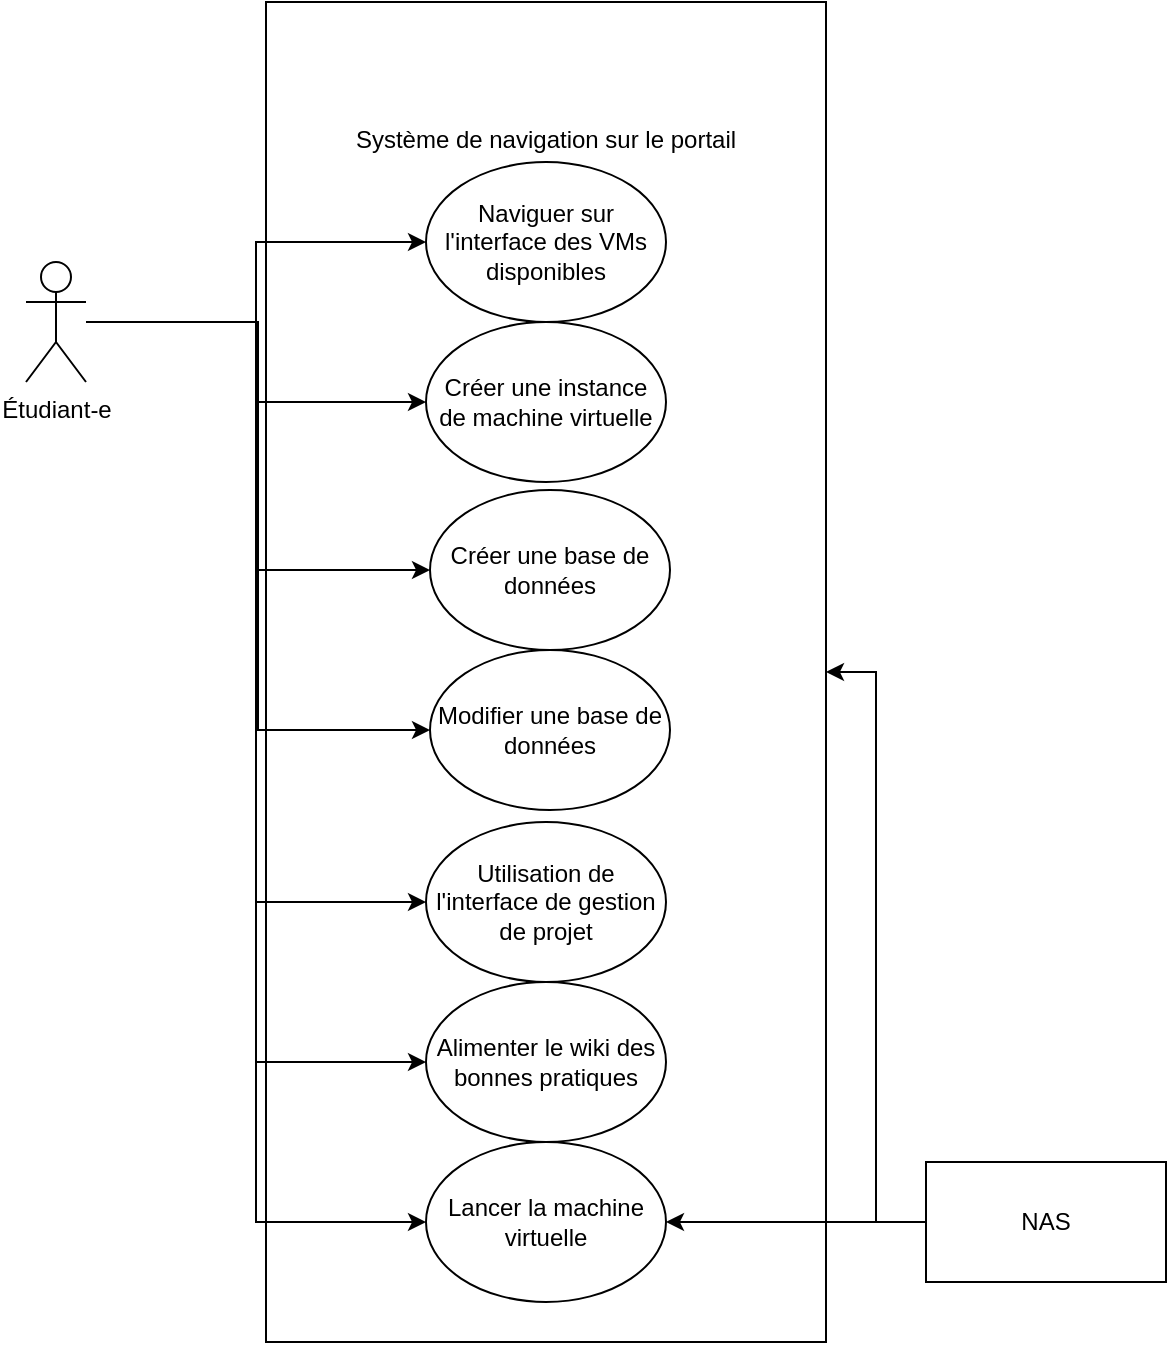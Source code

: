 <mxfile version="21.5.0" type="device" pages="11">
  <diagram name="Diagramme de cas d&#39;utilisation - Navigation sur le portail" id="apFI4wILZZfVNIan3bzU">
    <mxGraphModel dx="1914" dy="917" grid="1" gridSize="10" guides="1" tooltips="1" connect="1" arrows="1" fold="1" page="1" pageScale="1" pageWidth="1169" pageHeight="827" math="0" shadow="0">
      <root>
        <mxCell id="0" />
        <mxCell id="1" parent="0" />
        <mxCell id="EBAB9_o3UvnFJ_r8UbhL-1" value="Système de navigation sur le portail&lt;br&gt;&lt;br&gt;&lt;br&gt;&lt;br&gt;&lt;br&gt;&lt;br&gt;&lt;br&gt;&lt;br&gt;&lt;br&gt;&lt;br&gt;&lt;br&gt;&lt;br&gt;&lt;br&gt;&lt;br&gt;&lt;br&gt;&lt;br&gt;&lt;br&gt;&lt;br&gt;&lt;br&gt;&lt;br&gt;&lt;br&gt;&lt;br&gt;&lt;br&gt;&lt;br&gt;&lt;br&gt;&lt;br&gt;&lt;br&gt;&lt;br&gt;&lt;br&gt;&lt;br&gt;&lt;br&gt;&lt;br&gt;&lt;br&gt;&lt;br&gt;&lt;br&gt;&lt;br&gt;&lt;br&gt;&lt;br&gt;" style="rounded=0;whiteSpace=wrap;html=1;" parent="1" vertex="1">
          <mxGeometry x="400" y="10" width="280" height="670" as="geometry" />
        </mxCell>
        <mxCell id="EBAB9_o3UvnFJ_r8UbhL-2" style="edgeStyle=orthogonalEdgeStyle;rounded=0;orthogonalLoop=1;jettySize=auto;html=1;endArrow=classic;endFill=1;entryX=0;entryY=0.5;entryDx=0;entryDy=0;" parent="1" source="EBAB9_o3UvnFJ_r8UbhL-4" target="EBAB9_o3UvnFJ_r8UbhL-10" edge="1">
          <mxGeometry relative="1" as="geometry" />
        </mxCell>
        <mxCell id="EBAB9_o3UvnFJ_r8UbhL-14" style="edgeStyle=orthogonalEdgeStyle;rounded=0;orthogonalLoop=1;jettySize=auto;html=1;" parent="1" source="EBAB9_o3UvnFJ_r8UbhL-4" target="EBAB9_o3UvnFJ_r8UbhL-9" edge="1">
          <mxGeometry relative="1" as="geometry" />
        </mxCell>
        <mxCell id="EBAB9_o3UvnFJ_r8UbhL-15" style="edgeStyle=orthogonalEdgeStyle;rounded=0;orthogonalLoop=1;jettySize=auto;html=1;entryX=0;entryY=0.5;entryDx=0;entryDy=0;" parent="1" source="EBAB9_o3UvnFJ_r8UbhL-4" target="EBAB9_o3UvnFJ_r8UbhL-11" edge="1">
          <mxGeometry relative="1" as="geometry" />
        </mxCell>
        <mxCell id="EBAB9_o3UvnFJ_r8UbhL-16" style="edgeStyle=orthogonalEdgeStyle;rounded=0;orthogonalLoop=1;jettySize=auto;html=1;entryX=0;entryY=0.5;entryDx=0;entryDy=0;" parent="1" source="EBAB9_o3UvnFJ_r8UbhL-4" target="EBAB9_o3UvnFJ_r8UbhL-12" edge="1">
          <mxGeometry relative="1" as="geometry" />
        </mxCell>
        <mxCell id="EBAB9_o3UvnFJ_r8UbhL-17" style="edgeStyle=orthogonalEdgeStyle;rounded=0;orthogonalLoop=1;jettySize=auto;html=1;entryX=0;entryY=0.5;entryDx=0;entryDy=0;" parent="1" source="EBAB9_o3UvnFJ_r8UbhL-4" target="EBAB9_o3UvnFJ_r8UbhL-13" edge="1">
          <mxGeometry relative="1" as="geometry" />
        </mxCell>
        <mxCell id="v-JZfSa2LhmZJ5R3UXRb-4" style="edgeStyle=orthogonalEdgeStyle;rounded=0;orthogonalLoop=1;jettySize=auto;html=1;entryX=0;entryY=0.5;entryDx=0;entryDy=0;" parent="1" source="EBAB9_o3UvnFJ_r8UbhL-4" target="v-JZfSa2LhmZJ5R3UXRb-3" edge="1">
          <mxGeometry relative="1" as="geometry" />
        </mxCell>
        <mxCell id="EBAB9_o3UvnFJ_r8UbhL-4" value="Étudiant-e" style="shape=umlActor;verticalLabelPosition=bottom;verticalAlign=top;html=1;outlineConnect=0;" parent="1" vertex="1">
          <mxGeometry x="280" y="140" width="30" height="60" as="geometry" />
        </mxCell>
        <mxCell id="EBAB9_o3UvnFJ_r8UbhL-9" value="Naviguer sur l&#39;interface des VMs disponibles" style="ellipse;whiteSpace=wrap;html=1;" parent="1" vertex="1">
          <mxGeometry x="480" y="90" width="120" height="80" as="geometry" />
        </mxCell>
        <mxCell id="EBAB9_o3UvnFJ_r8UbhL-10" value="Créer une instance de machine virtuelle" style="ellipse;whiteSpace=wrap;html=1;" parent="1" vertex="1">
          <mxGeometry x="480" y="170" width="120" height="80" as="geometry" />
        </mxCell>
        <mxCell id="EBAB9_o3UvnFJ_r8UbhL-11" value="Créer une base de données" style="ellipse;whiteSpace=wrap;html=1;" parent="1" vertex="1">
          <mxGeometry x="482" y="254" width="120" height="80" as="geometry" />
        </mxCell>
        <mxCell id="EBAB9_o3UvnFJ_r8UbhL-12" value="Utilisation de l&#39;interface de gestion de projet" style="ellipse;whiteSpace=wrap;html=1;" parent="1" vertex="1">
          <mxGeometry x="480" y="420" width="120" height="80" as="geometry" />
        </mxCell>
        <mxCell id="EBAB9_o3UvnFJ_r8UbhL-13" value="Alimenter le wiki des bonnes pratiques" style="ellipse;whiteSpace=wrap;html=1;" parent="1" vertex="1">
          <mxGeometry x="480" y="500" width="120" height="80" as="geometry" />
        </mxCell>
        <mxCell id="v-JZfSa2LhmZJ5R3UXRb-3" value="Lancer la machine virtuelle" style="ellipse;whiteSpace=wrap;html=1;" parent="1" vertex="1">
          <mxGeometry x="480" y="580" width="120" height="80" as="geometry" />
        </mxCell>
        <mxCell id="W6wGVpRfcT2tZL84R9_n-2" style="edgeStyle=orthogonalEdgeStyle;rounded=0;orthogonalLoop=1;jettySize=auto;html=1;" parent="1" source="W6wGVpRfcT2tZL84R9_n-1" target="v-JZfSa2LhmZJ5R3UXRb-3" edge="1">
          <mxGeometry relative="1" as="geometry" />
        </mxCell>
        <mxCell id="mMR71DmzwXr3gAsk1sxG-1" style="edgeStyle=orthogonalEdgeStyle;rounded=0;orthogonalLoop=1;jettySize=auto;html=1;entryX=1;entryY=0.5;entryDx=0;entryDy=0;" parent="1" source="W6wGVpRfcT2tZL84R9_n-1" target="EBAB9_o3UvnFJ_r8UbhL-1" edge="1">
          <mxGeometry relative="1" as="geometry" />
        </mxCell>
        <mxCell id="W6wGVpRfcT2tZL84R9_n-1" value="NAS" style="rounded=0;whiteSpace=wrap;html=1;" parent="1" vertex="1">
          <mxGeometry x="730" y="590" width="120" height="60" as="geometry" />
        </mxCell>
        <mxCell id="l-BwAUV6HKFd-CW_6m0W-1" value="Modifier une base de données" style="ellipse;whiteSpace=wrap;html=1;" parent="1" vertex="1">
          <mxGeometry x="482" y="334" width="120" height="80" as="geometry" />
        </mxCell>
        <mxCell id="l-BwAUV6HKFd-CW_6m0W-2" style="edgeStyle=orthogonalEdgeStyle;rounded=0;orthogonalLoop=1;jettySize=auto;html=1;entryX=0;entryY=0.5;entryDx=0;entryDy=0;" parent="1" source="EBAB9_o3UvnFJ_r8UbhL-4" target="l-BwAUV6HKFd-CW_6m0W-1" edge="1">
          <mxGeometry relative="1" as="geometry">
            <mxPoint x="320" y="180" as="sourcePoint" />
            <mxPoint x="490" y="300" as="targetPoint" />
          </mxGeometry>
        </mxCell>
      </root>
    </mxGraphModel>
  </diagram>
  <diagram id="iU3k6Q6DOh22TpLRUSwN" name="Diagramme de séquence - Liste VMs disponibles">
    <mxGraphModel dx="1914" dy="917" grid="0" gridSize="10" guides="1" tooltips="1" connect="1" arrows="1" fold="1" page="0" pageScale="1" pageWidth="1169" pageHeight="827" math="0" shadow="0">
      <root>
        <mxCell id="0" />
        <mxCell id="1" parent="0" />
        <mxCell id="hOXL4M7mtLgWGqmrTxdu-4" style="edgeStyle=orthogonalEdgeStyle;rounded=0;orthogonalLoop=1;jettySize=auto;html=1;endArrow=none;endFill=0;dashed=1;startArrow=none;" parent="1" source="hOXL4M7mtLgWGqmrTxdu-13" edge="1">
          <mxGeometry relative="1" as="geometry">
            <mxPoint x="205" y="600" as="targetPoint" />
          </mxGeometry>
        </mxCell>
        <mxCell id="l9OkKolfUdD5fuefTVbu-1" value="Étudiant-e" style="shape=umlActor;verticalLabelPosition=bottom;verticalAlign=top;html=1;outlineConnect=0;" parent="1" vertex="1">
          <mxGeometry x="190" y="70" width="30" height="60" as="geometry" />
        </mxCell>
        <mxCell id="hOXL4M7mtLgWGqmrTxdu-10" style="edgeStyle=orthogonalEdgeStyle;rounded=0;orthogonalLoop=1;jettySize=auto;html=1;endArrow=none;endFill=0;dashed=1;startArrow=none;" parent="1" source="hOXL4M7mtLgWGqmrTxdu-16" edge="1">
          <mxGeometry relative="1" as="geometry">
            <mxPoint x="433" y="600" as="targetPoint" />
          </mxGeometry>
        </mxCell>
        <mxCell id="hOXL4M7mtLgWGqmrTxdu-1" value="Écran principal" style="shape=umlBoundary;whiteSpace=wrap;html=1;" parent="1" vertex="1">
          <mxGeometry x="390" y="70" width="87.5" height="70" as="geometry" />
        </mxCell>
        <mxCell id="hOXL4M7mtLgWGqmrTxdu-12" style="edgeStyle=orthogonalEdgeStyle;rounded=0;orthogonalLoop=1;jettySize=auto;html=1;endArrow=none;endFill=0;dashed=1;startArrow=none;" parent="1" source="hOXL4M7mtLgWGqmrTxdu-48" edge="1">
          <mxGeometry relative="1" as="geometry">
            <mxPoint x="616" y="600" as="targetPoint" />
          </mxGeometry>
        </mxCell>
        <mxCell id="hOXL4M7mtLgWGqmrTxdu-2" value="Écran des VMs disponible" style="shape=umlBoundary;whiteSpace=wrap;html=1;" parent="1" vertex="1">
          <mxGeometry x="572" y="70" width="87.5" height="70" as="geometry" />
        </mxCell>
        <mxCell id="hOXL4M7mtLgWGqmrTxdu-14" value="" style="edgeStyle=orthogonalEdgeStyle;rounded=0;orthogonalLoop=1;jettySize=auto;html=1;endArrow=none;endFill=0;dashed=1;" parent="1" source="l9OkKolfUdD5fuefTVbu-1" target="hOXL4M7mtLgWGqmrTxdu-13" edge="1">
          <mxGeometry relative="1" as="geometry">
            <mxPoint x="205" y="130" as="sourcePoint" />
            <mxPoint x="205" y="520" as="targetPoint" />
          </mxGeometry>
        </mxCell>
        <mxCell id="hOXL4M7mtLgWGqmrTxdu-21" style="edgeStyle=orthogonalEdgeStyle;rounded=0;orthogonalLoop=1;jettySize=auto;html=1;endArrow=open;endFill=0;" parent="1" source="hOXL4M7mtLgWGqmrTxdu-13" target="hOXL4M7mtLgWGqmrTxdu-16" edge="1">
          <mxGeometry relative="1" as="geometry" />
        </mxCell>
        <mxCell id="hOXL4M7mtLgWGqmrTxdu-13" value="" style="html=1;points=[];perimeter=orthogonalPerimeter;" parent="1" vertex="1">
          <mxGeometry x="200" y="200" width="10" height="50" as="geometry" />
        </mxCell>
        <mxCell id="hOXL4M7mtLgWGqmrTxdu-17" value="" style="edgeStyle=orthogonalEdgeStyle;rounded=0;orthogonalLoop=1;jettySize=auto;html=1;endArrow=none;endFill=0;dashed=1;" parent="1" source="hOXL4M7mtLgWGqmrTxdu-1" target="hOXL4M7mtLgWGqmrTxdu-16" edge="1">
          <mxGeometry relative="1" as="geometry">
            <mxPoint x="434" y="140" as="sourcePoint" />
            <mxPoint x="433" y="520" as="targetPoint" />
          </mxGeometry>
        </mxCell>
        <mxCell id="hOXL4M7mtLgWGqmrTxdu-27" style="edgeStyle=orthogonalEdgeStyle;rounded=0;orthogonalLoop=1;jettySize=auto;html=1;endArrow=open;endFill=0;" parent="1" source="hOXL4M7mtLgWGqmrTxdu-16" target="hOXL4M7mtLgWGqmrTxdu-23" edge="1">
          <mxGeometry relative="1" as="geometry" />
        </mxCell>
        <mxCell id="hOXL4M7mtLgWGqmrTxdu-28" value="activer()" style="edgeLabel;html=1;align=center;verticalAlign=middle;resizable=0;points=[];" parent="hOXL4M7mtLgWGqmrTxdu-27" vertex="1" connectable="0">
          <mxGeometry x="-0.162" y="3" relative="1" as="geometry">
            <mxPoint x="9" y="-10" as="offset" />
          </mxGeometry>
        </mxCell>
        <mxCell id="hOXL4M7mtLgWGqmrTxdu-16" value="" style="html=1;points=[];perimeter=orthogonalPerimeter;" parent="1" vertex="1">
          <mxGeometry x="428.75" y="200" width="10" height="50" as="geometry" />
        </mxCell>
        <mxCell id="hOXL4M7mtLgWGqmrTxdu-22" value="regarderVM()" style="text;html=1;align=center;verticalAlign=middle;resizable=0;points=[];autosize=1;strokeColor=none;fillColor=none;" parent="1" vertex="1">
          <mxGeometry x="275" y="197" width="90" height="30" as="geometry" />
        </mxCell>
        <mxCell id="hOXL4M7mtLgWGqmrTxdu-24" value="" style="edgeStyle=orthogonalEdgeStyle;rounded=0;orthogonalLoop=1;jettySize=auto;html=1;endArrow=none;endFill=0;dashed=1;" parent="1" source="hOXL4M7mtLgWGqmrTxdu-2" target="hOXL4M7mtLgWGqmrTxdu-23" edge="1">
          <mxGeometry relative="1" as="geometry">
            <mxPoint x="616" y="140" as="sourcePoint" />
            <mxPoint x="616" y="520" as="targetPoint" />
          </mxGeometry>
        </mxCell>
        <mxCell id="hOXL4M7mtLgWGqmrTxdu-23" value="" style="html=1;points=[];perimeter=orthogonalPerimeter;" parent="1" vertex="1">
          <mxGeometry x="610.75" y="200" width="10" height="50" as="geometry" />
        </mxCell>
        <mxCell id="hOXL4M7mtLgWGqmrTxdu-33" style="edgeStyle=orthogonalEdgeStyle;rounded=0;orthogonalLoop=1;jettySize=auto;html=1;endArrow=none;endFill=0;dashed=1;startArrow=none;" parent="1" source="DLtdR9ZF_t_pmyOccNMC-3" edge="1">
          <mxGeometry relative="1" as="geometry">
            <mxPoint x="785" y="600" as="targetPoint" />
          </mxGeometry>
        </mxCell>
        <mxCell id="hOXL4M7mtLgWGqmrTxdu-31" value="Contrôle VMs" style="ellipse;shape=umlControl;whiteSpace=wrap;html=1;" parent="1" vertex="1">
          <mxGeometry x="750" y="65" width="70" height="80" as="geometry" />
        </mxCell>
        <mxCell id="hOXL4M7mtLgWGqmrTxdu-36" style="edgeStyle=orthogonalEdgeStyle;rounded=0;orthogonalLoop=1;jettySize=auto;html=1;endArrow=none;endFill=0;dashed=1;startArrow=none;" parent="1" source="DLtdR9ZF_t_pmyOccNMC-1" edge="1">
          <mxGeometry relative="1" as="geometry">
            <mxPoint x="945" y="600" as="targetPoint" />
          </mxGeometry>
        </mxCell>
        <mxCell id="hOXL4M7mtLgWGqmrTxdu-34" value="VM" style="ellipse;shape=umlEntity;whiteSpace=wrap;html=1;" parent="1" vertex="1">
          <mxGeometry x="910" y="75" width="70" height="70" as="geometry" />
        </mxCell>
        <mxCell id="hOXL4M7mtLgWGqmrTxdu-38" value="" style="edgeStyle=orthogonalEdgeStyle;rounded=0;orthogonalLoop=1;jettySize=auto;html=1;endArrow=none;endFill=0;dashed=1;startArrow=none;" parent="1" source="hOXL4M7mtLgWGqmrTxdu-23" target="hOXL4M7mtLgWGqmrTxdu-37" edge="1">
          <mxGeometry relative="1" as="geometry">
            <mxPoint x="616" y="250" as="sourcePoint" />
            <mxPoint x="616" y="520" as="targetPoint" />
          </mxGeometry>
        </mxCell>
        <mxCell id="hOXL4M7mtLgWGqmrTxdu-41" style="edgeStyle=orthogonalEdgeStyle;rounded=0;orthogonalLoop=1;jettySize=auto;html=1;" parent="1" source="hOXL4M7mtLgWGqmrTxdu-37" target="hOXL4M7mtLgWGqmrTxdu-39" edge="1">
          <mxGeometry relative="1" as="geometry">
            <mxPoint x="740" y="330" as="targetPoint" />
          </mxGeometry>
        </mxCell>
        <mxCell id="hOXL4M7mtLgWGqmrTxdu-42" value="verifier()" style="edgeLabel;html=1;align=center;verticalAlign=middle;resizable=0;points=[];" parent="hOXL4M7mtLgWGqmrTxdu-41" vertex="1" connectable="0">
          <mxGeometry x="-0.133" y="2" relative="1" as="geometry">
            <mxPoint y="-13" as="offset" />
          </mxGeometry>
        </mxCell>
        <mxCell id="hOXL4M7mtLgWGqmrTxdu-37" value="" style="html=1;points=[];perimeter=orthogonalPerimeter;" parent="1" vertex="1">
          <mxGeometry x="610.75" y="300" width="10" height="50" as="geometry" />
        </mxCell>
        <mxCell id="hOXL4M7mtLgWGqmrTxdu-40" value="" style="edgeStyle=orthogonalEdgeStyle;rounded=0;orthogonalLoop=1;jettySize=auto;html=1;endArrow=none;endFill=0;dashed=1;" parent="1" source="hOXL4M7mtLgWGqmrTxdu-31" target="hOXL4M7mtLgWGqmrTxdu-39" edge="1">
          <mxGeometry relative="1" as="geometry">
            <mxPoint x="785" y="145" as="sourcePoint" />
            <mxPoint x="785" y="520" as="targetPoint" />
          </mxGeometry>
        </mxCell>
        <mxCell id="hOXL4M7mtLgWGqmrTxdu-44" style="edgeStyle=orthogonalEdgeStyle;rounded=0;orthogonalLoop=1;jettySize=auto;html=1;" parent="1" source="hOXL4M7mtLgWGqmrTxdu-39" target="hOXL4M7mtLgWGqmrTxdu-43" edge="1">
          <mxGeometry relative="1" as="geometry" />
        </mxCell>
        <mxCell id="hOXL4M7mtLgWGqmrTxdu-45" value="verifier()" style="edgeLabel;html=1;align=center;verticalAlign=middle;resizable=0;points=[];" parent="hOXL4M7mtLgWGqmrTxdu-44" vertex="1" connectable="0">
          <mxGeometry x="-0.336" y="1" relative="1" as="geometry">
            <mxPoint x="20" y="-14" as="offset" />
          </mxGeometry>
        </mxCell>
        <mxCell id="hOXL4M7mtLgWGqmrTxdu-39" value="" style="html=1;points=[];perimeter=orthogonalPerimeter;" parent="1" vertex="1">
          <mxGeometry x="780" y="300" width="10" height="50" as="geometry" />
        </mxCell>
        <mxCell id="hOXL4M7mtLgWGqmrTxdu-47" value="" style="edgeStyle=orthogonalEdgeStyle;rounded=0;orthogonalLoop=1;jettySize=auto;html=1;endArrow=none;endFill=0;dashed=1;" parent="1" source="hOXL4M7mtLgWGqmrTxdu-34" target="hOXL4M7mtLgWGqmrTxdu-46" edge="1">
          <mxGeometry relative="1" as="geometry">
            <mxPoint x="945" y="145" as="sourcePoint" />
            <mxPoint x="945" y="520" as="targetPoint" />
          </mxGeometry>
        </mxCell>
        <mxCell id="hOXL4M7mtLgWGqmrTxdu-54" style="edgeStyle=orthogonalEdgeStyle;rounded=0;orthogonalLoop=1;jettySize=auto;html=1;dashed=1;endArrow=open;endFill=0;" parent="1" source="hOXL4M7mtLgWGqmrTxdu-46" target="hOXL4M7mtLgWGqmrTxdu-52" edge="1">
          <mxGeometry relative="1" as="geometry" />
        </mxCell>
        <mxCell id="hOXL4M7mtLgWGqmrTxdu-55" value="vrai" style="edgeLabel;html=1;align=center;verticalAlign=middle;resizable=0;points=[];" parent="hOXL4M7mtLgWGqmrTxdu-54" vertex="1" connectable="0">
          <mxGeometry x="0.256" y="3" relative="1" as="geometry">
            <mxPoint x="14" y="-17" as="offset" />
          </mxGeometry>
        </mxCell>
        <mxCell id="hOXL4M7mtLgWGqmrTxdu-46" value="" style="html=1;points=[];perimeter=orthogonalPerimeter;" parent="1" vertex="1">
          <mxGeometry x="940" y="389" width="10" height="50" as="geometry" />
        </mxCell>
        <mxCell id="hOXL4M7mtLgWGqmrTxdu-49" value="" style="edgeStyle=orthogonalEdgeStyle;rounded=0;orthogonalLoop=1;jettySize=auto;html=1;endArrow=none;endFill=0;dashed=1;startArrow=none;" parent="1" source="hOXL4M7mtLgWGqmrTxdu-37" target="hOXL4M7mtLgWGqmrTxdu-48" edge="1">
          <mxGeometry relative="1" as="geometry">
            <mxPoint x="616" y="350" as="sourcePoint" />
            <mxPoint x="616" y="520" as="targetPoint" />
          </mxGeometry>
        </mxCell>
        <mxCell id="hOXL4M7mtLgWGqmrTxdu-48" value="" style="html=1;points=[];perimeter=orthogonalPerimeter;" parent="1" vertex="1">
          <mxGeometry x="610.75" y="389" width="10" height="50" as="geometry" />
        </mxCell>
        <mxCell id="hOXL4M7mtLgWGqmrTxdu-53" value="" style="edgeStyle=orthogonalEdgeStyle;rounded=0;orthogonalLoop=1;jettySize=auto;html=1;endArrow=none;endFill=0;dashed=1;startArrow=none;" parent="1" source="hOXL4M7mtLgWGqmrTxdu-39" target="hOXL4M7mtLgWGqmrTxdu-52" edge="1">
          <mxGeometry relative="1" as="geometry">
            <mxPoint x="785" y="350" as="sourcePoint" />
            <mxPoint x="785" y="520" as="targetPoint" />
          </mxGeometry>
        </mxCell>
        <mxCell id="hOXL4M7mtLgWGqmrTxdu-56" style="edgeStyle=orthogonalEdgeStyle;rounded=0;orthogonalLoop=1;jettySize=auto;html=1;entryX=0.965;entryY=0.496;entryDx=0;entryDy=0;entryPerimeter=0;" parent="1" source="hOXL4M7mtLgWGqmrTxdu-52" target="hOXL4M7mtLgWGqmrTxdu-48" edge="1">
          <mxGeometry relative="1" as="geometry" />
        </mxCell>
        <mxCell id="hOXL4M7mtLgWGqmrTxdu-57" value="listeVM(VM)" style="edgeLabel;html=1;align=center;verticalAlign=middle;resizable=0;points=[];" parent="hOXL4M7mtLgWGqmrTxdu-56" vertex="1" connectable="0">
          <mxGeometry x="0.317" y="1" relative="1" as="geometry">
            <mxPoint x="15" y="-15" as="offset" />
          </mxGeometry>
        </mxCell>
        <mxCell id="hOXL4M7mtLgWGqmrTxdu-52" value="" style="html=1;points=[];perimeter=orthogonalPerimeter;" parent="1" vertex="1">
          <mxGeometry x="780" y="389" width="10" height="50" as="geometry" />
        </mxCell>
        <mxCell id="hOXL4M7mtLgWGqmrTxdu-43" value="" style="html=1;points=[];perimeter=orthogonalPerimeter;" parent="1" vertex="1">
          <mxGeometry x="940" y="300" width="10" height="50" as="geometry" />
        </mxCell>
        <mxCell id="6xvAlhJMYeKAfewv6ZUw-1" value="alt VM disponibles" style="shape=umlFrame;whiteSpace=wrap;html=1;pointerEvents=0;width=120;height=30;" parent="1" vertex="1">
          <mxGeometry x="190" y="370" width="800" height="210" as="geometry" />
        </mxCell>
        <mxCell id="DLtdR9ZF_t_pmyOccNMC-2" value="" style="edgeStyle=orthogonalEdgeStyle;rounded=0;orthogonalLoop=1;jettySize=auto;html=1;endArrow=none;endFill=0;dashed=1;startArrow=none;" parent="1" source="hOXL4M7mtLgWGqmrTxdu-46" target="DLtdR9ZF_t_pmyOccNMC-1" edge="1">
          <mxGeometry relative="1" as="geometry">
            <mxPoint x="945" y="600" as="targetPoint" />
            <mxPoint x="945" y="439" as="sourcePoint" />
          </mxGeometry>
        </mxCell>
        <mxCell id="DLtdR9ZF_t_pmyOccNMC-1" value="" style="html=1;points=[];perimeter=orthogonalPerimeter;" parent="1" vertex="1">
          <mxGeometry x="940" y="500" width="10" height="50" as="geometry" />
        </mxCell>
        <mxCell id="DLtdR9ZF_t_pmyOccNMC-4" value="" style="edgeStyle=orthogonalEdgeStyle;rounded=0;orthogonalLoop=1;jettySize=auto;html=1;endArrow=none;endFill=0;dashed=1;startArrow=none;" parent="1" source="hOXL4M7mtLgWGqmrTxdu-52" target="DLtdR9ZF_t_pmyOccNMC-3" edge="1">
          <mxGeometry relative="1" as="geometry">
            <mxPoint x="785" y="600" as="targetPoint" />
            <mxPoint x="785" y="439" as="sourcePoint" />
          </mxGeometry>
        </mxCell>
        <mxCell id="DLtdR9ZF_t_pmyOccNMC-3" value="" style="html=1;points=[];perimeter=orthogonalPerimeter;" parent="1" vertex="1">
          <mxGeometry x="780" y="500" width="10" height="50" as="geometry" />
        </mxCell>
        <mxCell id="DLtdR9ZF_t_pmyOccNMC-11" value="" style="ellipse;html=1;shape=endState;fillColor=#000000;strokeColor=#ff0000;" parent="1" vertex="1">
          <mxGeometry x="418.75" y="510" width="30" height="30" as="geometry" />
        </mxCell>
        <mxCell id="DLtdR9ZF_t_pmyOccNMC-12" style="edgeStyle=orthogonalEdgeStyle;rounded=0;orthogonalLoop=1;jettySize=auto;html=1;dashed=1;endArrow=open;endFill=0;" parent="1" edge="1">
          <mxGeometry relative="1" as="geometry">
            <mxPoint x="940" y="525" as="sourcePoint" />
            <mxPoint x="795" y="524.5" as="targetPoint" />
            <Array as="points">
              <mxPoint x="868" y="525" />
            </Array>
          </mxGeometry>
        </mxCell>
        <mxCell id="DLtdR9ZF_t_pmyOccNMC-13" value="Faux" style="edgeLabel;html=1;align=center;verticalAlign=middle;resizable=0;points=[];" parent="DLtdR9ZF_t_pmyOccNMC-12" connectable="0" vertex="1">
          <mxGeometry x="0.256" y="3" relative="1" as="geometry">
            <mxPoint x="17" y="-18" as="offset" />
          </mxGeometry>
        </mxCell>
        <mxCell id="DLtdR9ZF_t_pmyOccNMC-14" style="edgeStyle=orthogonalEdgeStyle;rounded=0;orthogonalLoop=1;jettySize=auto;html=1;entryX=1;entryY=0.5;entryDx=0;entryDy=0;exitX=-0.2;exitY=0.5;exitDx=0;exitDy=0;exitPerimeter=0;" parent="1" source="DLtdR9ZF_t_pmyOccNMC-3" target="DLtdR9ZF_t_pmyOccNMC-11" edge="1">
          <mxGeometry relative="1" as="geometry">
            <mxPoint x="730" y="550" as="sourcePoint" />
            <mxPoint x="660" y="525" as="targetPoint" />
          </mxGeometry>
        </mxCell>
        <mxCell id="DLtdR9ZF_t_pmyOccNMC-19" value="RetournerErreur()" style="edgeLabel;html=1;align=center;verticalAlign=middle;resizable=0;points=[];" parent="DLtdR9ZF_t_pmyOccNMC-14" connectable="0" vertex="1">
          <mxGeometry x="0.277" y="-2" relative="1" as="geometry">
            <mxPoint x="48" y="-8" as="offset" />
          </mxGeometry>
        </mxCell>
        <mxCell id="DLtdR9ZF_t_pmyOccNMC-20" value="" style="line;strokeWidth=1;fillColor=none;align=left;verticalAlign=middle;spacingTop=-1;spacingLeft=3;spacingRight=3;rotatable=0;labelPosition=right;points=[];portConstraint=eastwest;strokeColor=inherit;dashed=1;dashPattern=12 12;" parent="1" vertex="1">
          <mxGeometry x="190" y="471" width="800" height="8" as="geometry" />
        </mxCell>
      </root>
    </mxGraphModel>
  </diagram>
  <diagram id="KBBEULoCe4XVNmsvZFDx" name="Diagramme de cas d&#39;utilisation - Déroulement de l&#39;utilisation de la VM">
    <mxGraphModel dx="1914" dy="917" grid="1" gridSize="10" guides="1" tooltips="1" connect="1" arrows="1" fold="1" page="1" pageScale="1" pageWidth="1169" pageHeight="827" math="0" shadow="0">
      <root>
        <mxCell id="0" />
        <mxCell id="1" parent="0" />
        <mxCell id="Gg7WDT9fUJXdYCGR49bV-1" value="Système de déroulement de l&#39;utilisation de la VM&lt;br&gt;&lt;br&gt;&lt;br&gt;&lt;br&gt;&lt;br&gt;&lt;br&gt;&lt;br&gt;&lt;br&gt;&lt;br&gt;&lt;br&gt;&lt;br&gt;&lt;br&gt;&lt;br&gt;&lt;br&gt;&lt;br&gt;&lt;br&gt;&lt;br&gt;" style="rounded=0;whiteSpace=wrap;html=1;" parent="1" vertex="1">
          <mxGeometry x="420" y="180" width="280" height="300" as="geometry" />
        </mxCell>
        <mxCell id="Gg7WDT9fUJXdYCGR49bV-3" style="edgeStyle=orthogonalEdgeStyle;rounded=0;orthogonalLoop=1;jettySize=auto;html=1;" parent="1" source="Gg7WDT9fUJXdYCGR49bV-7" target="Gg7WDT9fUJXdYCGR49bV-8" edge="1">
          <mxGeometry relative="1" as="geometry" />
        </mxCell>
        <mxCell id="dd8m2GDot0jDxoTlPBwv-3" style="edgeStyle=orthogonalEdgeStyle;rounded=0;orthogonalLoop=1;jettySize=auto;html=1;entryX=0;entryY=0.5;entryDx=0;entryDy=0;" parent="1" source="Gg7WDT9fUJXdYCGR49bV-7" target="dd8m2GDot0jDxoTlPBwv-1" edge="1">
          <mxGeometry relative="1" as="geometry" />
        </mxCell>
        <mxCell id="Gg7WDT9fUJXdYCGR49bV-7" value="Étudiant-e" style="shape=umlActor;verticalLabelPosition=bottom;verticalAlign=top;html=1;outlineConnect=0;" parent="1" vertex="1">
          <mxGeometry x="300" y="260" width="30" height="60" as="geometry" />
        </mxCell>
        <mxCell id="Gg7WDT9fUJXdYCGR49bV-8" value="Utilisation de la machine virtuelle" style="ellipse;whiteSpace=wrap;html=1;" parent="1" vertex="1">
          <mxGeometry x="500" y="250" width="120" height="80" as="geometry" />
        </mxCell>
        <mxCell id="dd8m2GDot0jDxoTlPBwv-4" style="edgeStyle=orthogonalEdgeStyle;rounded=0;orthogonalLoop=1;jettySize=auto;html=1;entryX=1;entryY=0.5;entryDx=0;entryDy=0;" parent="1" source="Gg7WDT9fUJXdYCGR49bV-13" target="dd8m2GDot0jDxoTlPBwv-1" edge="1">
          <mxGeometry relative="1" as="geometry" />
        </mxCell>
        <mxCell id="Gg7WDT9fUJXdYCGR49bV-13" value="NAS" style="rounded=0;whiteSpace=wrap;html=1;" parent="1" vertex="1">
          <mxGeometry x="790" y="360" width="120" height="60" as="geometry" />
        </mxCell>
        <mxCell id="dd8m2GDot0jDxoTlPBwv-1" value="Fermeture de la machine virtuelle" style="ellipse;whiteSpace=wrap;html=1;" parent="1" vertex="1">
          <mxGeometry x="500" y="350" width="120" height="80" as="geometry" />
        </mxCell>
      </root>
    </mxGraphModel>
  </diagram>
  <diagram id="1OuKKv_7sip5k7g1qFyC" name="Vue globale des diagrammes d&#39;activité - Navigation sur le portail">
    <mxGraphModel dx="1914" dy="917" grid="1" gridSize="10" guides="1" tooltips="1" connect="1" arrows="1" fold="1" page="1" pageScale="1" pageWidth="1169" pageHeight="827" math="0" shadow="0">
      <root>
        <mxCell id="0" />
        <mxCell id="1" parent="0" />
        <mxCell id="7SvanAli7ha3ZCk44YTr-30" style="edgeStyle=none;rounded=0;orthogonalLoop=1;jettySize=auto;html=1;endArrow=classic;endFill=1;" parent="1" edge="1">
          <mxGeometry relative="1" as="geometry">
            <mxPoint x="445" y="430" as="targetPoint" />
          </mxGeometry>
        </mxCell>
        <mxCell id="7SvanAli7ha3ZCk44YTr-31" style="edgeStyle=none;rounded=0;orthogonalLoop=1;jettySize=auto;html=1;endArrow=classic;endFill=1;" parent="1" source="7SvanAli7ha3ZCk44YTr-35" edge="1">
          <mxGeometry relative="1" as="geometry">
            <Array as="points">
              <mxPoint x="193" y="320" />
            </Array>
            <mxPoint x="193" y="400" as="targetPoint" />
          </mxGeometry>
        </mxCell>
        <mxCell id="7SvanAli7ha3ZCk44YTr-32" value="[acceptée]" style="edgeLabel;html=1;align=center;verticalAlign=middle;resizable=0;points=[];container=0;" parent="7SvanAli7ha3ZCk44YTr-31" vertex="1" connectable="0">
          <mxGeometry x="0.057" y="-1" relative="1" as="geometry">
            <mxPoint as="offset" />
          </mxGeometry>
        </mxCell>
        <mxCell id="7SvanAli7ha3ZCk44YTr-33" style="edgeStyle=none;rounded=0;orthogonalLoop=1;jettySize=auto;html=1;endArrow=classic;endFill=1;" parent="1" source="7SvanAli7ha3ZCk44YTr-35" edge="1">
          <mxGeometry relative="1" as="geometry">
            <Array as="points">
              <mxPoint x="63" y="320" />
            </Array>
            <mxPoint x="63" y="400" as="targetPoint" />
          </mxGeometry>
        </mxCell>
        <mxCell id="7SvanAli7ha3ZCk44YTr-34" value="[refusée]" style="edgeLabel;html=1;align=center;verticalAlign=middle;resizable=0;points=[];container=0;" parent="7SvanAli7ha3ZCk44YTr-33" vertex="1" connectable="0">
          <mxGeometry x="0.465" y="2" relative="1" as="geometry">
            <mxPoint x="-2" y="-16.72" as="offset" />
          </mxGeometry>
        </mxCell>
        <mxCell id="7SvanAli7ha3ZCk44YTr-35" value="" style="rhombus;whiteSpace=wrap;html=1;fillColor=#FFFFFF;container=0;" parent="1" vertex="1">
          <mxGeometry x="108" y="300" width="40" height="40" as="geometry" />
        </mxCell>
        <mxCell id="7SvanAli7ha3ZCk44YTr-37" style="edgeStyle=none;rounded=0;orthogonalLoop=1;jettySize=auto;html=1;endArrow=classic;endFill=1;" parent="1" target="7SvanAli7ha3ZCk44YTr-35" edge="1">
          <mxGeometry relative="1" as="geometry">
            <mxPoint x="128" y="300.0" as="targetPoint" />
            <mxPoint x="128" y="270" as="sourcePoint" />
          </mxGeometry>
        </mxCell>
        <mxCell id="7SvanAli7ha3ZCk44YTr-38" style="edgeStyle=none;rounded=0;orthogonalLoop=1;jettySize=auto;html=1;endArrow=none;endFill=0;dashed=1;" parent="1" edge="1">
          <mxGeometry relative="1" as="geometry">
            <mxPoint x="445" y="449.286" as="sourcePoint" />
          </mxGeometry>
        </mxCell>
        <mxCell id="7SvanAli7ha3ZCk44YTr-39" style="edgeStyle=none;rounded=0;orthogonalLoop=1;jettySize=auto;html=1;endArrow=classic;endFill=1;" parent="1" edge="1">
          <mxGeometry relative="1" as="geometry">
            <Array as="points">
              <mxPoint x="490" y="519" />
            </Array>
            <mxPoint x="490" y="460" as="sourcePoint" />
          </mxGeometry>
        </mxCell>
        <mxCell id="7SvanAli7ha3ZCk44YTr-40" style="edgeStyle=none;rounded=0;orthogonalLoop=1;jettySize=auto;html=1;endArrow=none;endFill=0;dashed=1;" parent="1" edge="1">
          <mxGeometry relative="1" as="geometry">
            <Array as="points">
              <mxPoint x="220" y="400" />
            </Array>
            <mxPoint x="390.245" y="373.119" as="targetPoint" />
          </mxGeometry>
        </mxCell>
        <mxCell id="7SvanAli7ha3ZCk44YTr-2" value="Étudiant-e" style="rounded=0;whiteSpace=wrap;html=1;container=0;strokeWidth=2;strokeColor=#FF3333;" parent="1" vertex="1">
          <mxGeometry x="8" y="100" width="240" height="40" as="geometry" />
        </mxCell>
        <mxCell id="7SvanAli7ha3ZCk44YTr-3" value="" style="rounded=0;whiteSpace=wrap;html=1;container=0;strokeWidth=2;strokeColor=#FF3333;" parent="1" vertex="1">
          <mxGeometry x="8" y="140" width="240" height="1240" as="geometry" />
        </mxCell>
        <mxCell id="7SvanAli7ha3ZCk44YTr-4" style="edgeStyle=none;rounded=0;orthogonalLoop=1;jettySize=auto;html=1;dashed=1;endArrow=none;endFill=0;" parent="1" edge="1">
          <mxGeometry relative="1" as="geometry">
            <mxPoint x="260" y="210" as="sourcePoint" />
          </mxGeometry>
        </mxCell>
        <mxCell id="7SvanAli7ha3ZCk44YTr-19" value="" style="rounded=0;whiteSpace=wrap;html=1;container=0;strokeWidth=2;strokeColor=#FF3333;" parent="1" vertex="1">
          <mxGeometry x="249" y="140" width="680" height="1240" as="geometry" />
        </mxCell>
        <mxCell id="7SvanAli7ha3ZCk44YTr-20" style="edgeStyle=none;rounded=0;orthogonalLoop=1;jettySize=auto;html=1;endArrow=classic;endFill=1;" parent="1" edge="1">
          <mxGeometry relative="1" as="geometry">
            <mxPoint x="490" y="170" as="sourcePoint" />
          </mxGeometry>
        </mxCell>
        <mxCell id="ICSoha-nSe7LcnYieTzf-1" value="NAS" style="rounded=0;whiteSpace=wrap;html=1;container=0;strokeWidth=2;strokeColor=#FF3333;" parent="1" vertex="1">
          <mxGeometry x="924" y="100" width="325" height="40" as="geometry" />
        </mxCell>
        <mxCell id="ICSoha-nSe7LcnYieTzf-2" value="" style="rounded=0;whiteSpace=wrap;html=1;container=0;strokeWidth=2;strokeColor=#FF3333;" parent="1" vertex="1">
          <mxGeometry x="924" y="140" width="325" height="1240" as="geometry" />
        </mxCell>
        <mxCell id="HPYCwxdbdPoz12U-Nw1c-6" style="edgeStyle=orthogonalEdgeStyle;rounded=0;orthogonalLoop=1;jettySize=auto;html=1;entryX=0.5;entryY=0;entryDx=0;entryDy=0;" parent="1" source="ICSoha-nSe7LcnYieTzf-3" target="ICSoha-nSe7LcnYieTzf-4" edge="1">
          <mxGeometry relative="1" as="geometry" />
        </mxCell>
        <mxCell id="8ZBbbnboB2qu45ARFBXW-11" style="edgeStyle=orthogonalEdgeStyle;rounded=0;orthogonalLoop=1;jettySize=auto;html=1;exitX=0.5;exitY=1;exitDx=0;exitDy=0;entryX=0;entryY=0.5;entryDx=0;entryDy=0;" parent="1" source="ICSoha-nSe7LcnYieTzf-3" target="OSEPAwEszQqoxvk6UCcT-1" edge="1">
          <mxGeometry relative="1" as="geometry" />
        </mxCell>
        <mxCell id="zWXTM6jzeg8UTTsPqglf-24" style="edgeStyle=orthogonalEdgeStyle;rounded=0;orthogonalLoop=1;jettySize=auto;html=1;exitX=0.5;exitY=1;exitDx=0;exitDy=0;entryX=0;entryY=0.5;entryDx=0;entryDy=0;" parent="1" source="ICSoha-nSe7LcnYieTzf-3" target="zWXTM6jzeg8UTTsPqglf-1" edge="1">
          <mxGeometry relative="1" as="geometry" />
        </mxCell>
        <mxCell id="5sO95pj69qExMDUS0-HE-23" style="edgeStyle=orthogonalEdgeStyle;rounded=0;orthogonalLoop=1;jettySize=auto;html=1;exitX=0.5;exitY=1;exitDx=0;exitDy=0;entryX=0;entryY=0.5;entryDx=0;entryDy=0;" parent="1" source="ICSoha-nSe7LcnYieTzf-3" target="zWXTM6jzeg8UTTsPqglf-28" edge="1">
          <mxGeometry relative="1" as="geometry" />
        </mxCell>
        <mxCell id="FLcGb-fsWirCM6v1GSUi-38" style="edgeStyle=orthogonalEdgeStyle;rounded=0;orthogonalLoop=1;jettySize=auto;html=1;exitX=0.5;exitY=1;exitDx=0;exitDy=0;entryX=0;entryY=0.5;entryDx=0;entryDy=0;" parent="1" source="ICSoha-nSe7LcnYieTzf-3" target="gn7Fyzi3WjZDIjAqUDy6-1" edge="1">
          <mxGeometry relative="1" as="geometry" />
        </mxCell>
        <mxCell id="z7-cus_K__Pf4mgkIYQh-36" style="edgeStyle=orthogonalEdgeStyle;rounded=0;orthogonalLoop=1;jettySize=auto;html=1;exitX=0.5;exitY=1;exitDx=0;exitDy=0;entryX=0;entryY=0.5;entryDx=0;entryDy=0;" parent="1" source="ICSoha-nSe7LcnYieTzf-3" target="z7-cus_K__Pf4mgkIYQh-1" edge="1">
          <mxGeometry relative="1" as="geometry" />
        </mxCell>
        <mxCell id="3XRBDfuj2KjOhBlw5NMG-44" style="edgeStyle=orthogonalEdgeStyle;rounded=0;orthogonalLoop=1;jettySize=auto;html=1;exitX=0.5;exitY=1;exitDx=0;exitDy=0;entryX=0;entryY=0.5;entryDx=0;entryDy=0;" parent="1" source="ICSoha-nSe7LcnYieTzf-3" target="z7-cus_K__Pf4mgkIYQh-39" edge="1">
          <mxGeometry relative="1" as="geometry" />
        </mxCell>
        <mxCell id="ICSoha-nSe7LcnYieTzf-3" value="" style="ellipse;whiteSpace=wrap;html=1;aspect=fixed;fillColor=#000000;" parent="1" vertex="1">
          <mxGeometry x="28" y="160" width="20" height="20" as="geometry" />
        </mxCell>
        <mxCell id="HPYCwxdbdPoz12U-Nw1c-8" style="edgeStyle=orthogonalEdgeStyle;rounded=0;orthogonalLoop=1;jettySize=auto;html=1;entryX=0;entryY=0.5;entryDx=0;entryDy=0;" parent="1" source="ICSoha-nSe7LcnYieTzf-4" target="HPYCwxdbdPoz12U-Nw1c-7" edge="1">
          <mxGeometry relative="1" as="geometry" />
        </mxCell>
        <mxCell id="ICSoha-nSe7LcnYieTzf-4" value="Vérifier les VMs disponibles" style="rounded=1;whiteSpace=wrap;html=1;" parent="1" vertex="1">
          <mxGeometry x="68" y="210" width="100" height="50" as="geometry" />
        </mxCell>
        <mxCell id="HPYCwxdbdPoz12U-Nw1c-1" value="VM" style="ellipse;shape=umlEntity;whiteSpace=wrap;html=1;" parent="1" vertex="1">
          <mxGeometry x="564" y="145" width="50" height="50" as="geometry" />
        </mxCell>
        <mxCell id="HPYCwxdbdPoz12U-Nw1c-3" value="" style="endArrow=none;html=1;rounded=0;entryX=1;entryY=0.5;entryDx=0;entryDy=0;exitX=0;exitY=1;exitDx=0;exitDy=0;" parent="1" source="HPYCwxdbdPoz12U-Nw1c-1" target="HPYCwxdbdPoz12U-Nw1c-1" edge="1">
          <mxGeometry width="50" height="50" relative="1" as="geometry">
            <mxPoint x="489" y="270" as="sourcePoint" />
            <mxPoint x="539" y="220" as="targetPoint" />
          </mxGeometry>
        </mxCell>
        <mxCell id="HPYCwxdbdPoz12U-Nw1c-7" value="Lister les VMs disponibles" style="rounded=1;whiteSpace=wrap;html=1;" parent="1" vertex="1">
          <mxGeometry x="479" y="250" width="80" height="40" as="geometry" />
        </mxCell>
        <mxCell id="HPYCwxdbdPoz12U-Nw1c-9" value="" style="endArrow=none;dashed=1;html=1;rounded=0;entryX=0.5;entryY=1;entryDx=0;entryDy=0;exitX=0.5;exitY=0;exitDx=0;exitDy=0;" parent="1" source="HPYCwxdbdPoz12U-Nw1c-7" target="HPYCwxdbdPoz12U-Nw1c-1" edge="1">
          <mxGeometry width="50" height="50" relative="1" as="geometry">
            <mxPoint x="429" y="300" as="sourcePoint" />
            <mxPoint x="479" y="250" as="targetPoint" />
          </mxGeometry>
        </mxCell>
        <mxCell id="OSEPAwEszQqoxvk6UCcT-10" style="edgeStyle=orthogonalEdgeStyle;rounded=0;orthogonalLoop=1;jettySize=auto;html=1;entryX=0.5;entryY=0;entryDx=0;entryDy=0;" parent="1" source="OSEPAwEszQqoxvk6UCcT-1" target="OSEPAwEszQqoxvk6UCcT-3" edge="1">
          <mxGeometry relative="1" as="geometry" />
        </mxCell>
        <mxCell id="OSEPAwEszQqoxvk6UCcT-1" value="Créer une instance de machine virtuelle" style="rounded=1;whiteSpace=wrap;html=1;" parent="1" vertex="1">
          <mxGeometry x="68" y="280" width="100" height="50" as="geometry" />
        </mxCell>
        <mxCell id="OSEPAwEszQqoxvk6UCcT-8" style="edgeStyle=orthogonalEdgeStyle;rounded=0;orthogonalLoop=1;jettySize=auto;html=1;exitX=0;exitY=0.5;exitDx=0;exitDy=0;" parent="1" edge="1">
          <mxGeometry relative="1" as="geometry">
            <mxPoint x="500" y="350" as="sourcePoint" />
            <mxPoint x="460" y="413.5" as="targetPoint" />
          </mxGeometry>
        </mxCell>
        <mxCell id="OSEPAwEszQqoxvk6UCcT-9" value="&lt;font style=&quot;font-size: 10px;&quot;&gt;[indisponible]&lt;/font&gt;" style="edgeLabel;html=1;align=center;verticalAlign=middle;resizable=0;points=[];" parent="OSEPAwEszQqoxvk6UCcT-8" vertex="1" connectable="0">
          <mxGeometry x="0.175" relative="1" as="geometry">
            <mxPoint as="offset" />
          </mxGeometry>
        </mxCell>
        <mxCell id="OSEPAwEszQqoxvk6UCcT-16" style="edgeStyle=orthogonalEdgeStyle;rounded=0;orthogonalLoop=1;jettySize=auto;html=1;entryX=0.5;entryY=0;entryDx=0;entryDy=0;" parent="1" source="OSEPAwEszQqoxvk6UCcT-3" target="OSEPAwEszQqoxvk6UCcT-15" edge="1">
          <mxGeometry relative="1" as="geometry" />
        </mxCell>
        <mxCell id="OSEPAwEszQqoxvk6UCcT-17" value="&lt;font style=&quot;font-size: 10px;&quot;&gt;[disponible]&lt;/font&gt;" style="edgeLabel;html=1;align=center;verticalAlign=middle;resizable=0;points=[];" parent="OSEPAwEszQqoxvk6UCcT-16" vertex="1" connectable="0">
          <mxGeometry x="0.191" y="1" relative="1" as="geometry">
            <mxPoint x="-1" y="4" as="offset" />
          </mxGeometry>
        </mxCell>
        <mxCell id="OSEPAwEszQqoxvk6UCcT-3" value="" style="rhombus;whiteSpace=wrap;html=1;" parent="1" vertex="1">
          <mxGeometry x="499" y="330" width="40" height="40" as="geometry" />
        </mxCell>
        <mxCell id="OSEPAwEszQqoxvk6UCcT-14" style="edgeStyle=orthogonalEdgeStyle;rounded=0;orthogonalLoop=1;jettySize=auto;html=1;exitX=0.25;exitY=1;exitDx=0;exitDy=0;entryX=0;entryY=0.5;entryDx=0;entryDy=0;" parent="1" source="OSEPAwEszQqoxvk6UCcT-4" target="OSEPAwEszQqoxvk6UCcT-12" edge="1">
          <mxGeometry relative="1" as="geometry">
            <Array as="points">
              <mxPoint x="434" y="690" />
              <mxPoint x="259" y="690" />
              <mxPoint x="259" y="1070" />
            </Array>
          </mxGeometry>
        </mxCell>
        <mxCell id="OSEPAwEszQqoxvk6UCcT-4" value="Aucune machine virtuelle disponible" style="rounded=1;whiteSpace=wrap;html=1;" parent="1" vertex="1">
          <mxGeometry x="409" y="413.5" width="100" height="50" as="geometry" />
        </mxCell>
        <mxCell id="OSEPAwEszQqoxvk6UCcT-12" value="" style="ellipse;whiteSpace=wrap;html=1;aspect=fixed;fillColor=#FFFFFF;" parent="1" vertex="1">
          <mxGeometry x="619" y="1050" width="40" height="40" as="geometry" />
        </mxCell>
        <mxCell id="OSEPAwEszQqoxvk6UCcT-13" value="" style="ellipse;whiteSpace=wrap;html=1;aspect=fixed;fillColor=#000000;" parent="1" vertex="1">
          <mxGeometry x="629" y="1060" width="20" height="20" as="geometry" />
        </mxCell>
        <mxCell id="zWXTM6jzeg8UTTsPqglf-3" style="edgeStyle=orthogonalEdgeStyle;rounded=0;orthogonalLoop=1;jettySize=auto;html=1;exitX=1;exitY=0.5;exitDx=0;exitDy=0;entryX=0.5;entryY=1;entryDx=0;entryDy=0;" parent="1" source="OSEPAwEszQqoxvk6UCcT-15" target="8ZBbbnboB2qu45ARFBXW-3" edge="1">
          <mxGeometry relative="1" as="geometry" />
        </mxCell>
        <mxCell id="OSEPAwEszQqoxvk6UCcT-15" value="Choix des caractéristiques" style="rounded=1;whiteSpace=wrap;html=1;" parent="1" vertex="1">
          <mxGeometry x="549" y="414" width="90" height="45" as="geometry" />
        </mxCell>
        <mxCell id="8ZBbbnboB2qu45ARFBXW-2" style="edgeStyle=orthogonalEdgeStyle;rounded=0;orthogonalLoop=1;jettySize=auto;html=1;entryX=1;entryY=0.5;entryDx=0;entryDy=0;" parent="1" source="8ZBbbnboB2qu45ARFBXW-1" target="HPYCwxdbdPoz12U-Nw1c-7" edge="1">
          <mxGeometry relative="1" as="geometry" />
        </mxCell>
        <mxCell id="5sO95pj69qExMDUS0-HE-15" style="edgeStyle=orthogonalEdgeStyle;rounded=0;orthogonalLoop=1;jettySize=auto;html=1;entryX=1;entryY=0.5;entryDx=0;entryDy=0;" parent="1" source="8ZBbbnboB2qu45ARFBXW-1" target="5sO95pj69qExMDUS0-HE-8" edge="1">
          <mxGeometry relative="1" as="geometry">
            <mxPoint x="580" y="632" as="targetPoint" />
            <Array as="points">
              <mxPoint x="1054" y="350" />
              <mxPoint x="999" y="350" />
              <mxPoint x="999" y="660" />
              <mxPoint x="589" y="660" />
              <mxPoint x="589" y="640" />
            </Array>
          </mxGeometry>
        </mxCell>
        <mxCell id="rYgXUuxdEVEqi2DIBkO9-1" style="edgeStyle=orthogonalEdgeStyle;rounded=0;orthogonalLoop=1;jettySize=auto;html=1;exitX=1;exitY=0.5;exitDx=0;exitDy=0;entryX=1;entryY=0.5;entryDx=0;entryDy=0;" parent="1" source="8ZBbbnboB2qu45ARFBXW-1" target="z7-cus_K__Pf4mgkIYQh-9" edge="1">
          <mxGeometry relative="1" as="geometry">
            <Array as="points">
              <mxPoint x="1119" y="271" />
              <mxPoint x="1119" y="840" />
            </Array>
          </mxGeometry>
        </mxCell>
        <mxCell id="rYgXUuxdEVEqi2DIBkO9-2" style="edgeStyle=orthogonalEdgeStyle;rounded=0;orthogonalLoop=1;jettySize=auto;html=1;exitX=1;exitY=0.5;exitDx=0;exitDy=0;entryX=1;entryY=0.5;entryDx=0;entryDy=0;" parent="1" source="8ZBbbnboB2qu45ARFBXW-1" target="FLcGb-fsWirCM6v1GSUi-20" edge="1">
          <mxGeometry relative="1" as="geometry" />
        </mxCell>
        <mxCell id="3XRBDfuj2KjOhBlw5NMG-39" style="edgeStyle=orthogonalEdgeStyle;rounded=0;orthogonalLoop=1;jettySize=auto;html=1;exitX=0.75;exitY=1;exitDx=0;exitDy=0;entryX=1;entryY=0.5;entryDx=0;entryDy=0;" parent="1" source="8ZBbbnboB2qu45ARFBXW-1" target="3XRBDfuj2KjOhBlw5NMG-33" edge="1">
          <mxGeometry relative="1" as="geometry">
            <Array as="points">
              <mxPoint x="1109" y="296" />
              <mxPoint x="1109" y="1240" />
            </Array>
          </mxGeometry>
        </mxCell>
        <mxCell id="8ZBbbnboB2qu45ARFBXW-1" value="Distribution des données stockées" style="rounded=1;whiteSpace=wrap;html=1;" parent="1" vertex="1">
          <mxGeometry x="1004" y="246" width="100" height="50" as="geometry" />
        </mxCell>
        <mxCell id="8ZBbbnboB2qu45ARFBXW-5" style="edgeStyle=orthogonalEdgeStyle;rounded=0;orthogonalLoop=1;jettySize=auto;html=1;exitX=0.5;exitY=0;exitDx=0;exitDy=0;entryX=1;entryY=0.5;entryDx=0;entryDy=0;dashed=1;endArrow=none;endFill=0;" parent="1" source="8ZBbbnboB2qu45ARFBXW-3" target="HPYCwxdbdPoz12U-Nw1c-1" edge="1">
          <mxGeometry relative="1" as="geometry">
            <Array as="points">
              <mxPoint x="689" y="175" />
            </Array>
          </mxGeometry>
        </mxCell>
        <mxCell id="8ZBbbnboB2qu45ARFBXW-10" style="edgeStyle=orthogonalEdgeStyle;rounded=0;orthogonalLoop=1;jettySize=auto;html=1;exitX=1;exitY=0.5;exitDx=0;exitDy=0;" parent="1" source="8ZBbbnboB2qu45ARFBXW-3" target="8ZBbbnboB2qu45ARFBXW-7" edge="1">
          <mxGeometry relative="1" as="geometry" />
        </mxCell>
        <mxCell id="zWXTM6jzeg8UTTsPqglf-4" style="edgeStyle=orthogonalEdgeStyle;rounded=0;orthogonalLoop=1;jettySize=auto;html=1;entryX=1;entryY=0.5;entryDx=0;entryDy=0;exitX=1;exitY=0.75;exitDx=0;exitDy=0;" parent="1" source="8ZBbbnboB2qu45ARFBXW-3" target="OSEPAwEszQqoxvk6UCcT-12" edge="1">
          <mxGeometry relative="1" as="geometry">
            <Array as="points">
              <mxPoint x="959" y="387" />
              <mxPoint x="959" y="1070" />
            </Array>
          </mxGeometry>
        </mxCell>
        <mxCell id="8ZBbbnboB2qu45ARFBXW-3" value="Création de la machine virtuelle" style="rounded=1;whiteSpace=wrap;html=1;" parent="1" vertex="1">
          <mxGeometry x="639" y="350" width="100" height="50" as="geometry" />
        </mxCell>
        <mxCell id="8ZBbbnboB2qu45ARFBXW-7" value="Stockage des données renseignées" style="rounded=1;whiteSpace=wrap;html=1;" parent="1" vertex="1">
          <mxGeometry x="1002.5" y="407.5" width="103" height="51.5" as="geometry" />
        </mxCell>
        <mxCell id="zWXTM6jzeg8UTTsPqglf-22" style="edgeStyle=orthogonalEdgeStyle;rounded=0;orthogonalLoop=1;jettySize=auto;html=1;entryX=0.5;entryY=0;entryDx=0;entryDy=0;" parent="1" source="zWXTM6jzeg8UTTsPqglf-1" target="zWXTM6jzeg8UTTsPqglf-5" edge="1">
          <mxGeometry relative="1" as="geometry">
            <Array as="points">
              <mxPoint x="539" y="387" />
              <mxPoint x="539" y="470" />
              <mxPoint x="769" y="470" />
            </Array>
          </mxGeometry>
        </mxCell>
        <mxCell id="zWXTM6jzeg8UTTsPqglf-1" value="Créer une base de données" style="rounded=1;whiteSpace=wrap;html=1;" parent="1" vertex="1">
          <mxGeometry x="68" y="364" width="92" height="46" as="geometry" />
        </mxCell>
        <mxCell id="zWXTM6jzeg8UTTsPqglf-2" value="Portail" style="rounded=0;whiteSpace=wrap;html=1;container=0;strokeColor=#FF3333;strokeWidth=2;" parent="1" vertex="1">
          <mxGeometry x="249" y="100" width="675" height="40" as="geometry" />
        </mxCell>
        <mxCell id="zWXTM6jzeg8UTTsPqglf-8" style="edgeStyle=orthogonalEdgeStyle;rounded=0;orthogonalLoop=1;jettySize=auto;html=1;exitX=1;exitY=0.5;exitDx=0;exitDy=0;entryX=0.5;entryY=0;entryDx=0;entryDy=0;" parent="1" source="zWXTM6jzeg8UTTsPqglf-5" target="zWXTM6jzeg8UTTsPqglf-7" edge="1">
          <mxGeometry relative="1" as="geometry" />
        </mxCell>
        <mxCell id="zWXTM6jzeg8UTTsPqglf-9" value="&lt;font style=&quot;font-size: 10px;&quot;&gt;[Stockage disponible]&lt;/font&gt;" style="edgeLabel;html=1;align=center;verticalAlign=middle;resizable=0;points=[];" parent="zWXTM6jzeg8UTTsPqglf-8" vertex="1" connectable="0">
          <mxGeometry x="0.275" relative="1" as="geometry">
            <mxPoint y="10" as="offset" />
          </mxGeometry>
        </mxCell>
        <mxCell id="zWXTM6jzeg8UTTsPqglf-19" style="edgeStyle=orthogonalEdgeStyle;rounded=0;orthogonalLoop=1;jettySize=auto;html=1;exitX=0;exitY=0.5;exitDx=0;exitDy=0;entryX=0.5;entryY=0;entryDx=0;entryDy=0;" parent="1" source="zWXTM6jzeg8UTTsPqglf-5" target="zWXTM6jzeg8UTTsPqglf-18" edge="1">
          <mxGeometry relative="1" as="geometry" />
        </mxCell>
        <mxCell id="zWXTM6jzeg8UTTsPqglf-23" value="&lt;font style=&quot;font-size: 9px;&quot;&gt;[Stockage indisponible]&lt;/font&gt;" style="edgeLabel;html=1;align=center;verticalAlign=middle;resizable=0;points=[];" parent="zWXTM6jzeg8UTTsPqglf-19" vertex="1" connectable="0">
          <mxGeometry x="-0.107" y="-2" relative="1" as="geometry">
            <mxPoint as="offset" />
          </mxGeometry>
        </mxCell>
        <mxCell id="zWXTM6jzeg8UTTsPqglf-5" value="" style="rhombus;whiteSpace=wrap;html=1;" parent="1" vertex="1">
          <mxGeometry x="749" y="490" width="40" height="40" as="geometry" />
        </mxCell>
        <mxCell id="zWXTM6jzeg8UTTsPqglf-25" style="edgeStyle=orthogonalEdgeStyle;rounded=0;orthogonalLoop=1;jettySize=auto;html=1;entryX=0.5;entryY=0;entryDx=0;entryDy=0;" parent="1" source="zWXTM6jzeg8UTTsPqglf-7" target="zWXTM6jzeg8UTTsPqglf-10" edge="1">
          <mxGeometry relative="1" as="geometry" />
        </mxCell>
        <mxCell id="zWXTM6jzeg8UTTsPqglf-7" value="Choix des caractéristiques de la base de données" style="rounded=1;whiteSpace=wrap;html=1;" parent="1" vertex="1">
          <mxGeometry x="789" y="590" width="120" height="60" as="geometry" />
        </mxCell>
        <mxCell id="zWXTM6jzeg8UTTsPqglf-12" style="edgeStyle=orthogonalEdgeStyle;rounded=0;orthogonalLoop=1;jettySize=auto;html=1;entryX=0.5;entryY=1;entryDx=0;entryDy=0;" parent="1" source="zWXTM6jzeg8UTTsPqglf-10" target="8ZBbbnboB2qu45ARFBXW-7" edge="1">
          <mxGeometry relative="1" as="geometry" />
        </mxCell>
        <mxCell id="zWXTM6jzeg8UTTsPqglf-26" style="edgeStyle=orthogonalEdgeStyle;rounded=0;orthogonalLoop=1;jettySize=auto;html=1;entryX=1;entryY=0.5;entryDx=0;entryDy=0;exitX=0.5;exitY=1;exitDx=0;exitDy=0;" parent="1" source="zWXTM6jzeg8UTTsPqglf-10" target="OSEPAwEszQqoxvk6UCcT-12" edge="1">
          <mxGeometry relative="1" as="geometry" />
        </mxCell>
        <mxCell id="zWXTM6jzeg8UTTsPqglf-10" value="Création de la base de données" style="rounded=1;whiteSpace=wrap;html=1;" parent="1" vertex="1">
          <mxGeometry x="759" y="685" width="120" height="60" as="geometry" />
        </mxCell>
        <mxCell id="zWXTM6jzeg8UTTsPqglf-14" value="BDD" style="ellipse;shape=umlEntity;whiteSpace=wrap;html=1;" parent="1" vertex="1">
          <mxGeometry x="709" y="565" width="50" height="50" as="geometry" />
        </mxCell>
        <mxCell id="zWXTM6jzeg8UTTsPqglf-15" value="" style="endArrow=none;html=1;rounded=0;entryX=1;entryY=0.5;entryDx=0;entryDy=0;exitX=0;exitY=1;exitDx=0;exitDy=0;" parent="1" source="zWXTM6jzeg8UTTsPqglf-14" target="zWXTM6jzeg8UTTsPqglf-14" edge="1">
          <mxGeometry width="50" height="50" relative="1" as="geometry">
            <mxPoint x="974" y="660" as="sourcePoint" />
            <mxPoint x="1024" y="610" as="targetPoint" />
          </mxGeometry>
        </mxCell>
        <mxCell id="zWXTM6jzeg8UTTsPqglf-16" value="" style="endArrow=none;dashed=1;html=1;rounded=0;exitX=0;exitY=0;exitDx=0;exitDy=0;entryX=0.753;entryY=1.029;entryDx=0;entryDy=0;entryPerimeter=0;" parent="1" source="zWXTM6jzeg8UTTsPqglf-10" target="zWXTM6jzeg8UTTsPqglf-14" edge="1">
          <mxGeometry width="50" height="50" relative="1" as="geometry">
            <mxPoint x="779" y="640" as="sourcePoint" />
            <mxPoint x="829" y="590" as="targetPoint" />
          </mxGeometry>
        </mxCell>
        <mxCell id="zWXTM6jzeg8UTTsPqglf-27" style="edgeStyle=orthogonalEdgeStyle;rounded=0;orthogonalLoop=1;jettySize=auto;html=1;entryX=0.5;entryY=0;entryDx=0;entryDy=0;startArrow=none;" parent="1" source="FLcGb-fsWirCM6v1GSUi-2" target="OSEPAwEszQqoxvk6UCcT-12" edge="1">
          <mxGeometry relative="1" as="geometry" />
        </mxCell>
        <mxCell id="zWXTM6jzeg8UTTsPqglf-18" value="Stockage limité atteint" style="rounded=1;whiteSpace=wrap;html=1;" parent="1" vertex="1">
          <mxGeometry x="589" y="690" width="100" height="50" as="geometry" />
        </mxCell>
        <mxCell id="5sO95pj69qExMDUS0-HE-21" style="edgeStyle=orthogonalEdgeStyle;rounded=0;orthogonalLoop=1;jettySize=auto;html=1;entryX=0.5;entryY=0;entryDx=0;entryDy=0;exitX=1;exitY=0.5;exitDx=0;exitDy=0;" parent="1" source="zWXTM6jzeg8UTTsPqglf-28" target="5sO95pj69qExMDUS0-HE-3" edge="1">
          <mxGeometry relative="1" as="geometry">
            <Array as="points">
              <mxPoint x="419" y="455" />
            </Array>
          </mxGeometry>
        </mxCell>
        <mxCell id="zWXTM6jzeg8UTTsPqglf-28" value="Modification de la base de données" style="rounded=1;whiteSpace=wrap;html=1;" parent="1" vertex="1">
          <mxGeometry x="64" y="430" width="100" height="50" as="geometry" />
        </mxCell>
        <mxCell id="5sO95pj69qExMDUS0-HE-5" style="edgeStyle=orthogonalEdgeStyle;rounded=0;orthogonalLoop=1;jettySize=auto;html=1;entryX=0.5;entryY=0;entryDx=0;entryDy=0;" parent="1" source="5sO95pj69qExMDUS0-HE-3" target="5sO95pj69qExMDUS0-HE-4" edge="1">
          <mxGeometry relative="1" as="geometry" />
        </mxCell>
        <mxCell id="5sO95pj69qExMDUS0-HE-6" value="&lt;font style=&quot;font-size: 10px;&quot;&gt;[Inexistant]&lt;/font&gt;" style="edgeLabel;html=1;align=center;verticalAlign=middle;resizable=0;points=[];" parent="5sO95pj69qExMDUS0-HE-5" vertex="1" connectable="0">
          <mxGeometry x="0.3" y="1" relative="1" as="geometry">
            <mxPoint as="offset" />
          </mxGeometry>
        </mxCell>
        <mxCell id="5sO95pj69qExMDUS0-HE-13" style="edgeStyle=orthogonalEdgeStyle;rounded=0;orthogonalLoop=1;jettySize=auto;html=1;exitX=1;exitY=0.5;exitDx=0;exitDy=0;entryX=0.5;entryY=0;entryDx=0;entryDy=0;" parent="1" source="5sO95pj69qExMDUS0-HE-3" target="5sO95pj69qExMDUS0-HE-8" edge="1">
          <mxGeometry relative="1" as="geometry" />
        </mxCell>
        <mxCell id="5sO95pj69qExMDUS0-HE-14" value="&lt;font style=&quot;font-size: 10px;&quot;&gt;[Existant]&lt;/font&gt;" style="edgeLabel;html=1;align=center;verticalAlign=middle;resizable=0;points=[];" parent="5sO95pj69qExMDUS0-HE-13" vertex="1" connectable="0">
          <mxGeometry x="-0.114" y="-1" relative="1" as="geometry">
            <mxPoint x="1" y="16" as="offset" />
          </mxGeometry>
        </mxCell>
        <mxCell id="5sO95pj69qExMDUS0-HE-3" value="" style="rhombus;whiteSpace=wrap;html=1;" parent="1" vertex="1">
          <mxGeometry x="399" y="525" width="40" height="40" as="geometry" />
        </mxCell>
        <mxCell id="5sO95pj69qExMDUS0-HE-7" style="edgeStyle=orthogonalEdgeStyle;rounded=0;orthogonalLoop=1;jettySize=auto;html=1;entryX=0;entryY=0.5;entryDx=0;entryDy=0;exitX=0.5;exitY=1;exitDx=0;exitDy=0;" parent="1" source="5sO95pj69qExMDUS0-HE-4" target="OSEPAwEszQqoxvk6UCcT-12" edge="1">
          <mxGeometry relative="1" as="geometry" />
        </mxCell>
        <mxCell id="5sO95pj69qExMDUS0-HE-4" value="Aucune base de données existante" style="rounded=1;whiteSpace=wrap;html=1;" parent="1" vertex="1">
          <mxGeometry x="279" y="615" width="100" height="50" as="geometry" />
        </mxCell>
        <mxCell id="5sO95pj69qExMDUS0-HE-10" style="edgeStyle=orthogonalEdgeStyle;rounded=0;orthogonalLoop=1;jettySize=auto;html=1;entryX=0.5;entryY=0;entryDx=0;entryDy=0;" parent="1" source="5sO95pj69qExMDUS0-HE-8" target="5sO95pj69qExMDUS0-HE-9" edge="1">
          <mxGeometry relative="1" as="geometry" />
        </mxCell>
        <mxCell id="5sO95pj69qExMDUS0-HE-8" value="Récupération des bases de données existante" style="rounded=1;whiteSpace=wrap;html=1;" parent="1" vertex="1">
          <mxGeometry x="429" y="615" width="100" height="50" as="geometry" />
        </mxCell>
        <mxCell id="5sO95pj69qExMDUS0-HE-11" style="edgeStyle=orthogonalEdgeStyle;rounded=0;orthogonalLoop=1;jettySize=auto;html=1;entryX=0;entryY=0.5;entryDx=0;entryDy=0;exitX=0.5;exitY=1;exitDx=0;exitDy=0;" parent="1" source="5sO95pj69qExMDUS0-HE-9" target="OSEPAwEszQqoxvk6UCcT-12" edge="1">
          <mxGeometry relative="1" as="geometry">
            <Array as="points">
              <mxPoint x="479" y="770" />
              <mxPoint x="489" y="770" />
              <mxPoint x="489" y="1070" />
            </Array>
          </mxGeometry>
        </mxCell>
        <mxCell id="5sO95pj69qExMDUS0-HE-19" style="edgeStyle=orthogonalEdgeStyle;rounded=0;orthogonalLoop=1;jettySize=auto;html=1;entryX=0.75;entryY=1;entryDx=0;entryDy=0;exitX=1;exitY=0.5;exitDx=0;exitDy=0;" parent="1" source="5sO95pj69qExMDUS0-HE-9" target="8ZBbbnboB2qu45ARFBXW-7" edge="1">
          <mxGeometry relative="1" as="geometry">
            <Array as="points">
              <mxPoint x="569" y="735" />
              <mxPoint x="569" y="760" />
              <mxPoint x="1080" y="760" />
            </Array>
          </mxGeometry>
        </mxCell>
        <mxCell id="5sO95pj69qExMDUS0-HE-9" value="Modification de la base de données" style="rounded=1;whiteSpace=wrap;html=1;" parent="1" vertex="1">
          <mxGeometry x="429" y="704" width="100" height="50" as="geometry" />
        </mxCell>
        <mxCell id="5sO95pj69qExMDUS0-HE-16" value="" style="endArrow=none;dashed=1;html=1;rounded=0;exitX=0;exitY=0.5;exitDx=0;exitDy=0;entryX=1;entryY=0.25;entryDx=0;entryDy=0;" parent="1" source="zWXTM6jzeg8UTTsPqglf-14" target="5sO95pj69qExMDUS0-HE-8" edge="1">
          <mxGeometry width="50" height="50" relative="1" as="geometry">
            <mxPoint x="681" y="615" as="sourcePoint" />
            <mxPoint x="669" y="546" as="targetPoint" />
          </mxGeometry>
        </mxCell>
        <mxCell id="5sO95pj69qExMDUS0-HE-18" value="" style="endArrow=none;dashed=1;html=1;rounded=0;exitX=0;exitY=0.5;exitDx=0;exitDy=0;entryX=0.86;entryY=0.03;entryDx=0;entryDy=0;entryPerimeter=0;" parent="1" source="zWXTM6jzeg8UTTsPqglf-14" target="5sO95pj69qExMDUS0-HE-9" edge="1">
          <mxGeometry width="50" height="50" relative="1" as="geometry">
            <mxPoint x="699" y="653" as="sourcePoint" />
            <mxPoint x="519" y="690" as="targetPoint" />
          </mxGeometry>
        </mxCell>
        <mxCell id="FLcGb-fsWirCM6v1GSUi-36" style="edgeStyle=orthogonalEdgeStyle;rounded=0;orthogonalLoop=1;jettySize=auto;html=1;entryX=0.5;entryY=0;entryDx=0;entryDy=0;exitX=1;exitY=0.5;exitDx=0;exitDy=0;" parent="1" source="gn7Fyzi3WjZDIjAqUDy6-1" target="FLcGb-fsWirCM6v1GSUi-1" edge="1">
          <mxGeometry relative="1" as="geometry">
            <Array as="points">
              <mxPoint x="199" y="525" />
              <mxPoint x="199" y="760" />
              <mxPoint x="539" y="760" />
            </Array>
          </mxGeometry>
        </mxCell>
        <mxCell id="gn7Fyzi3WjZDIjAqUDy6-1" value="Utilisation de l&#39;interface de gestion de projet" style="rounded=1;whiteSpace=wrap;html=1;" parent="1" vertex="1">
          <mxGeometry x="60" y="500" width="100" height="50" as="geometry" />
        </mxCell>
        <mxCell id="FLcGb-fsWirCM6v1GSUi-16" style="edgeStyle=orthogonalEdgeStyle;rounded=0;orthogonalLoop=1;jettySize=auto;html=1;entryX=0.5;entryY=0;entryDx=0;entryDy=0;" parent="1" source="FLcGb-fsWirCM6v1GSUi-1" target="FLcGb-fsWirCM6v1GSUi-7" edge="1">
          <mxGeometry relative="1" as="geometry" />
        </mxCell>
        <mxCell id="FLcGb-fsWirCM6v1GSUi-17" value="&lt;font style=&quot;font-size: 10px;&quot;&gt;[tâche inexistante]&lt;/font&gt;" style="edgeLabel;html=1;align=center;verticalAlign=middle;resizable=0;points=[];" parent="FLcGb-fsWirCM6v1GSUi-16" vertex="1" connectable="0">
          <mxGeometry x="-0.453" relative="1" as="geometry">
            <mxPoint x="-16" y="-3" as="offset" />
          </mxGeometry>
        </mxCell>
        <mxCell id="FLcGb-fsWirCM6v1GSUi-21" style="edgeStyle=orthogonalEdgeStyle;rounded=0;orthogonalLoop=1;jettySize=auto;html=1;entryX=0.5;entryY=0;entryDx=0;entryDy=0;exitX=1;exitY=0.5;exitDx=0;exitDy=0;" parent="1" source="FLcGb-fsWirCM6v1GSUi-1" target="FLcGb-fsWirCM6v1GSUi-20" edge="1">
          <mxGeometry relative="1" as="geometry">
            <mxPoint x="539" y="850" as="targetPoint" />
            <Array as="points">
              <mxPoint x="564" y="790" />
            </Array>
          </mxGeometry>
        </mxCell>
        <mxCell id="FLcGb-fsWirCM6v1GSUi-22" value="&lt;font style=&quot;font-size: 10px;&quot;&gt;[Existant]&lt;/font&gt;" style="edgeLabel;html=1;align=center;verticalAlign=middle;resizable=0;points=[];" parent="FLcGb-fsWirCM6v1GSUi-21" vertex="1" connectable="0">
          <mxGeometry x="-0.217" relative="1" as="geometry">
            <mxPoint y="-9" as="offset" />
          </mxGeometry>
        </mxCell>
        <mxCell id="FLcGb-fsWirCM6v1GSUi-1" value="" style="rhombus;whiteSpace=wrap;html=1;" parent="1" vertex="1">
          <mxGeometry x="519" y="770" width="40" height="40" as="geometry" />
        </mxCell>
        <mxCell id="FLcGb-fsWirCM6v1GSUi-3" value="" style="endArrow=none;html=1;rounded=0;entryX=1;entryY=0.5;entryDx=0;entryDy=0;exitX=0;exitY=1;exitDx=0;exitDy=0;" parent="1" source="FLcGb-fsWirCM6v1GSUi-2" target="FLcGb-fsWirCM6v1GSUi-2" edge="1">
          <mxGeometry width="50" height="50" relative="1" as="geometry">
            <mxPoint x="864" y="872" as="sourcePoint" />
            <mxPoint x="914" y="822" as="targetPoint" />
          </mxGeometry>
        </mxCell>
        <mxCell id="FLcGb-fsWirCM6v1GSUi-11" style="edgeStyle=orthogonalEdgeStyle;rounded=0;orthogonalLoop=1;jettySize=auto;html=1;entryX=0.5;entryY=0;entryDx=0;entryDy=0;" parent="1" source="FLcGb-fsWirCM6v1GSUi-4" target="OSEPAwEszQqoxvk6UCcT-12" edge="1">
          <mxGeometry relative="1" as="geometry">
            <Array as="points">
              <mxPoint x="619" y="945" />
              <mxPoint x="619" y="1020" />
              <mxPoint x="639" y="1020" />
            </Array>
          </mxGeometry>
        </mxCell>
        <mxCell id="FLcGb-fsWirCM6v1GSUi-31" style="edgeStyle=orthogonalEdgeStyle;rounded=0;orthogonalLoop=1;jettySize=auto;html=1;exitX=0.5;exitY=1;exitDx=0;exitDy=0;entryX=0.25;entryY=1;entryDx=0;entryDy=0;" parent="1" source="FLcGb-fsWirCM6v1GSUi-4" target="8ZBbbnboB2qu45ARFBXW-7" edge="1">
          <mxGeometry relative="1" as="geometry" />
        </mxCell>
        <mxCell id="FLcGb-fsWirCM6v1GSUi-4" value="Création d&#39;une tâche" style="rounded=1;whiteSpace=wrap;html=1;" parent="1" vertex="1">
          <mxGeometry x="379" y="920" width="100" height="50" as="geometry" />
        </mxCell>
        <mxCell id="FLcGb-fsWirCM6v1GSUi-10" style="edgeStyle=orthogonalEdgeStyle;rounded=0;orthogonalLoop=1;jettySize=auto;html=1;exitX=1;exitY=0.5;exitDx=0;exitDy=0;entryX=0.5;entryY=0;entryDx=0;entryDy=0;" parent="1" source="FLcGb-fsWirCM6v1GSUi-7" target="FLcGb-fsWirCM6v1GSUi-4" edge="1">
          <mxGeometry relative="1" as="geometry" />
        </mxCell>
        <mxCell id="FLcGb-fsWirCM6v1GSUi-14" value="&lt;font style=&quot;font-size: 9px;&quot;&gt;[Création]&lt;/font&gt;" style="edgeLabel;html=1;align=center;verticalAlign=middle;resizable=0;points=[];" parent="FLcGb-fsWirCM6v1GSUi-10" vertex="1" connectable="0">
          <mxGeometry x="0.002" y="3" relative="1" as="geometry">
            <mxPoint as="offset" />
          </mxGeometry>
        </mxCell>
        <mxCell id="FLcGb-fsWirCM6v1GSUi-12" style="edgeStyle=orthogonalEdgeStyle;rounded=0;orthogonalLoop=1;jettySize=auto;html=1;exitX=0;exitY=0.5;exitDx=0;exitDy=0;entryX=0;entryY=0.5;entryDx=0;entryDy=0;" parent="1" source="FLcGb-fsWirCM6v1GSUi-7" target="OSEPAwEszQqoxvk6UCcT-12" edge="1">
          <mxGeometry relative="1" as="geometry">
            <Array as="points">
              <mxPoint x="289" y="870" />
              <mxPoint x="289" y="1070" />
            </Array>
          </mxGeometry>
        </mxCell>
        <mxCell id="FLcGb-fsWirCM6v1GSUi-15" value="&lt;font style=&quot;font-size: 10px;&quot;&gt;[Quitter]&lt;/font&gt;" style="edgeLabel;html=1;align=center;verticalAlign=middle;resizable=0;points=[];" parent="FLcGb-fsWirCM6v1GSUi-12" vertex="1" connectable="0">
          <mxGeometry x="-0.69" y="-1" relative="1" as="geometry">
            <mxPoint as="offset" />
          </mxGeometry>
        </mxCell>
        <mxCell id="FLcGb-fsWirCM6v1GSUi-7" value="" style="rhombus;whiteSpace=wrap;html=1;" parent="1" vertex="1">
          <mxGeometry x="349" y="850" width="40" height="40" as="geometry" />
        </mxCell>
        <mxCell id="FLcGb-fsWirCM6v1GSUi-28" style="edgeStyle=orthogonalEdgeStyle;rounded=0;orthogonalLoop=1;jettySize=auto;html=1;entryX=0.5;entryY=0;entryDx=0;entryDy=0;" parent="1" source="FLcGb-fsWirCM6v1GSUi-20" target="OSEPAwEszQqoxvk6UCcT-12" edge="1">
          <mxGeometry relative="1" as="geometry" />
        </mxCell>
        <mxCell id="z7-cus_K__Pf4mgkIYQh-3" style="edgeStyle=orthogonalEdgeStyle;rounded=0;orthogonalLoop=1;jettySize=auto;html=1;entryX=0.5;entryY=0;entryDx=0;entryDy=0;" parent="1" source="FLcGb-fsWirCM6v1GSUi-20" target="FLcGb-fsWirCM6v1GSUi-7" edge="1">
          <mxGeometry relative="1" as="geometry">
            <Array as="points">
              <mxPoint x="469" y="892" />
              <mxPoint x="469" y="830" />
              <mxPoint x="369" y="830" />
            </Array>
          </mxGeometry>
        </mxCell>
        <mxCell id="z7-cus_K__Pf4mgkIYQh-5" style="edgeStyle=orthogonalEdgeStyle;rounded=0;orthogonalLoop=1;jettySize=auto;html=1;exitX=0.5;exitY=1;exitDx=0;exitDy=0;entryX=0;entryY=0;entryDx=0;entryDy=0;" parent="1" source="FLcGb-fsWirCM6v1GSUi-20" target="OSEPAwEszQqoxvk6UCcT-12" edge="1">
          <mxGeometry relative="1" as="geometry">
            <Array as="points">
              <mxPoint x="564" y="1056" />
            </Array>
          </mxGeometry>
        </mxCell>
        <mxCell id="FLcGb-fsWirCM6v1GSUi-20" value="Visualisation des tâches" style="rounded=1;whiteSpace=wrap;html=1;" parent="1" vertex="1">
          <mxGeometry x="519" y="870" width="90" height="45" as="geometry" />
        </mxCell>
        <mxCell id="FLcGb-fsWirCM6v1GSUi-32" value="" style="endArrow=none;dashed=1;html=1;rounded=0;entryX=1;entryY=1;entryDx=0;entryDy=0;exitX=0.25;exitY=0;exitDx=0;exitDy=0;" parent="1" source="FLcGb-fsWirCM6v1GSUi-20" target="FLcGb-fsWirCM6v1GSUi-2" edge="1">
          <mxGeometry width="50" height="50" relative="1" as="geometry">
            <mxPoint x="759" y="850" as="sourcePoint" />
            <mxPoint x="809" y="800" as="targetPoint" />
          </mxGeometry>
        </mxCell>
        <mxCell id="FLcGb-fsWirCM6v1GSUi-33" value="" style="endArrow=none;dashed=1;html=1;rounded=0;entryX=0;entryY=1;entryDx=0;entryDy=0;exitX=0.75;exitY=0;exitDx=0;exitDy=0;" parent="1" source="FLcGb-fsWirCM6v1GSUi-4" target="FLcGb-fsWirCM6v1GSUi-2" edge="1">
          <mxGeometry width="50" height="50" relative="1" as="geometry">
            <mxPoint x="692" y="857" as="sourcePoint" />
            <mxPoint x="652" y="830" as="targetPoint" />
          </mxGeometry>
        </mxCell>
        <mxCell id="z7-cus_K__Pf4mgkIYQh-28" style="edgeStyle=orthogonalEdgeStyle;rounded=0;orthogonalLoop=1;jettySize=auto;html=1;exitX=1;exitY=0.5;exitDx=0;exitDy=0;entryX=0;entryY=0.5;entryDx=0;entryDy=0;" parent="1" source="z7-cus_K__Pf4mgkIYQh-1" target="z7-cus_K__Pf4mgkIYQh-9" edge="1">
          <mxGeometry relative="1" as="geometry">
            <Array as="points">
              <mxPoint x="179" y="605" />
              <mxPoint x="179" y="820" />
              <mxPoint x="669" y="820" />
              <mxPoint x="669" y="840" />
            </Array>
          </mxGeometry>
        </mxCell>
        <mxCell id="z7-cus_K__Pf4mgkIYQh-1" value="Alimentation du wiki" style="rounded=1;whiteSpace=wrap;html=1;" parent="1" vertex="1">
          <mxGeometry x="60" y="580" width="100" height="50" as="geometry" />
        </mxCell>
        <mxCell id="z7-cus_K__Pf4mgkIYQh-8" value="" style="edgeStyle=orthogonalEdgeStyle;rounded=0;orthogonalLoop=1;jettySize=auto;html=1;entryX=0.5;entryY=0;entryDx=0;entryDy=0;endArrow=none;" parent="1" source="zWXTM6jzeg8UTTsPqglf-18" target="FLcGb-fsWirCM6v1GSUi-2" edge="1">
          <mxGeometry relative="1" as="geometry">
            <mxPoint x="639" y="740" as="sourcePoint" />
            <mxPoint x="639" y="1050" as="targetPoint" />
          </mxGeometry>
        </mxCell>
        <mxCell id="FLcGb-fsWirCM6v1GSUi-2" value="Tâches" style="ellipse;shape=umlEntity;whiteSpace=wrap;html=1;" parent="1" vertex="1">
          <mxGeometry x="609" y="770" width="50" height="50" as="geometry" />
        </mxCell>
        <mxCell id="z7-cus_K__Pf4mgkIYQh-19" style="edgeStyle=orthogonalEdgeStyle;rounded=0;orthogonalLoop=1;jettySize=auto;html=1;entryX=0.5;entryY=0;entryDx=0;entryDy=0;" parent="1" source="z7-cus_K__Pf4mgkIYQh-9" target="z7-cus_K__Pf4mgkIYQh-11" edge="1">
          <mxGeometry relative="1" as="geometry" />
        </mxCell>
        <mxCell id="z7-cus_K__Pf4mgkIYQh-9" value="Visualisation du wiki" style="rounded=1;whiteSpace=wrap;html=1;" parent="1" vertex="1">
          <mxGeometry x="709" y="820" width="80" height="40" as="geometry" />
        </mxCell>
        <mxCell id="z7-cus_K__Pf4mgkIYQh-15" style="edgeStyle=orthogonalEdgeStyle;rounded=0;orthogonalLoop=1;jettySize=auto;html=1;exitX=0.5;exitY=1;exitDx=0;exitDy=0;entryX=1;entryY=0;entryDx=0;entryDy=0;" parent="1" source="z7-cus_K__Pf4mgkIYQh-10" target="OSEPAwEszQqoxvk6UCcT-12" edge="1">
          <mxGeometry relative="1" as="geometry" />
        </mxCell>
        <mxCell id="z7-cus_K__Pf4mgkIYQh-24" style="edgeStyle=orthogonalEdgeStyle;rounded=0;orthogonalLoop=1;jettySize=auto;html=1;exitX=1;exitY=0.5;exitDx=0;exitDy=0;entryX=0.75;entryY=1;entryDx=0;entryDy=0;" parent="1" source="z7-cus_K__Pf4mgkIYQh-10" target="8ZBbbnboB2qu45ARFBXW-7" edge="1">
          <mxGeometry relative="1" as="geometry" />
        </mxCell>
        <mxCell id="z7-cus_K__Pf4mgkIYQh-10" value="Alimentation du wiki" style="rounded=1;whiteSpace=wrap;html=1;" parent="1" vertex="1">
          <mxGeometry x="669" y="940" width="80" height="40" as="geometry" />
        </mxCell>
        <mxCell id="z7-cus_K__Pf4mgkIYQh-16" style="edgeStyle=orthogonalEdgeStyle;rounded=0;orthogonalLoop=1;jettySize=auto;html=1;exitX=0;exitY=0.5;exitDx=0;exitDy=0;entryX=0.5;entryY=0;entryDx=0;entryDy=0;" parent="1" source="z7-cus_K__Pf4mgkIYQh-11" target="z7-cus_K__Pf4mgkIYQh-10" edge="1">
          <mxGeometry relative="1" as="geometry" />
        </mxCell>
        <mxCell id="z7-cus_K__Pf4mgkIYQh-20" value="&lt;font style=&quot;font-size: 10px;&quot;&gt;[Alimentation]&lt;/font&gt;" style="edgeLabel;html=1;align=center;verticalAlign=middle;resizable=0;points=[];" parent="z7-cus_K__Pf4mgkIYQh-16" vertex="1" connectable="0">
          <mxGeometry x="-0.534" relative="1" as="geometry">
            <mxPoint x="-9" y="-10" as="offset" />
          </mxGeometry>
        </mxCell>
        <mxCell id="z7-cus_K__Pf4mgkIYQh-18" style="edgeStyle=orthogonalEdgeStyle;rounded=0;orthogonalLoop=1;jettySize=auto;html=1;entryX=1;entryY=0.5;entryDx=0;entryDy=0;" parent="1" source="z7-cus_K__Pf4mgkIYQh-11" target="OSEPAwEszQqoxvk6UCcT-12" edge="1">
          <mxGeometry relative="1" as="geometry">
            <Array as="points">
              <mxPoint x="779" y="1070" />
            </Array>
          </mxGeometry>
        </mxCell>
        <mxCell id="z7-cus_K__Pf4mgkIYQh-21" value="[Quitter]" style="edgeLabel;html=1;align=center;verticalAlign=middle;resizable=0;points=[];" parent="z7-cus_K__Pf4mgkIYQh-18" vertex="1" connectable="0">
          <mxGeometry x="-0.704" relative="1" as="geometry">
            <mxPoint y="-7" as="offset" />
          </mxGeometry>
        </mxCell>
        <mxCell id="z7-cus_K__Pf4mgkIYQh-11" value="" style="rhombus;whiteSpace=wrap;html=1;" parent="1" vertex="1">
          <mxGeometry x="759" y="900" width="40" height="40" as="geometry" />
        </mxCell>
        <mxCell id="z7-cus_K__Pf4mgkIYQh-25" value="" style="endArrow=none;html=1;rounded=0;entryX=1;entryY=0.5;entryDx=0;entryDy=0;exitX=0;exitY=1;exitDx=0;exitDy=0;" parent="1" edge="1">
          <mxGeometry width="50" height="50" relative="1" as="geometry">
            <mxPoint x="617.5" y="814" as="sourcePoint" />
            <mxPoint x="660.5" y="796" as="targetPoint" />
          </mxGeometry>
        </mxCell>
        <mxCell id="z7-cus_K__Pf4mgkIYQh-26" value="Wiki" style="ellipse;shape=umlEntity;whiteSpace=wrap;html=1;" parent="1" vertex="1">
          <mxGeometry x="839" y="770" width="50" height="50" as="geometry" />
        </mxCell>
        <mxCell id="z7-cus_K__Pf4mgkIYQh-27" value="" style="endArrow=none;html=1;rounded=0;entryX=1;entryY=0.5;entryDx=0;entryDy=0;exitX=0;exitY=1;exitDx=0;exitDy=0;" parent="1" source="z7-cus_K__Pf4mgkIYQh-26" target="z7-cus_K__Pf4mgkIYQh-26" edge="1">
          <mxGeometry width="50" height="50" relative="1" as="geometry">
            <mxPoint x="1104" y="865" as="sourcePoint" />
            <mxPoint x="1154" y="815" as="targetPoint" />
          </mxGeometry>
        </mxCell>
        <mxCell id="z7-cus_K__Pf4mgkIYQh-29" value="" style="endArrow=none;dashed=1;html=1;rounded=0;entryX=0;entryY=0.5;entryDx=0;entryDy=0;exitX=0.75;exitY=0;exitDx=0;exitDy=0;" parent="1" source="z7-cus_K__Pf4mgkIYQh-9" target="z7-cus_K__Pf4mgkIYQh-26" edge="1">
          <mxGeometry width="50" height="50" relative="1" as="geometry">
            <mxPoint x="799" y="850" as="sourcePoint" />
            <mxPoint x="849" y="800" as="targetPoint" />
          </mxGeometry>
        </mxCell>
        <mxCell id="z7-cus_K__Pf4mgkIYQh-32" value="" style="endArrow=none;dashed=1;html=1;rounded=0;entryX=0;entryY=0.5;entryDx=0;entryDy=0;exitX=0.75;exitY=0;exitDx=0;exitDy=0;" parent="1" source="z7-cus_K__Pf4mgkIYQh-10" target="z7-cus_K__Pf4mgkIYQh-26" edge="1">
          <mxGeometry width="50" height="50" relative="1" as="geometry">
            <mxPoint x="784" y="850" as="sourcePoint" />
            <mxPoint x="854" y="825" as="targetPoint" />
          </mxGeometry>
        </mxCell>
        <mxCell id="3XRBDfuj2KjOhBlw5NMG-43" style="edgeStyle=orthogonalEdgeStyle;rounded=0;orthogonalLoop=1;jettySize=auto;html=1;exitX=0.5;exitY=1;exitDx=0;exitDy=0;entryX=0;entryY=0.5;entryDx=0;entryDy=0;" parent="1" source="z7-cus_K__Pf4mgkIYQh-39" target="3XRBDfuj2KjOhBlw5NMG-32" edge="1">
          <mxGeometry relative="1" as="geometry" />
        </mxCell>
        <mxCell id="z7-cus_K__Pf4mgkIYQh-39" value="Lancer la machine virtuelle" style="rounded=1;whiteSpace=wrap;html=1;" parent="1" vertex="1">
          <mxGeometry x="60" y="660" width="100" height="50" as="geometry" />
        </mxCell>
        <mxCell id="3XRBDfuj2KjOhBlw5NMG-2" value="Wiki" style="ellipse;shape=umlEntity;whiteSpace=wrap;html=1;" parent="1" vertex="1">
          <mxGeometry x="1179" y="300" width="50" height="50" as="geometry" />
        </mxCell>
        <mxCell id="3XRBDfuj2KjOhBlw5NMG-3" value="" style="endArrow=none;html=1;rounded=0;entryX=1;entryY=0.5;entryDx=0;entryDy=0;exitX=0;exitY=1;exitDx=0;exitDy=0;" parent="1" source="3XRBDfuj2KjOhBlw5NMG-2" target="3XRBDfuj2KjOhBlw5NMG-2" edge="1">
          <mxGeometry width="50" height="50" relative="1" as="geometry">
            <mxPoint x="1370.5" y="420" as="sourcePoint" />
            <mxPoint x="1420.5" y="370" as="targetPoint" />
          </mxGeometry>
        </mxCell>
        <mxCell id="3XRBDfuj2KjOhBlw5NMG-4" value="" style="endArrow=none;dashed=1;html=1;rounded=0;exitX=0;exitY=0;exitDx=0;exitDy=0;entryX=1;entryY=0.5;entryDx=0;entryDy=0;" parent="1" source="3XRBDfuj2KjOhBlw5NMG-2" target="8ZBbbnboB2qu45ARFBXW-1" edge="1">
          <mxGeometry width="50" height="50" relative="1" as="geometry">
            <mxPoint x="1209" y="340" as="sourcePoint" />
            <mxPoint x="1259" y="290" as="targetPoint" />
          </mxGeometry>
        </mxCell>
        <mxCell id="3XRBDfuj2KjOhBlw5NMG-5" value="" style="endArrow=none;dashed=1;html=1;rounded=0;exitX=0;exitY=0;exitDx=0;exitDy=0;entryX=1;entryY=0;entryDx=0;entryDy=0;" parent="1" source="3XRBDfuj2KjOhBlw5NMG-2" target="8ZBbbnboB2qu45ARFBXW-7" edge="1">
          <mxGeometry width="50" height="50" relative="1" as="geometry">
            <mxPoint x="1209" y="340" as="sourcePoint" />
            <mxPoint x="1259" y="290" as="targetPoint" />
          </mxGeometry>
        </mxCell>
        <mxCell id="3XRBDfuj2KjOhBlw5NMG-6" value="VM" style="ellipse;shape=umlEntity;whiteSpace=wrap;html=1;" parent="1" vertex="1">
          <mxGeometry x="1179" y="389" width="50" height="50" as="geometry" />
        </mxCell>
        <mxCell id="3XRBDfuj2KjOhBlw5NMG-7" value="" style="endArrow=none;html=1;rounded=0;entryX=1;entryY=0.5;entryDx=0;entryDy=0;exitX=0;exitY=1;exitDx=0;exitDy=0;" parent="1" source="3XRBDfuj2KjOhBlw5NMG-6" target="3XRBDfuj2KjOhBlw5NMG-6" edge="1">
          <mxGeometry width="50" height="50" relative="1" as="geometry">
            <mxPoint x="1104" y="514" as="sourcePoint" />
            <mxPoint x="1154" y="464" as="targetPoint" />
          </mxGeometry>
        </mxCell>
        <mxCell id="3XRBDfuj2KjOhBlw5NMG-8" value="" style="endArrow=none;dashed=1;html=1;rounded=0;exitX=1;exitY=1;exitDx=0;exitDy=0;entryX=0;entryY=0;entryDx=0;entryDy=0;" parent="1" source="8ZBbbnboB2qu45ARFBXW-1" target="3XRBDfuj2KjOhBlw5NMG-6" edge="1">
          <mxGeometry width="50" height="50" relative="1" as="geometry">
            <mxPoint x="1196" y="317" as="sourcePoint" />
            <mxPoint x="1116" y="418" as="targetPoint" />
          </mxGeometry>
        </mxCell>
        <mxCell id="3XRBDfuj2KjOhBlw5NMG-9" value="" style="endArrow=none;dashed=1;html=1;rounded=0;exitX=1;exitY=0;exitDx=0;exitDy=0;entryX=0;entryY=0;entryDx=0;entryDy=0;" parent="1" source="8ZBbbnboB2qu45ARFBXW-7" target="3XRBDfuj2KjOhBlw5NMG-6" edge="1">
          <mxGeometry width="50" height="50" relative="1" as="geometry">
            <mxPoint x="1206" y="327" as="sourcePoint" />
            <mxPoint x="1126" y="428" as="targetPoint" />
          </mxGeometry>
        </mxCell>
        <mxCell id="3XRBDfuj2KjOhBlw5NMG-12" value="VM" style="ellipse;shape=umlEntity;whiteSpace=wrap;html=1;" parent="1" vertex="1">
          <mxGeometry x="189" y="246" width="50" height="50" as="geometry" />
        </mxCell>
        <mxCell id="3XRBDfuj2KjOhBlw5NMG-13" value="" style="endArrow=none;html=1;rounded=0;entryX=1;entryY=0.5;entryDx=0;entryDy=0;exitX=0;exitY=1;exitDx=0;exitDy=0;" parent="1" source="3XRBDfuj2KjOhBlw5NMG-12" target="3XRBDfuj2KjOhBlw5NMG-12" edge="1">
          <mxGeometry width="50" height="50" relative="1" as="geometry">
            <mxPoint x="114" y="371" as="sourcePoint" />
            <mxPoint x="164" y="321" as="targetPoint" />
          </mxGeometry>
        </mxCell>
        <mxCell id="3XRBDfuj2KjOhBlw5NMG-14" value="" style="endArrow=none;dashed=1;html=1;rounded=0;exitX=0;exitY=0.5;exitDx=0;exitDy=0;entryX=1;entryY=0.5;entryDx=0;entryDy=0;" parent="1" source="3XRBDfuj2KjOhBlw5NMG-12" target="ICSoha-nSe7LcnYieTzf-4" edge="1">
          <mxGeometry width="50" height="50" relative="1" as="geometry">
            <mxPoint x="549" y="340" as="sourcePoint" />
            <mxPoint x="599" y="290" as="targetPoint" />
          </mxGeometry>
        </mxCell>
        <mxCell id="3XRBDfuj2KjOhBlw5NMG-17" value="" style="endArrow=none;dashed=1;html=1;rounded=0;exitX=1;exitY=0.5;exitDx=0;exitDy=0;entryX=0;entryY=0.5;entryDx=0;entryDy=0;" parent="1" source="OSEPAwEszQqoxvk6UCcT-1" target="3XRBDfuj2KjOhBlw5NMG-12" edge="1">
          <mxGeometry width="50" height="50" relative="1" as="geometry">
            <mxPoint x="199" y="281" as="sourcePoint" />
            <mxPoint x="178" y="245" as="targetPoint" />
          </mxGeometry>
        </mxCell>
        <mxCell id="3XRBDfuj2KjOhBlw5NMG-18" value="BDD" style="ellipse;shape=umlEntity;whiteSpace=wrap;html=1;" parent="1" vertex="1">
          <mxGeometry x="1169" y="200" width="50" height="50" as="geometry" />
        </mxCell>
        <mxCell id="3XRBDfuj2KjOhBlw5NMG-19" value="" style="endArrow=none;html=1;rounded=0;entryX=1;entryY=0.5;entryDx=0;entryDy=0;exitX=0;exitY=1;exitDx=0;exitDy=0;" parent="1" source="3XRBDfuj2KjOhBlw5NMG-18" target="3XRBDfuj2KjOhBlw5NMG-18" edge="1">
          <mxGeometry width="50" height="50" relative="1" as="geometry">
            <mxPoint x="1434" y="295" as="sourcePoint" />
            <mxPoint x="1484" y="245" as="targetPoint" />
          </mxGeometry>
        </mxCell>
        <mxCell id="3XRBDfuj2KjOhBlw5NMG-20" value="" style="endArrow=none;dashed=1;html=1;rounded=0;entryX=0;entryY=0.5;entryDx=0;entryDy=0;exitX=1;exitY=0;exitDx=0;exitDy=0;" parent="1" source="8ZBbbnboB2qu45ARFBXW-1" target="3XRBDfuj2KjOhBlw5NMG-18" edge="1">
          <mxGeometry width="50" height="50" relative="1" as="geometry">
            <mxPoint x="559" y="500" as="sourcePoint" />
            <mxPoint x="609" y="450" as="targetPoint" />
          </mxGeometry>
        </mxCell>
        <mxCell id="3XRBDfuj2KjOhBlw5NMG-23" value="" style="endArrow=none;dashed=1;html=1;rounded=0;entryX=0;entryY=0.5;entryDx=0;entryDy=0;exitX=0.75;exitY=0;exitDx=0;exitDy=0;" parent="1" source="8ZBbbnboB2qu45ARFBXW-7" target="3XRBDfuj2KjOhBlw5NMG-18" edge="1">
          <mxGeometry width="50" height="50" relative="1" as="geometry">
            <mxPoint x="1104" y="280" as="sourcePoint" />
            <mxPoint x="1169" y="259" as="targetPoint" />
          </mxGeometry>
        </mxCell>
        <mxCell id="3XRBDfuj2KjOhBlw5NMG-24" value="Tâches" style="ellipse;shape=umlEntity;whiteSpace=wrap;html=1;" parent="1" vertex="1">
          <mxGeometry x="1179" y="475" width="50" height="50" as="geometry" />
        </mxCell>
        <mxCell id="3XRBDfuj2KjOhBlw5NMG-25" value="" style="endArrow=none;html=1;rounded=0;entryX=1;entryY=0.5;entryDx=0;entryDy=0;exitX=0;exitY=1;exitDx=0;exitDy=0;" parent="1" edge="1">
          <mxGeometry width="50" height="50" relative="1" as="geometry">
            <mxPoint x="1187.5" y="519" as="sourcePoint" />
            <mxPoint x="1230.5" y="501" as="targetPoint" />
          </mxGeometry>
        </mxCell>
        <mxCell id="3XRBDfuj2KjOhBlw5NMG-26" value="" style="endArrow=none;dashed=1;html=1;rounded=0;entryX=0;entryY=0.5;entryDx=0;entryDy=0;exitX=1;exitY=0.75;exitDx=0;exitDy=0;" parent="1" source="8ZBbbnboB2qu45ARFBXW-1" target="3XRBDfuj2KjOhBlw5NMG-24" edge="1">
          <mxGeometry width="50" height="50" relative="1" as="geometry">
            <mxPoint x="559" y="500" as="sourcePoint" />
            <mxPoint x="609" y="450" as="targetPoint" />
          </mxGeometry>
        </mxCell>
        <mxCell id="3XRBDfuj2KjOhBlw5NMG-31" value="" style="endArrow=none;dashed=1;html=1;rounded=0;entryX=0;entryY=0.5;entryDx=0;entryDy=0;exitX=1;exitY=0.25;exitDx=0;exitDy=0;" parent="1" source="8ZBbbnboB2qu45ARFBXW-7" target="3XRBDfuj2KjOhBlw5NMG-24" edge="1">
          <mxGeometry width="50" height="50" relative="1" as="geometry">
            <mxPoint x="1089" y="587" as="sourcePoint" />
            <mxPoint x="1200" y="530" as="targetPoint" />
          </mxGeometry>
        </mxCell>
        <mxCell id="3XRBDfuj2KjOhBlw5NMG-34" style="edgeStyle=orthogonalEdgeStyle;rounded=0;orthogonalLoop=1;jettySize=auto;html=1;exitX=0.5;exitY=0;exitDx=0;exitDy=0;entryX=0.5;entryY=1;entryDx=0;entryDy=0;" parent="1" source="3XRBDfuj2KjOhBlw5NMG-32" target="OSEPAwEszQqoxvk6UCcT-12" edge="1">
          <mxGeometry relative="1" as="geometry" />
        </mxCell>
        <mxCell id="3XRBDfuj2KjOhBlw5NMG-37" value="&lt;font style=&quot;font-size: 10px;&quot;&gt;[Inexistant]&lt;/font&gt;" style="edgeLabel;html=1;align=center;verticalAlign=middle;resizable=0;points=[];" parent="3XRBDfuj2KjOhBlw5NMG-34" vertex="1" connectable="0">
          <mxGeometry x="-0.358" relative="1" as="geometry">
            <mxPoint as="offset" />
          </mxGeometry>
        </mxCell>
        <mxCell id="3XRBDfuj2KjOhBlw5NMG-35" style="edgeStyle=orthogonalEdgeStyle;rounded=0;orthogonalLoop=1;jettySize=auto;html=1;exitX=0.5;exitY=1;exitDx=0;exitDy=0;entryX=0;entryY=0.5;entryDx=0;entryDy=0;" parent="1" source="3XRBDfuj2KjOhBlw5NMG-32" target="3XRBDfuj2KjOhBlw5NMG-33" edge="1">
          <mxGeometry relative="1" as="geometry" />
        </mxCell>
        <mxCell id="3XRBDfuj2KjOhBlw5NMG-38" value="[&lt;font style=&quot;font-size: 10px;&quot;&gt;Existant&lt;/font&gt;]" style="edgeLabel;html=1;align=center;verticalAlign=middle;resizable=0;points=[];" parent="3XRBDfuj2KjOhBlw5NMG-35" vertex="1" connectable="0">
          <mxGeometry x="-0.282" y="-1" relative="1" as="geometry">
            <mxPoint as="offset" />
          </mxGeometry>
        </mxCell>
        <mxCell id="3XRBDfuj2KjOhBlw5NMG-32" value="" style="rhombus;whiteSpace=wrap;html=1;" parent="1" vertex="1">
          <mxGeometry x="549" y="1150" width="40" height="40" as="geometry" />
        </mxCell>
        <mxCell id="3XRBDfuj2KjOhBlw5NMG-36" style="edgeStyle=orthogonalEdgeStyle;rounded=0;orthogonalLoop=1;jettySize=auto;html=1;exitX=0.5;exitY=0;exitDx=0;exitDy=0;entryX=1;entryY=1;entryDx=0;entryDy=0;" parent="1" source="3XRBDfuj2KjOhBlw5NMG-33" target="OSEPAwEszQqoxvk6UCcT-12" edge="1">
          <mxGeometry relative="1" as="geometry" />
        </mxCell>
        <mxCell id="3XRBDfuj2KjOhBlw5NMG-33" value="Lancer la machine virtuelle" style="rounded=1;whiteSpace=wrap;html=1;" parent="1" vertex="1">
          <mxGeometry x="614" y="1220" width="80" height="40" as="geometry" />
        </mxCell>
        <mxCell id="3XRBDfuj2KjOhBlw5NMG-40" value="VM" style="ellipse;shape=umlEntity;whiteSpace=wrap;html=1;" parent="1" vertex="1">
          <mxGeometry x="709" y="1120" width="50" height="50" as="geometry" />
        </mxCell>
        <mxCell id="3XRBDfuj2KjOhBlw5NMG-41" value="" style="endArrow=none;html=1;rounded=0;entryX=1;entryY=0.5;entryDx=0;entryDy=0;exitX=0;exitY=1;exitDx=0;exitDy=0;" parent="1" source="3XRBDfuj2KjOhBlw5NMG-40" target="3XRBDfuj2KjOhBlw5NMG-40" edge="1">
          <mxGeometry width="50" height="50" relative="1" as="geometry">
            <mxPoint x="634" y="1245" as="sourcePoint" />
            <mxPoint x="684" y="1195" as="targetPoint" />
          </mxGeometry>
        </mxCell>
        <mxCell id="3XRBDfuj2KjOhBlw5NMG-42" value="" style="endArrow=none;dashed=1;html=1;rounded=0;entryX=0;entryY=0.5;entryDx=0;entryDy=0;exitX=0.5;exitY=0;exitDx=0;exitDy=0;" parent="1" source="3XRBDfuj2KjOhBlw5NMG-33" target="3XRBDfuj2KjOhBlw5NMG-40" edge="1">
          <mxGeometry width="50" height="50" relative="1" as="geometry">
            <mxPoint x="709" y="1120" as="sourcePoint" />
            <mxPoint x="759" y="1070" as="targetPoint" />
          </mxGeometry>
        </mxCell>
      </root>
    </mxGraphModel>
  </diagram>
  <diagram id="Q-hM2b39h6pnTRFYaT3O" name="diagramme activité -  verifier les VMS disponibles">
    <mxGraphModel dx="1914" dy="917" grid="1" gridSize="10" guides="1" tooltips="1" connect="1" arrows="1" fold="1" page="1" pageScale="1" pageWidth="827" pageHeight="1169" math="0" shadow="0">
      <root>
        <mxCell id="0" />
        <mxCell id="1" parent="0" />
        <mxCell id="HZC60Ac8rPnwjKY-lCkD-1" value="Étudiant-e" style="rounded=0;whiteSpace=wrap;html=1;container=0;strokeWidth=2;strokeColor=#FF3333;" parent="1" vertex="1">
          <mxGeometry x="8" y="100" width="240" height="40" as="geometry" />
        </mxCell>
        <mxCell id="HZC60Ac8rPnwjKY-lCkD-2" value="" style="rounded=0;whiteSpace=wrap;html=1;container=0;strokeWidth=2;strokeColor=#FF3333;" parent="1" vertex="1">
          <mxGeometry x="8" y="140" width="240" height="320" as="geometry" />
        </mxCell>
        <mxCell id="HZC60Ac8rPnwjKY-lCkD-3" value="" style="rounded=0;whiteSpace=wrap;html=1;container=0;strokeWidth=2;strokeColor=#FF3333;" parent="1" vertex="1">
          <mxGeometry x="249" y="140" width="680" height="320" as="geometry" />
        </mxCell>
        <mxCell id="HZC60Ac8rPnwjKY-lCkD-4" value="NAS" style="rounded=0;whiteSpace=wrap;html=1;container=0;strokeWidth=2;strokeColor=#FF3333;" parent="1" vertex="1">
          <mxGeometry x="924" y="100" width="325" height="40" as="geometry" />
        </mxCell>
        <mxCell id="HZC60Ac8rPnwjKY-lCkD-5" value="" style="rounded=0;whiteSpace=wrap;html=1;container=0;strokeWidth=2;strokeColor=#FF3333;" parent="1" vertex="1">
          <mxGeometry x="924" y="140" width="325" height="320" as="geometry" />
        </mxCell>
        <mxCell id="HZC60Ac8rPnwjKY-lCkD-6" value="Portail" style="rounded=0;whiteSpace=wrap;html=1;container=0;strokeColor=#FF3333;strokeWidth=2;" parent="1" vertex="1">
          <mxGeometry x="249" y="100" width="675" height="40" as="geometry" />
        </mxCell>
        <mxCell id="PpCZv1QjdOvW1sdN3OR_-7" style="edgeStyle=orthogonalEdgeStyle;rounded=0;orthogonalLoop=1;jettySize=auto;html=1;entryX=0.5;entryY=0;entryDx=0;entryDy=0;" parent="1" source="PpCZv1QjdOvW1sdN3OR_-14" target="PpCZv1QjdOvW1sdN3OR_-16" edge="1">
          <mxGeometry relative="1" as="geometry" />
        </mxCell>
        <mxCell id="PpCZv1QjdOvW1sdN3OR_-14" value="" style="ellipse;whiteSpace=wrap;html=1;aspect=fixed;fillColor=#000000;" parent="1" vertex="1">
          <mxGeometry x="28" y="160" width="20" height="20" as="geometry" />
        </mxCell>
        <mxCell id="PpCZv1QjdOvW1sdN3OR_-15" style="edgeStyle=orthogonalEdgeStyle;rounded=0;orthogonalLoop=1;jettySize=auto;html=1;entryX=0;entryY=0.5;entryDx=0;entryDy=0;" parent="1" source="PpCZv1QjdOvW1sdN3OR_-16" target="PpCZv1QjdOvW1sdN3OR_-19" edge="1">
          <mxGeometry relative="1" as="geometry" />
        </mxCell>
        <mxCell id="PpCZv1QjdOvW1sdN3OR_-16" value="Vérifier les VMs disponibles" style="rounded=1;whiteSpace=wrap;html=1;" parent="1" vertex="1">
          <mxGeometry x="68" y="210" width="100" height="50" as="geometry" />
        </mxCell>
        <mxCell id="PpCZv1QjdOvW1sdN3OR_-17" value="VM" style="ellipse;shape=umlEntity;whiteSpace=wrap;html=1;" parent="1" vertex="1">
          <mxGeometry x="494" y="160" width="50" height="50" as="geometry" />
        </mxCell>
        <mxCell id="PpCZv1QjdOvW1sdN3OR_-18" value="" style="endArrow=none;html=1;rounded=0;entryX=1;entryY=0.5;entryDx=0;entryDy=0;exitX=0;exitY=1;exitDx=0;exitDy=0;" parent="1" source="PpCZv1QjdOvW1sdN3OR_-17" target="PpCZv1QjdOvW1sdN3OR_-17" edge="1">
          <mxGeometry width="50" height="50" relative="1" as="geometry">
            <mxPoint x="419" y="285" as="sourcePoint" />
            <mxPoint x="469" y="235" as="targetPoint" />
          </mxGeometry>
        </mxCell>
        <mxCell id="PpCZv1QjdOvW1sdN3OR_-19" value="Lister les VMs disponibles" style="rounded=1;whiteSpace=wrap;html=1;" parent="1" vertex="1">
          <mxGeometry x="479" y="250" width="80" height="40" as="geometry" />
        </mxCell>
        <mxCell id="PpCZv1QjdOvW1sdN3OR_-20" value="" style="endArrow=none;dashed=1;html=1;rounded=0;entryX=0.5;entryY=1;entryDx=0;entryDy=0;exitX=0.5;exitY=0;exitDx=0;exitDy=0;" parent="1" source="PpCZv1QjdOvW1sdN3OR_-19" target="PpCZv1QjdOvW1sdN3OR_-17" edge="1">
          <mxGeometry width="50" height="50" relative="1" as="geometry">
            <mxPoint x="429" y="300" as="sourcePoint" />
            <mxPoint x="479" y="250" as="targetPoint" />
          </mxGeometry>
        </mxCell>
        <mxCell id="PpCZv1QjdOvW1sdN3OR_-34" style="edgeStyle=orthogonalEdgeStyle;rounded=0;orthogonalLoop=1;jettySize=auto;html=1;entryX=1;entryY=0.5;entryDx=0;entryDy=0;" parent="1" source="PpCZv1QjdOvW1sdN3OR_-39" target="PpCZv1QjdOvW1sdN3OR_-19" edge="1">
          <mxGeometry relative="1" as="geometry" />
        </mxCell>
        <mxCell id="PpCZv1QjdOvW1sdN3OR_-39" value="Distribution des données stockées" style="rounded=1;whiteSpace=wrap;html=1;" parent="1" vertex="1">
          <mxGeometry x="1004" y="246" width="100" height="50" as="geometry" />
        </mxCell>
        <mxCell id="PpCZv1QjdOvW1sdN3OR_-125" value="VM" style="ellipse;shape=umlEntity;whiteSpace=wrap;html=1;" parent="1" vertex="1">
          <mxGeometry x="1160" y="320" width="50" height="50" as="geometry" />
        </mxCell>
        <mxCell id="PpCZv1QjdOvW1sdN3OR_-126" value="" style="endArrow=none;html=1;rounded=0;entryX=1;entryY=0.5;entryDx=0;entryDy=0;exitX=0;exitY=1;exitDx=0;exitDy=0;" parent="1" source="PpCZv1QjdOvW1sdN3OR_-125" target="PpCZv1QjdOvW1sdN3OR_-125" edge="1">
          <mxGeometry width="50" height="50" relative="1" as="geometry">
            <mxPoint x="1085" y="445" as="sourcePoint" />
            <mxPoint x="1135" y="395" as="targetPoint" />
          </mxGeometry>
        </mxCell>
        <mxCell id="PpCZv1QjdOvW1sdN3OR_-127" value="" style="endArrow=none;dashed=1;html=1;rounded=0;exitX=1;exitY=1;exitDx=0;exitDy=0;entryX=0;entryY=0;entryDx=0;entryDy=0;" parent="1" source="PpCZv1QjdOvW1sdN3OR_-39" target="PpCZv1QjdOvW1sdN3OR_-125" edge="1">
          <mxGeometry width="50" height="50" relative="1" as="geometry">
            <mxPoint x="1196" y="317" as="sourcePoint" />
            <mxPoint x="1116" y="418" as="targetPoint" />
          </mxGeometry>
        </mxCell>
        <mxCell id="PpCZv1QjdOvW1sdN3OR_-133" value="BDD" style="ellipse;shape=umlEntity;whiteSpace=wrap;html=1;" parent="1" vertex="1">
          <mxGeometry x="1129" y="160" width="50" height="50" as="geometry" />
        </mxCell>
        <mxCell id="PpCZv1QjdOvW1sdN3OR_-134" value="" style="endArrow=none;html=1;rounded=0;entryX=1;entryY=0.5;entryDx=0;entryDy=0;exitX=0;exitY=1;exitDx=0;exitDy=0;" parent="1" source="PpCZv1QjdOvW1sdN3OR_-133" target="PpCZv1QjdOvW1sdN3OR_-133" edge="1">
          <mxGeometry width="50" height="50" relative="1" as="geometry">
            <mxPoint x="1394" y="255" as="sourcePoint" />
            <mxPoint x="1444" y="205" as="targetPoint" />
          </mxGeometry>
        </mxCell>
        <mxCell id="PpCZv1QjdOvW1sdN3OR_-135" value="" style="endArrow=none;dashed=1;html=1;rounded=0;entryX=0;entryY=0.5;entryDx=0;entryDy=0;exitX=1;exitY=0;exitDx=0;exitDy=0;" parent="1" source="PpCZv1QjdOvW1sdN3OR_-39" target="PpCZv1QjdOvW1sdN3OR_-133" edge="1">
          <mxGeometry width="50" height="50" relative="1" as="geometry">
            <mxPoint x="559" y="500" as="sourcePoint" />
            <mxPoint x="609" y="450" as="targetPoint" />
          </mxGeometry>
        </mxCell>
        <mxCell id="sckU0m_yLwcOcN1Z6sV8-3" value="" style="ellipse;whiteSpace=wrap;html=1;aspect=fixed;fillColor=#FFFFFF;" parent="1" vertex="1">
          <mxGeometry x="499" y="320" width="40" height="40" as="geometry" />
        </mxCell>
        <mxCell id="sckU0m_yLwcOcN1Z6sV8-4" value="" style="ellipse;whiteSpace=wrap;html=1;aspect=fixed;fillColor=#000000;" parent="1" vertex="1">
          <mxGeometry x="509" y="330" width="20" height="20" as="geometry" />
        </mxCell>
        <mxCell id="sckU0m_yLwcOcN1Z6sV8-7" style="edgeStyle=orthogonalEdgeStyle;rounded=0;orthogonalLoop=1;jettySize=auto;html=1;entryX=0.5;entryY=0;entryDx=0;entryDy=0;" parent="1" source="PpCZv1QjdOvW1sdN3OR_-19" target="sckU0m_yLwcOcN1Z6sV8-4" edge="1">
          <mxGeometry relative="1" as="geometry">
            <mxPoint x="1014" y="281" as="sourcePoint" />
            <mxPoint x="569" y="280" as="targetPoint" />
          </mxGeometry>
        </mxCell>
        <mxCell id="DOKpFHITnoSqcyQySILO-1" value="VM" style="ellipse;shape=umlEntity;whiteSpace=wrap;html=1;" parent="1" vertex="1">
          <mxGeometry x="189" y="246" width="50" height="50" as="geometry" />
        </mxCell>
        <mxCell id="DOKpFHITnoSqcyQySILO-2" value="" style="endArrow=none;html=1;rounded=0;entryX=1;entryY=0.5;entryDx=0;entryDy=0;exitX=0;exitY=1;exitDx=0;exitDy=0;" parent="1" source="DOKpFHITnoSqcyQySILO-1" target="DOKpFHITnoSqcyQySILO-1" edge="1">
          <mxGeometry width="50" height="50" relative="1" as="geometry">
            <mxPoint x="114" y="371" as="sourcePoint" />
            <mxPoint x="164" y="321" as="targetPoint" />
          </mxGeometry>
        </mxCell>
        <mxCell id="DOKpFHITnoSqcyQySILO-3" value="" style="endArrow=none;dashed=1;html=1;rounded=0;exitX=0;exitY=0.5;exitDx=0;exitDy=0;entryX=1;entryY=0.5;entryDx=0;entryDy=0;" parent="1" source="DOKpFHITnoSqcyQySILO-1" edge="1">
          <mxGeometry width="50" height="50" relative="1" as="geometry">
            <mxPoint x="549" y="340" as="sourcePoint" />
            <mxPoint x="168" y="235" as="targetPoint" />
          </mxGeometry>
        </mxCell>
      </root>
    </mxGraphModel>
  </diagram>
  <diagram id="FUQOXV6GZ3zMi-YFBgkF" name="Diagramme d&#39;activité - Créer une instance de machine virtuelle">
    <mxGraphModel dx="1320" dy="632" grid="0" gridSize="10" guides="1" tooltips="1" connect="1" arrows="1" fold="1" page="0" pageScale="1" pageWidth="1169" pageHeight="827" math="0" shadow="0">
      <root>
        <mxCell id="0" />
        <mxCell id="1" parent="0" />
        <mxCell id="N4PRbnEyOeTg2-wtRSle-1" value="Étudiant-e" style="rounded=0;whiteSpace=wrap;html=1;container=0;strokeWidth=2;strokeColor=#FF3333;" parent="1" vertex="1">
          <mxGeometry x="8" y="100" width="240" height="40" as="geometry" />
        </mxCell>
        <mxCell id="N4PRbnEyOeTg2-wtRSle-2" value="" style="rounded=0;whiteSpace=wrap;html=1;container=0;strokeWidth=2;strokeColor=#FF3333;" parent="1" vertex="1">
          <mxGeometry x="8" y="140" width="240" height="570" as="geometry" />
        </mxCell>
        <mxCell id="N4PRbnEyOeTg2-wtRSle-3" value="" style="rounded=0;whiteSpace=wrap;html=1;container=0;strokeWidth=2;strokeColor=#FF3333;" parent="1" vertex="1">
          <mxGeometry x="249" y="140" width="680" height="570" as="geometry" />
        </mxCell>
        <mxCell id="N4PRbnEyOeTg2-wtRSle-4" value="NAS" style="rounded=0;whiteSpace=wrap;html=1;container=0;strokeWidth=2;strokeColor=#FF3333;" parent="1" vertex="1">
          <mxGeometry x="924" y="100" width="325" height="40" as="geometry" />
        </mxCell>
        <mxCell id="N4PRbnEyOeTg2-wtRSle-5" value="" style="rounded=0;whiteSpace=wrap;html=1;container=0;strokeWidth=2;strokeColor=#FF3333;" parent="1" vertex="1">
          <mxGeometry x="924" y="140" width="325" height="570" as="geometry" />
        </mxCell>
        <mxCell id="N4PRbnEyOeTg2-wtRSle-6" value="Portail" style="rounded=0;whiteSpace=wrap;html=1;container=0;strokeColor=#FF3333;strokeWidth=2;" parent="1" vertex="1">
          <mxGeometry x="249" y="100" width="675" height="40" as="geometry" />
        </mxCell>
        <mxCell id="jwBFaQZ-WuQwDLcGRgSU-1" style="edgeStyle=orthogonalEdgeStyle;rounded=0;orthogonalLoop=1;jettySize=auto;html=1;entryX=0;entryY=0.5;entryDx=0;entryDy=0;" parent="1" source="22HVA-PLoHGZqHWnfJG7-1" target="22HVA-PLoHGZqHWnfJG7-2" edge="1">
          <mxGeometry relative="1" as="geometry">
            <Array as="points">
              <mxPoint x="38" y="305" />
            </Array>
          </mxGeometry>
        </mxCell>
        <mxCell id="22HVA-PLoHGZqHWnfJG7-1" value="" style="ellipse;whiteSpace=wrap;html=1;aspect=fixed;fillColor=#000000;" parent="1" vertex="1">
          <mxGeometry x="28" y="160" width="20" height="20" as="geometry" />
        </mxCell>
        <mxCell id="22HVA-PLoHGZqHWnfJG7-2" value="Sélectionner une image de machine virtuelle" style="rounded=1;whiteSpace=wrap;html=1;" parent="1" vertex="1">
          <mxGeometry x="73" y="283" width="100" height="50" as="geometry" />
        </mxCell>
        <mxCell id="ErnWyYXdLI498Jp-KDQ1-1" style="edgeStyle=orthogonalEdgeStyle;rounded=0;orthogonalLoop=1;jettySize=auto;html=1;" parent="1" target="Ny2vW1sXNltz2ETe0o8O-1" edge="1">
          <mxGeometry relative="1" as="geometry">
            <mxPoint x="168" y="305" as="sourcePoint" />
          </mxGeometry>
        </mxCell>
        <mxCell id="ErnWyYXdLI498Jp-KDQ1-2" style="edgeStyle=orthogonalEdgeStyle;rounded=0;orthogonalLoop=1;jettySize=auto;html=1;exitX=0;exitY=0.5;exitDx=0;exitDy=0;" parent="1" edge="1" target="Ny2vW1sXNltz2ETe0o8O-3">
          <mxGeometry relative="1" as="geometry">
            <mxPoint x="452" y="507" as="sourcePoint" />
            <mxPoint x="412" y="570.5" as="targetPoint" />
          </mxGeometry>
        </mxCell>
        <mxCell id="ErnWyYXdLI498Jp-KDQ1-3" value="&lt;font style=&quot;font-size: 10px;&quot;&gt;insertions invalides&lt;/font&gt;" style="edgeLabel;html=1;align=center;verticalAlign=middle;resizable=0;points=[];" parent="ErnWyYXdLI498Jp-KDQ1-2" connectable="0" vertex="1">
          <mxGeometry x="0.175" relative="1" as="geometry">
            <mxPoint x="87" as="offset" />
          </mxGeometry>
        </mxCell>
        <mxCell id="ErnWyYXdLI498Jp-KDQ1-4" style="edgeStyle=orthogonalEdgeStyle;rounded=0;orthogonalLoop=1;jettySize=auto;html=1;entryX=0;entryY=0.5;entryDx=0;entryDy=0;" parent="1" source="ErnWyYXdLI498Jp-KDQ1-6" target="GZH5k2zofXZAYW6ag35x-4" edge="1">
          <mxGeometry relative="1" as="geometry">
            <mxPoint x="632.0" y="419" as="targetPoint" />
          </mxGeometry>
        </mxCell>
        <mxCell id="ErnWyYXdLI498Jp-KDQ1-5" value="&lt;font style=&quot;font-size: 10px;&quot;&gt;insertions valides&lt;/font&gt;" style="edgeLabel;html=1;align=center;verticalAlign=middle;resizable=0;points=[];" parent="ErnWyYXdLI498Jp-KDQ1-4" connectable="0" vertex="1">
          <mxGeometry x="0.191" y="1" relative="1" as="geometry">
            <mxPoint x="-1" y="4" as="offset" />
          </mxGeometry>
        </mxCell>
        <mxCell id="ErnWyYXdLI498Jp-KDQ1-6" value="" style="rhombus;whiteSpace=wrap;html=1;" parent="1" vertex="1">
          <mxGeometry x="437" y="485" width="40" height="40" as="geometry" />
        </mxCell>
        <mxCell id="oD6WCcfAjiCD4cCl300O-1" value="Vérification des insertions effectuées" style="rounded=1;whiteSpace=wrap;html=1;" parent="1" vertex="1">
          <mxGeometry x="368" y="408" width="100" height="50" as="geometry" />
        </mxCell>
        <mxCell id="GZH5k2zofXZAYW6ag35x-4" value="récupération de l&#39;image&amp;nbsp;" style="rounded=1;whiteSpace=wrap;html=1;" parent="1" vertex="1">
          <mxGeometry x="646" y="464" width="100" height="50" as="geometry" />
        </mxCell>
        <mxCell id="EeKM6qKzD77AvikwcGrb-1" style="edgeStyle=orthogonalEdgeStyle;rounded=0;orthogonalLoop=1;jettySize=auto;html=1;entryX=0;entryY=0.5;entryDx=0;entryDy=0;" parent="1" target="jF0imLNyUYUTTI5JkfSr-2" edge="1" source="GZH5k2zofXZAYW6ag35x-4">
          <mxGeometry relative="1" as="geometry">
            <mxPoint x="739" y="375" as="sourcePoint" />
          </mxGeometry>
        </mxCell>
        <mxCell id="YfELEB70d_K62XAnT8Ei-4" value="VM" style="ellipse;shape=umlEntity;whiteSpace=wrap;html=1;" parent="1" vertex="1">
          <mxGeometry x="1171" y="472" width="50" height="50" as="geometry" />
        </mxCell>
        <mxCell id="YfELEB70d_K62XAnT8Ei-5" value="" style="endArrow=none;html=1;rounded=0;entryX=1;entryY=0.5;entryDx=0;entryDy=0;exitX=0;exitY=1;exitDx=0;exitDy=0;" parent="1" source="YfELEB70d_K62XAnT8Ei-4" target="YfELEB70d_K62XAnT8Ei-4" edge="1">
          <mxGeometry width="50" height="50" relative="1" as="geometry">
            <mxPoint x="1104" y="514" as="sourcePoint" />
            <mxPoint x="1154" y="464" as="targetPoint" />
          </mxGeometry>
        </mxCell>
        <mxCell id="HTSzlL1HrVpLySiB1yAc-1" value="" style="ellipse;whiteSpace=wrap;html=1;aspect=fixed;fillColor=#FFFFFF;" parent="1" vertex="1">
          <mxGeometry x="590" y="629" width="40" height="40" as="geometry" />
        </mxCell>
        <mxCell id="HTSzlL1HrVpLySiB1yAc-2" value="" style="ellipse;whiteSpace=wrap;html=1;aspect=fixed;fillColor=#000000;" parent="1" vertex="1">
          <mxGeometry x="600" y="639" width="20" height="20" as="geometry" />
        </mxCell>
        <mxCell id="jF0imLNyUYUTTI5JkfSr-2" value="Distribution des données stockées" style="rounded=1;whiteSpace=wrap;html=1;" parent="1" vertex="1">
          <mxGeometry x="999" y="464" width="100" height="50" as="geometry" />
        </mxCell>
        <mxCell id="jF0imLNyUYUTTI5JkfSr-3" style="edgeStyle=orthogonalEdgeStyle;rounded=0;orthogonalLoop=1;jettySize=auto;html=1;exitX=0;exitY=0.5;exitDx=0;exitDy=0;" parent="1" source="Ny2vW1sXNltz2ETe0o8O-9" target="HTSzlL1HrVpLySiB1yAc-1" edge="1">
          <mxGeometry relative="1" as="geometry">
            <mxPoint x="653" y="1084" as="targetPoint" />
            <mxPoint x="659.0" y="660" as="sourcePoint" />
          </mxGeometry>
        </mxCell>
        <mxCell id="QViydgcyTEo1S1QacJHU-8" value="" style="endArrow=none;dashed=1;html=1;rounded=0;entryX=0.5;entryY=0;entryDx=0;entryDy=0;exitX=1;exitY=0.75;exitDx=0;exitDy=0;" parent="1" source="jF0imLNyUYUTTI5JkfSr-2" target="YfELEB70d_K62XAnT8Ei-4" edge="1">
          <mxGeometry width="50" height="50" relative="1" as="geometry">
            <mxPoint x="1100" y="427" as="sourcePoint" />
            <mxPoint x="1189" y="245" as="targetPoint" />
          </mxGeometry>
        </mxCell>
        <mxCell id="Ny2vW1sXNltz2ETe0o8O-1" value="demander le choix des caractéristiques techniques" style="rounded=1;whiteSpace=wrap;html=1;" vertex="1" parent="1">
          <mxGeometry x="261" y="313" width="100" height="72" as="geometry" />
        </mxCell>
        <mxCell id="Ny2vW1sXNltz2ETe0o8O-2" style="edgeStyle=orthogonalEdgeStyle;rounded=0;orthogonalLoop=1;jettySize=auto;html=1;entryX=1;entryY=0.5;entryDx=0;entryDy=0;" edge="1" parent="1" source="Ny2vW1sXNltz2ETe0o8O-1" target="Ny2vW1sXNltz2ETe0o8O-3">
          <mxGeometry relative="1" as="geometry">
            <mxPoint x="178" y="315" as="sourcePoint" />
            <mxPoint x="362" y="335" as="targetPoint" />
          </mxGeometry>
        </mxCell>
        <mxCell id="Ny2vW1sXNltz2ETe0o8O-3" value="renseigner les choix de caractéristiques techniques" style="rounded=1;whiteSpace=wrap;html=1;" vertex="1" parent="1">
          <mxGeometry x="65" y="363" width="100" height="66" as="geometry" />
        </mxCell>
        <mxCell id="Ny2vW1sXNltz2ETe0o8O-5" style="edgeStyle=orthogonalEdgeStyle;rounded=0;orthogonalLoop=1;jettySize=auto;html=1;entryX=0.003;entryY=0.642;entryDx=0;entryDy=0;entryPerimeter=0;" edge="1" parent="1" target="oD6WCcfAjiCD4cCl300O-1">
          <mxGeometry relative="1" as="geometry">
            <mxPoint x="165" y="417.004" as="sourcePoint" />
            <mxPoint x="222" y="475.97" as="targetPoint" />
          </mxGeometry>
        </mxCell>
        <mxCell id="Ny2vW1sXNltz2ETe0o8O-6" style="edgeStyle=orthogonalEdgeStyle;rounded=0;orthogonalLoop=1;jettySize=auto;html=1;exitX=0.5;exitY=1;exitDx=0;exitDy=0;" edge="1" parent="1" source="oD6WCcfAjiCD4cCl300O-1" target="ErnWyYXdLI498Jp-KDQ1-6">
          <mxGeometry relative="1" as="geometry">
            <mxPoint x="271" y="359" as="sourcePoint" />
            <mxPoint x="175" y="418" as="targetPoint" />
          </mxGeometry>
        </mxCell>
        <mxCell id="Ny2vW1sXNltz2ETe0o8O-7" value="création de la VM" style="rounded=1;whiteSpace=wrap;html=1;" vertex="1" parent="1">
          <mxGeometry x="741" y="539" width="100" height="50" as="geometry" />
        </mxCell>
        <mxCell id="Ny2vW1sXNltz2ETe0o8O-8" style="edgeStyle=orthogonalEdgeStyle;rounded=0;orthogonalLoop=1;jettySize=auto;html=1;" edge="1" parent="1" source="jF0imLNyUYUTTI5JkfSr-2" target="Ny2vW1sXNltz2ETe0o8O-7">
          <mxGeometry relative="1" as="geometry">
            <mxPoint x="756" y="499" as="sourcePoint" />
            <mxPoint x="1009" y="499" as="targetPoint" />
            <Array as="points">
              <mxPoint x="1040" y="573" />
            </Array>
          </mxGeometry>
        </mxCell>
        <mxCell id="Ny2vW1sXNltz2ETe0o8O-9" value="Lancement de la VM" style="rounded=1;whiteSpace=wrap;html=1;" vertex="1" parent="1">
          <mxGeometry x="741" y="629" width="100" height="50" as="geometry" />
        </mxCell>
        <mxCell id="Ny2vW1sXNltz2ETe0o8O-14" style="edgeStyle=orthogonalEdgeStyle;rounded=0;orthogonalLoop=1;jettySize=auto;html=1;exitX=0.5;exitY=1;exitDx=0;exitDy=0;" edge="1" parent="1">
          <mxGeometry relative="1" as="geometry">
            <mxPoint x="773" y="587" as="sourcePoint" />
            <mxPoint x="803" y="633" as="targetPoint" />
          </mxGeometry>
        </mxCell>
        <mxCell id="Ny2vW1sXNltz2ETe0o8O-15" value="VM" style="ellipse;shape=umlEntity;whiteSpace=wrap;html=1;" vertex="1" parent="1">
          <mxGeometry x="638" y="536" width="50" height="50" as="geometry" />
        </mxCell>
        <mxCell id="Ny2vW1sXNltz2ETe0o8O-16" value="" style="endArrow=none;html=1;rounded=0;entryX=1;entryY=0.5;entryDx=0;entryDy=0;exitX=0;exitY=1;exitDx=0;exitDy=0;" edge="1" parent="1">
          <mxGeometry width="50" height="50" relative="1" as="geometry">
            <mxPoint x="649" y="579" as="sourcePoint" />
            <mxPoint x="692" y="561" as="targetPoint" />
          </mxGeometry>
        </mxCell>
        <mxCell id="Ny2vW1sXNltz2ETe0o8O-17" value="" style="endArrow=none;dashed=1;html=1;rounded=0;entryX=0.5;entryY=0;entryDx=0;entryDy=0;" edge="1" parent="1">
          <mxGeometry width="50" height="50" relative="1" as="geometry">
            <mxPoint x="687" y="566" as="sourcePoint" />
            <mxPoint x="743" y="547" as="targetPoint" />
          </mxGeometry>
        </mxCell>
      </root>
    </mxGraphModel>
  </diagram>
  <diagram id="tr3XDdCrVVBIMdE8G79Z" name="Diagramme d&#39;activité - Créer une base de données">
    <mxGraphModel grid="1" page="1" gridSize="10" guides="1" tooltips="1" connect="1" arrows="1" fold="1" pageScale="1" pageWidth="1169" pageHeight="827" math="0" shadow="0">
      <root>
        <mxCell id="0" />
        <mxCell id="1" parent="0" />
        <mxCell id="gjABbWT9tpKW1d7NIe8G-1" value="Étudiant-e" style="rounded=0;whiteSpace=wrap;html=1;container=0;strokeWidth=2;strokeColor=#FF3333;" vertex="1" parent="1">
          <mxGeometry x="8" y="100" width="240" height="40" as="geometry" />
        </mxCell>
        <mxCell id="gjABbWT9tpKW1d7NIe8G-2" value="" style="rounded=0;whiteSpace=wrap;html=1;container=0;strokeWidth=2;strokeColor=#FF3333;" vertex="1" parent="1">
          <mxGeometry x="8" y="140" width="240" height="550" as="geometry" />
        </mxCell>
        <mxCell id="gjABbWT9tpKW1d7NIe8G-3" value="" style="rounded=0;whiteSpace=wrap;html=1;container=0;strokeWidth=2;strokeColor=#FF3333;" vertex="1" parent="1">
          <mxGeometry x="249" y="140" width="680" height="550" as="geometry" />
        </mxCell>
        <mxCell id="gjABbWT9tpKW1d7NIe8G-4" value="NAS" style="rounded=0;whiteSpace=wrap;html=1;container=0;strokeWidth=2;strokeColor=#FF3333;" vertex="1" parent="1">
          <mxGeometry x="924" y="100" width="325" height="40" as="geometry" />
        </mxCell>
        <mxCell id="gjABbWT9tpKW1d7NIe8G-5" value="" style="rounded=0;whiteSpace=wrap;html=1;container=0;strokeWidth=2;strokeColor=#FF3333;" vertex="1" parent="1">
          <mxGeometry x="924" y="140" width="325" height="550" as="geometry" />
        </mxCell>
        <mxCell id="gjABbWT9tpKW1d7NIe8G-6" value="Portail" style="rounded=0;whiteSpace=wrap;html=1;container=0;strokeColor=#FF3333;strokeWidth=2;" vertex="1" parent="1">
          <mxGeometry x="249" y="100" width="675" height="40" as="geometry" />
        </mxCell>
        <mxCell id="pWj6VM5BalZbYrkx4rIz-1" style="edgeStyle=orthogonalEdgeStyle;rounded=0;orthogonalLoop=1;jettySize=auto;html=1;exitX=0.5;exitY=1;exitDx=0;exitDy=0;entryX=0;entryY=0.5;entryDx=0;entryDy=0;" edge="1" parent="1" source="pWj6VM5BalZbYrkx4rIz-2" target="pWj6VM5BalZbYrkx4rIz-3">
          <mxGeometry relative="1" as="geometry" />
        </mxCell>
        <mxCell id="pWj6VM5BalZbYrkx4rIz-2" value="" style="ellipse;whiteSpace=wrap;html=1;aspect=fixed;fillColor=#000000;" vertex="1" parent="1">
          <mxGeometry x="28" y="160" width="20" height="20" as="geometry" />
        </mxCell>
        <mxCell id="zKmeWhG_nWulj2C1NmwU-1" style="edgeStyle=orthogonalEdgeStyle;rounded=0;orthogonalLoop=1;jettySize=auto;html=1;entryX=0.5;entryY=0;entryDx=0;entryDy=0;" edge="1" parent="1" source="pWj6VM5BalZbYrkx4rIz-3" target="S_NpkOCwsX4eNfu4qtpw-6">
          <mxGeometry relative="1" as="geometry" />
        </mxCell>
        <mxCell id="pWj6VM5BalZbYrkx4rIz-3" value="Créer une base de données" style="rounded=1;whiteSpace=wrap;html=1;" vertex="1" parent="1">
          <mxGeometry x="80" y="210" width="92" height="46" as="geometry" />
        </mxCell>
        <mxCell id="S_NpkOCwsX4eNfu4qtpw-2" style="edgeStyle=orthogonalEdgeStyle;rounded=0;orthogonalLoop=1;jettySize=auto;html=1;exitX=1;exitY=0.5;exitDx=0;exitDy=0;entryX=0.5;entryY=0;entryDx=0;entryDy=0;" edge="1" parent="1" source="S_NpkOCwsX4eNfu4qtpw-6" target="S_NpkOCwsX4eNfu4qtpw-7">
          <mxGeometry relative="1" as="geometry" />
        </mxCell>
        <mxCell id="S_NpkOCwsX4eNfu4qtpw-3" value="&lt;font style=&quot;font-size: 10px;&quot;&gt;[Stockage disponible]&lt;/font&gt;" style="edgeLabel;html=1;align=center;verticalAlign=middle;resizable=0;points=[];" connectable="0" vertex="1" parent="S_NpkOCwsX4eNfu4qtpw-2">
          <mxGeometry x="0.275" relative="1" as="geometry">
            <mxPoint y="10" as="offset" />
          </mxGeometry>
        </mxCell>
        <mxCell id="S_NpkOCwsX4eNfu4qtpw-4" style="edgeStyle=orthogonalEdgeStyle;rounded=0;orthogonalLoop=1;jettySize=auto;html=1;exitX=0;exitY=0.5;exitDx=0;exitDy=0;entryX=0.5;entryY=0;entryDx=0;entryDy=0;" edge="1" parent="1" source="S_NpkOCwsX4eNfu4qtpw-6" target="S_NpkOCwsX4eNfu4qtpw-8">
          <mxGeometry relative="1" as="geometry" />
        </mxCell>
        <mxCell id="S_NpkOCwsX4eNfu4qtpw-5" value="&lt;font style=&quot;font-size: 9px;&quot;&gt;[Stockage indisponible]&lt;/font&gt;" style="edgeLabel;html=1;align=center;verticalAlign=middle;resizable=0;points=[];" connectable="0" vertex="1" parent="S_NpkOCwsX4eNfu4qtpw-4">
          <mxGeometry x="-0.107" y="-2" relative="1" as="geometry">
            <mxPoint as="offset" />
          </mxGeometry>
        </mxCell>
        <mxCell id="S_NpkOCwsX4eNfu4qtpw-6" value="" style="rhombus;whiteSpace=wrap;html=1;" vertex="1" parent="1">
          <mxGeometry x="515" y="288" width="40" height="40" as="geometry" />
        </mxCell>
        <mxCell id="S_NpkOCwsX4eNfu4qtpw-7" value="Choix des caractéristiques de la base de données" style="rounded=1;whiteSpace=wrap;html=1;" vertex="1" parent="1">
          <mxGeometry x="620" y="379" width="120" height="60" as="geometry" />
        </mxCell>
        <mxCell id="S_NpkOCwsX4eNfu4qtpw-8" value="Stockage limité atteint" style="rounded=1;whiteSpace=wrap;html=1;" vertex="1" parent="1">
          <mxGeometry x="370" y="469" width="100" height="50" as="geometry" />
        </mxCell>
        <mxCell id="ER2-RVDWtNUJRN9HsWxE-1" value="" style="ellipse;whiteSpace=wrap;html=1;aspect=fixed;fillColor=#FFFFFF;" vertex="1" parent="1">
          <mxGeometry x="555" y="609" width="40" height="40" as="geometry" />
        </mxCell>
        <mxCell id="ER2-RVDWtNUJRN9HsWxE-2" value="" style="ellipse;whiteSpace=wrap;html=1;aspect=fixed;fillColor=#000000;" vertex="1" parent="1">
          <mxGeometry x="565" y="619" width="20" height="20" as="geometry" />
        </mxCell>
        <mxCell id="ER2-RVDWtNUJRN9HsWxE-3" style="edgeStyle=orthogonalEdgeStyle;rounded=0;orthogonalLoop=1;jettySize=auto;html=1;entryX=0;entryY=0.5;entryDx=0;entryDy=0;startArrow=none;" edge="1" parent="1" source="ER2-RVDWtNUJRN9HsWxE-5" target="ER2-RVDWtNUJRN9HsWxE-1">
          <mxGeometry relative="1" as="geometry">
            <Array as="points">
              <mxPoint x="440" y="629" />
              <mxPoint x="440" y="629" />
            </Array>
          </mxGeometry>
        </mxCell>
        <mxCell id="ER2-RVDWtNUJRN9HsWxE-4" value="" style="edgeStyle=orthogonalEdgeStyle;rounded=0;orthogonalLoop=1;jettySize=auto;html=1;entryX=0.5;entryY=0;entryDx=0;entryDy=0;endArrow=none;exitX=0.5;exitY=1;exitDx=0;exitDy=0;" edge="1" parent="1" source="S_NpkOCwsX4eNfu4qtpw-8" target="ER2-RVDWtNUJRN9HsWxE-5">
          <mxGeometry relative="1" as="geometry">
            <mxPoint x="609" y="569" as="sourcePoint" />
            <mxPoint x="609" y="879" as="targetPoint" />
          </mxGeometry>
        </mxCell>
        <mxCell id="ER2-RVDWtNUJRN9HsWxE-5" value="Tâches" style="ellipse;shape=umlEntity;whiteSpace=wrap;html=1;" vertex="1" parent="1">
          <mxGeometry x="394.25" y="599" width="50" height="50" as="geometry" />
        </mxCell>
        <mxCell id="ER2-RVDWtNUJRN9HsWxE-6" value="" style="endArrow=none;html=1;rounded=0;entryX=1;entryY=0.5;entryDx=0;entryDy=0;exitX=0;exitY=1;exitDx=0;exitDy=0;" edge="1" parent="1">
          <mxGeometry width="50" height="50" relative="1" as="geometry">
            <mxPoint x="402.75" y="643" as="sourcePoint" />
            <mxPoint x="445.75" y="625" as="targetPoint" />
          </mxGeometry>
        </mxCell>
        <mxCell id="Amjml6awVx_a_j3Rzv-S-1" value="Stockage des données renseignées" style="rounded=1;whiteSpace=wrap;html=1;" vertex="1" parent="1">
          <mxGeometry x="972.5" y="236.5" width="103" height="51.5" as="geometry" />
        </mxCell>
        <mxCell id="Amjml6awVx_a_j3Rzv-S-2" style="edgeStyle=orthogonalEdgeStyle;rounded=0;orthogonalLoop=1;jettySize=auto;html=1;entryX=0.5;entryY=0;entryDx=0;entryDy=0;exitX=0.5;exitY=1;exitDx=0;exitDy=0;" edge="1" parent="1" source="S_NpkOCwsX4eNfu4qtpw-7" target="Amjml6awVx_a_j3Rzv-S-5">
          <mxGeometry relative="1" as="geometry">
            <mxPoint x="849" y="650" as="sourcePoint" />
          </mxGeometry>
        </mxCell>
        <mxCell id="Amjml6awVx_a_j3Rzv-S-3" style="edgeStyle=orthogonalEdgeStyle;rounded=0;orthogonalLoop=1;jettySize=auto;html=1;entryX=0.5;entryY=1;entryDx=0;entryDy=0;" edge="1" parent="1" source="Amjml6awVx_a_j3Rzv-S-5" target="Amjml6awVx_a_j3Rzv-S-1">
          <mxGeometry relative="1" as="geometry" />
        </mxCell>
        <mxCell id="Amjml6awVx_a_j3Rzv-S-4" style="edgeStyle=orthogonalEdgeStyle;rounded=0;orthogonalLoop=1;jettySize=auto;html=1;entryX=1;entryY=0.5;entryDx=0;entryDy=0;exitX=0.5;exitY=1;exitDx=0;exitDy=0;" edge="1" parent="1" source="Amjml6awVx_a_j3Rzv-S-5" target="ER2-RVDWtNUJRN9HsWxE-1">
          <mxGeometry relative="1" as="geometry">
            <mxPoint x="629" y="899" as="targetPoint" />
          </mxGeometry>
        </mxCell>
        <mxCell id="Amjml6awVx_a_j3Rzv-S-5" value="Création de la base de données" style="rounded=1;whiteSpace=wrap;html=1;" vertex="1" parent="1">
          <mxGeometry x="620" y="464" width="120" height="60" as="geometry" />
        </mxCell>
        <mxCell id="Amjml6awVx_a_j3Rzv-S-6" value="BDD" style="ellipse;shape=umlEntity;whiteSpace=wrap;html=1;" vertex="1" parent="1">
          <mxGeometry x="505" y="399" width="50" height="50" as="geometry" />
        </mxCell>
        <mxCell id="Amjml6awVx_a_j3Rzv-S-7" value="" style="endArrow=none;html=1;rounded=0;entryX=1;entryY=0.5;entryDx=0;entryDy=0;exitX=0;exitY=1;exitDx=0;exitDy=0;" edge="1" parent="1" source="Amjml6awVx_a_j3Rzv-S-6" target="Amjml6awVx_a_j3Rzv-S-6">
          <mxGeometry width="50" height="50" relative="1" as="geometry">
            <mxPoint x="770" y="494" as="sourcePoint" />
            <mxPoint x="820" y="444" as="targetPoint" />
          </mxGeometry>
        </mxCell>
        <mxCell id="Amjml6awVx_a_j3Rzv-S-8" value="" style="endArrow=none;dashed=1;html=1;rounded=0;exitX=0;exitY=0;exitDx=0;exitDy=0;entryX=0.753;entryY=1.029;entryDx=0;entryDy=0;entryPerimeter=0;" edge="1" parent="1" source="Amjml6awVx_a_j3Rzv-S-5" target="Amjml6awVx_a_j3Rzv-S-6">
          <mxGeometry width="50" height="50" relative="1" as="geometry">
            <mxPoint x="749" y="469" as="sourcePoint" />
            <mxPoint x="799" y="419" as="targetPoint" />
          </mxGeometry>
        </mxCell>
        <mxCell id="Q00aELhBoQ4G8337jVFO-1" value="BDD" style="ellipse;shape=umlEntity;whiteSpace=wrap;html=1;" vertex="1" parent="1">
          <mxGeometry x="1139" y="179" width="50" height="50" as="geometry" />
        </mxCell>
        <mxCell id="Q00aELhBoQ4G8337jVFO-2" value="" style="endArrow=none;html=1;rounded=0;entryX=1;entryY=0.5;entryDx=0;entryDy=0;exitX=0;exitY=1;exitDx=0;exitDy=0;" edge="1" parent="1" source="Q00aELhBoQ4G8337jVFO-1" target="Q00aELhBoQ4G8337jVFO-1">
          <mxGeometry width="50" height="50" relative="1" as="geometry">
            <mxPoint x="1404" y="124" as="sourcePoint" />
            <mxPoint x="1454" y="74" as="targetPoint" />
          </mxGeometry>
        </mxCell>
        <mxCell id="Q00aELhBoQ4G8337jVFO-3" value="" style="endArrow=none;dashed=1;html=1;rounded=0;entryX=0;entryY=0.5;entryDx=0;entryDy=0;exitX=0.75;exitY=0;exitDx=0;exitDy=0;" edge="1" parent="1" target="Q00aELhBoQ4G8337jVFO-1">
          <mxGeometry width="50" height="50" relative="1" as="geometry">
            <mxPoint x="1050" y="237" as="sourcePoint" />
            <mxPoint x="1139" y="88" as="targetPoint" />
          </mxGeometry>
        </mxCell>
      </root>
    </mxGraphModel>
  </diagram>
  <diagram id="cZhdPf0rhjTy8cErC3p-" name="Diagramme d&#39;activité - Modification de la base de données">
    <mxGraphModel grid="1" page="1" gridSize="10" guides="1" tooltips="1" connect="1" arrows="1" fold="1" pageScale="1" pageWidth="1169" pageHeight="827" math="0" shadow="0">
      <root>
        <mxCell id="0" />
        <mxCell id="1" parent="0" />
        <mxCell id="2ekvJbhVZG6ACA0NOFaj-1" value="Étudiant-e" style="rounded=0;whiteSpace=wrap;html=1;container=0;strokeWidth=2;strokeColor=#FF3333;" vertex="1" parent="1">
          <mxGeometry x="8" y="100" width="240" height="40" as="geometry" />
        </mxCell>
        <mxCell id="2ekvJbhVZG6ACA0NOFaj-2" value="" style="rounded=0;whiteSpace=wrap;html=1;container=0;strokeWidth=2;strokeColor=#FF3333;" vertex="1" parent="1">
          <mxGeometry x="8" y="140" width="240" height="410" as="geometry" />
        </mxCell>
        <mxCell id="2ekvJbhVZG6ACA0NOFaj-3" value="" style="rounded=0;whiteSpace=wrap;html=1;container=0;strokeWidth=2;strokeColor=#FF3333;" vertex="1" parent="1">
          <mxGeometry x="249" y="140" width="680" height="410" as="geometry" />
        </mxCell>
        <mxCell id="2ekvJbhVZG6ACA0NOFaj-4" value="NAS" style="rounded=0;whiteSpace=wrap;html=1;container=0;strokeWidth=2;strokeColor=#FF3333;" vertex="1" parent="1">
          <mxGeometry x="924" y="100" width="325" height="40" as="geometry" />
        </mxCell>
        <mxCell id="2ekvJbhVZG6ACA0NOFaj-5" value="" style="rounded=0;whiteSpace=wrap;html=1;container=0;strokeWidth=2;strokeColor=#FF3333;" vertex="1" parent="1">
          <mxGeometry x="924" y="140" width="325" height="410" as="geometry" />
        </mxCell>
        <mxCell id="2ekvJbhVZG6ACA0NOFaj-6" value="Portail" style="rounded=0;whiteSpace=wrap;html=1;container=0;strokeColor=#FF3333;strokeWidth=2;" vertex="1" parent="1">
          <mxGeometry x="249" y="100" width="675" height="40" as="geometry" />
        </mxCell>
        <mxCell id="T-ubwIr4n6Wr7RE7O6KU-1" style="edgeStyle=orthogonalEdgeStyle;rounded=0;orthogonalLoop=1;jettySize=auto;html=1;exitX=0.5;exitY=1;exitDx=0;exitDy=0;entryX=0;entryY=0.5;entryDx=0;entryDy=0;" edge="1" parent="1" source="T-ubwIr4n6Wr7RE7O6KU-2" target="T-ubwIr4n6Wr7RE7O6KU-11">
          <mxGeometry relative="1" as="geometry" />
        </mxCell>
        <mxCell id="T-ubwIr4n6Wr7RE7O6KU-2" value="" style="ellipse;whiteSpace=wrap;html=1;aspect=fixed;fillColor=#000000;" vertex="1" parent="1">
          <mxGeometry x="28" y="160" width="20" height="20" as="geometry" />
        </mxCell>
        <mxCell id="T-ubwIr4n6Wr7RE7O6KU-3" value="" style="ellipse;whiteSpace=wrap;html=1;aspect=fixed;fillColor=#FFFFFF;" vertex="1" parent="1">
          <mxGeometry x="520" y="470" width="40" height="40" as="geometry" />
        </mxCell>
        <mxCell id="T-ubwIr4n6Wr7RE7O6KU-4" value="" style="ellipse;whiteSpace=wrap;html=1;aspect=fixed;fillColor=#000000;" vertex="1" parent="1">
          <mxGeometry x="530" y="480" width="20" height="20" as="geometry" />
        </mxCell>
        <mxCell id="T-ubwIr4n6Wr7RE7O6KU-5" style="edgeStyle=orthogonalEdgeStyle;rounded=0;orthogonalLoop=1;jettySize=auto;html=1;entryX=1;entryY=0.5;entryDx=0;entryDy=0;" edge="1" parent="1" source="T-ubwIr4n6Wr7RE7O6KU-6" target="T-ubwIr4n6Wr7RE7O6KU-20">
          <mxGeometry relative="1" as="geometry">
            <mxPoint x="580" y="632" as="targetPoint" />
            <Array as="points">
              <mxPoint x="1054" y="370" />
              <mxPoint x="770" y="370" />
              <mxPoint x="770" y="345" />
            </Array>
          </mxGeometry>
        </mxCell>
        <mxCell id="T-ubwIr4n6Wr7RE7O6KU-6" value="Distribution des données stockées" style="rounded=1;whiteSpace=wrap;html=1;" vertex="1" parent="1">
          <mxGeometry x="1004" y="246" width="100" height="50" as="geometry" />
        </mxCell>
        <mxCell id="T-ubwIr4n6Wr7RE7O6KU-7" value="Stockage des données renseignées" style="rounded=1;whiteSpace=wrap;html=1;" vertex="1" parent="1">
          <mxGeometry x="1002.5" y="407.5" width="103" height="51.5" as="geometry" />
        </mxCell>
        <mxCell id="T-ubwIr4n6Wr7RE7O6KU-8" value="BDD" style="ellipse;shape=umlEntity;whiteSpace=wrap;html=1;" vertex="1" parent="1">
          <mxGeometry x="800" y="296" width="50" height="50" as="geometry" />
        </mxCell>
        <mxCell id="T-ubwIr4n6Wr7RE7O6KU-9" value="" style="endArrow=none;html=1;rounded=0;entryX=1;entryY=0.5;entryDx=0;entryDy=0;exitX=0;exitY=1;exitDx=0;exitDy=0;" edge="1" parent="1" source="T-ubwIr4n6Wr7RE7O6KU-8" target="T-ubwIr4n6Wr7RE7O6KU-8">
          <mxGeometry width="50" height="50" relative="1" as="geometry">
            <mxPoint x="974" y="660" as="sourcePoint" />
            <mxPoint x="1024" y="610" as="targetPoint" />
          </mxGeometry>
        </mxCell>
        <mxCell id="T-ubwIr4n6Wr7RE7O6KU-10" style="edgeStyle=orthogonalEdgeStyle;rounded=0;orthogonalLoop=1;jettySize=auto;html=1;entryX=0.5;entryY=0;entryDx=0;entryDy=0;exitX=1;exitY=0.5;exitDx=0;exitDy=0;" edge="1" parent="1" source="T-ubwIr4n6Wr7RE7O6KU-11" target="T-ubwIr4n6Wr7RE7O6KU-16">
          <mxGeometry relative="1" as="geometry">
            <Array as="points">
              <mxPoint x="560" y="215" />
            </Array>
          </mxGeometry>
        </mxCell>
        <mxCell id="T-ubwIr4n6Wr7RE7O6KU-11" value="Modification de la base de données" style="rounded=1;whiteSpace=wrap;html=1;" vertex="1" parent="1">
          <mxGeometry x="64" y="190" width="100" height="50" as="geometry" />
        </mxCell>
        <mxCell id="T-ubwIr4n6Wr7RE7O6KU-12" style="edgeStyle=orthogonalEdgeStyle;rounded=0;orthogonalLoop=1;jettySize=auto;html=1;entryX=0.5;entryY=0;entryDx=0;entryDy=0;" edge="1" parent="1" source="T-ubwIr4n6Wr7RE7O6KU-16" target="T-ubwIr4n6Wr7RE7O6KU-18">
          <mxGeometry relative="1" as="geometry" />
        </mxCell>
        <mxCell id="T-ubwIr4n6Wr7RE7O6KU-13" value="&lt;font style=&quot;font-size: 10px;&quot;&gt;[Inexistant]&lt;/font&gt;" style="edgeLabel;html=1;align=center;verticalAlign=middle;resizable=0;points=[];" connectable="0" vertex="1" parent="T-ubwIr4n6Wr7RE7O6KU-12">
          <mxGeometry x="0.3" y="1" relative="1" as="geometry">
            <mxPoint as="offset" />
          </mxGeometry>
        </mxCell>
        <mxCell id="T-ubwIr4n6Wr7RE7O6KU-14" style="edgeStyle=orthogonalEdgeStyle;rounded=0;orthogonalLoop=1;jettySize=auto;html=1;exitX=1;exitY=0.5;exitDx=0;exitDy=0;entryX=0.5;entryY=0;entryDx=0;entryDy=0;" edge="1" parent="1" source="T-ubwIr4n6Wr7RE7O6KU-16" target="T-ubwIr4n6Wr7RE7O6KU-20">
          <mxGeometry relative="1" as="geometry" />
        </mxCell>
        <mxCell id="T-ubwIr4n6Wr7RE7O6KU-15" value="&lt;font style=&quot;font-size: 10px;&quot;&gt;[Existant]&lt;/font&gt;" style="edgeLabel;html=1;align=center;verticalAlign=middle;resizable=0;points=[];" connectable="0" vertex="1" parent="T-ubwIr4n6Wr7RE7O6KU-14">
          <mxGeometry x="-0.114" y="-1" relative="1" as="geometry">
            <mxPoint x="1" y="16" as="offset" />
          </mxGeometry>
        </mxCell>
        <mxCell id="T-ubwIr4n6Wr7RE7O6KU-16" value="" style="rhombus;whiteSpace=wrap;html=1;" vertex="1" parent="1">
          <mxGeometry x="540" y="270" width="40" height="40" as="geometry" />
        </mxCell>
        <mxCell id="T-ubwIr4n6Wr7RE7O6KU-17" style="edgeStyle=orthogonalEdgeStyle;rounded=0;orthogonalLoop=1;jettySize=auto;html=1;entryX=0;entryY=0.5;entryDx=0;entryDy=0;exitX=0.5;exitY=1;exitDx=0;exitDy=0;" edge="1" parent="1" source="T-ubwIr4n6Wr7RE7O6KU-18" target="T-ubwIr4n6Wr7RE7O6KU-3">
          <mxGeometry relative="1" as="geometry" />
        </mxCell>
        <mxCell id="T-ubwIr4n6Wr7RE7O6KU-18" value="Aucune base de données existante" style="rounded=1;whiteSpace=wrap;html=1;" vertex="1" parent="1">
          <mxGeometry x="370" y="320" width="100" height="50" as="geometry" />
        </mxCell>
        <mxCell id="T-ubwIr4n6Wr7RE7O6KU-19" style="edgeStyle=orthogonalEdgeStyle;rounded=0;orthogonalLoop=1;jettySize=auto;html=1;entryX=0.5;entryY=0;entryDx=0;entryDy=0;" edge="1" parent="1" source="T-ubwIr4n6Wr7RE7O6KU-20" target="T-ubwIr4n6Wr7RE7O6KU-23">
          <mxGeometry relative="1" as="geometry" />
        </mxCell>
        <mxCell id="T-ubwIr4n6Wr7RE7O6KU-20" value="Récupération des bases de données existante" style="rounded=1;whiteSpace=wrap;html=1;" vertex="1" parent="1">
          <mxGeometry x="629" y="320" width="100" height="50" as="geometry" />
        </mxCell>
        <mxCell id="T-ubwIr4n6Wr7RE7O6KU-21" style="edgeStyle=orthogonalEdgeStyle;rounded=0;orthogonalLoop=1;jettySize=auto;html=1;entryX=1;entryY=0.5;entryDx=0;entryDy=0;exitX=0.5;exitY=1;exitDx=0;exitDy=0;" edge="1" parent="1" source="T-ubwIr4n6Wr7RE7O6KU-23" target="T-ubwIr4n6Wr7RE7O6KU-3">
          <mxGeometry relative="1" as="geometry">
            <Array as="points">
              <mxPoint x="679" y="490" />
            </Array>
          </mxGeometry>
        </mxCell>
        <mxCell id="T-ubwIr4n6Wr7RE7O6KU-22" style="edgeStyle=orthogonalEdgeStyle;rounded=0;orthogonalLoop=1;jettySize=auto;html=1;entryX=0;entryY=0.5;entryDx=0;entryDy=0;exitX=1;exitY=0.5;exitDx=0;exitDy=0;" edge="1" parent="1" source="T-ubwIr4n6Wr7RE7O6KU-23" target="T-ubwIr4n6Wr7RE7O6KU-7">
          <mxGeometry relative="1" as="geometry">
            <Array as="points">
              <mxPoint x="970" y="433" />
            </Array>
          </mxGeometry>
        </mxCell>
        <mxCell id="T-ubwIr4n6Wr7RE7O6KU-23" value="Modification de la base de données" style="rounded=1;whiteSpace=wrap;html=1;" vertex="1" parent="1">
          <mxGeometry x="629" y="407.5" width="100" height="50" as="geometry" />
        </mxCell>
        <mxCell id="T-ubwIr4n6Wr7RE7O6KU-24" value="" style="endArrow=none;dashed=1;html=1;rounded=0;exitX=0;exitY=0.5;exitDx=0;exitDy=0;entryX=1;entryY=0.25;entryDx=0;entryDy=0;" edge="1" parent="1" source="T-ubwIr4n6Wr7RE7O6KU-8" target="T-ubwIr4n6Wr7RE7O6KU-20">
          <mxGeometry width="50" height="50" relative="1" as="geometry">
            <mxPoint x="681" y="615" as="sourcePoint" />
            <mxPoint x="669" y="546" as="targetPoint" />
          </mxGeometry>
        </mxCell>
        <mxCell id="T-ubwIr4n6Wr7RE7O6KU-25" value="" style="endArrow=none;dashed=1;html=1;rounded=0;exitX=0;exitY=0.5;exitDx=0;exitDy=0;entryX=0.86;entryY=0.03;entryDx=0;entryDy=0;entryPerimeter=0;" edge="1" parent="1" source="T-ubwIr4n6Wr7RE7O6KU-8" target="T-ubwIr4n6Wr7RE7O6KU-23">
          <mxGeometry width="50" height="50" relative="1" as="geometry">
            <mxPoint x="699" y="653" as="sourcePoint" />
            <mxPoint x="519" y="690" as="targetPoint" />
          </mxGeometry>
        </mxCell>
        <mxCell id="T-ubwIr4n6Wr7RE7O6KU-26" value="BDD" style="ellipse;shape=umlEntity;whiteSpace=wrap;html=1;" vertex="1" parent="1">
          <mxGeometry x="1169" y="310" width="50" height="50" as="geometry" />
        </mxCell>
        <mxCell id="T-ubwIr4n6Wr7RE7O6KU-27" value="" style="endArrow=none;html=1;rounded=0;entryX=1;entryY=0.5;entryDx=0;entryDy=0;exitX=0;exitY=1;exitDx=0;exitDy=0;" edge="1" parent="1" source="T-ubwIr4n6Wr7RE7O6KU-26" target="T-ubwIr4n6Wr7RE7O6KU-26">
          <mxGeometry width="50" height="50" relative="1" as="geometry">
            <mxPoint x="1434" y="295" as="sourcePoint" />
            <mxPoint x="1484" y="245" as="targetPoint" />
          </mxGeometry>
        </mxCell>
        <mxCell id="T-ubwIr4n6Wr7RE7O6KU-28" value="" style="endArrow=none;dashed=1;html=1;rounded=0;entryX=0;entryY=0.5;entryDx=0;entryDy=0;exitX=1;exitY=0;exitDx=0;exitDy=0;" edge="1" parent="1" source="T-ubwIr4n6Wr7RE7O6KU-6" target="T-ubwIr4n6Wr7RE7O6KU-26">
          <mxGeometry width="50" height="50" relative="1" as="geometry">
            <mxPoint x="559" y="500" as="sourcePoint" />
            <mxPoint x="609" y="450" as="targetPoint" />
          </mxGeometry>
        </mxCell>
        <mxCell id="T-ubwIr4n6Wr7RE7O6KU-29" value="" style="endArrow=none;dashed=1;html=1;rounded=0;entryX=0;entryY=0.5;entryDx=0;entryDy=0;exitX=0.75;exitY=0;exitDx=0;exitDy=0;" edge="1" parent="1" source="T-ubwIr4n6Wr7RE7O6KU-7" target="T-ubwIr4n6Wr7RE7O6KU-26">
          <mxGeometry width="50" height="50" relative="1" as="geometry">
            <mxPoint x="1104" y="280" as="sourcePoint" />
            <mxPoint x="1169" y="259" as="targetPoint" />
          </mxGeometry>
        </mxCell>
      </root>
    </mxGraphModel>
  </diagram>
  <diagram id="B7L5l3VJ9xFt1cYJNRWg" name="Diagramme activité - utilisation interface gestion de projet">
    <mxGraphModel grid="0" page="0" gridSize="10" guides="1" tooltips="1" connect="1" arrows="1" fold="1" pageScale="1" pageWidth="827" pageHeight="1169" math="0" shadow="0">
      <root>
        <mxCell id="0" />
        <mxCell id="1" parent="0" />
        <mxCell id="8aLl5xnsVg345cRCR-_P-1" value="" style="rounded=0;whiteSpace=wrap;html=1;container=0;strokeWidth=2;strokeColor=#FF3333;" vertex="1" parent="1">
          <mxGeometry x="249" y="140" width="680" height="400" as="geometry" />
        </mxCell>
        <mxCell id="UVBGIJq3whqlrAafBdQA-1" value="Étudiant-e" style="rounded=0;whiteSpace=wrap;html=1;container=0;strokeWidth=2;strokeColor=#FF3333;" vertex="1" parent="1">
          <mxGeometry x="8" y="100" width="240" height="40" as="geometry" />
        </mxCell>
        <mxCell id="UVBGIJq3whqlrAafBdQA-3" value="NAS" style="rounded=0;whiteSpace=wrap;html=1;container=0;strokeWidth=2;strokeColor=#FF3333;" vertex="1" parent="1">
          <mxGeometry x="924" y="100" width="325" height="40" as="geometry" />
        </mxCell>
        <mxCell id="UVBGIJq3whqlrAafBdQA-4" value="" style="rounded=0;whiteSpace=wrap;html=1;container=0;strokeWidth=2;strokeColor=#FF3333;" vertex="1" parent="1">
          <mxGeometry x="924" y="140" width="325" height="400" as="geometry" />
        </mxCell>
        <mxCell id="UVBGIJq3whqlrAafBdQA-5" value="Portail" style="rounded=0;whiteSpace=wrap;html=1;container=0;strokeColor=#FF3333;strokeWidth=2;" vertex="1" parent="1">
          <mxGeometry x="249" y="100" width="675" height="40" as="geometry" />
        </mxCell>
        <mxCell id="1eXi26wW2SC5XmslhXaI-1" value="" style="rounded=0;whiteSpace=wrap;html=1;container=0;strokeWidth=2;strokeColor=#FF3333;" vertex="1" parent="1">
          <mxGeometry x="8" y="140" width="240" height="400" as="geometry" />
        </mxCell>
        <mxCell id="ih2nQH9cJiY_DfPG_7fC-11" style="edgeStyle=orthogonalEdgeStyle;rounded=0;orthogonalLoop=1;jettySize=auto;html=1;exitX=0.5;exitY=1;exitDx=0;exitDy=0;entryX=0;entryY=0.5;entryDx=0;entryDy=0;" edge="1" parent="1" source="ih2nQH9cJiY_DfPG_7fC-14" target="ih2nQH9cJiY_DfPG_7fC-79">
          <mxGeometry relative="1" as="geometry" />
        </mxCell>
        <mxCell id="ih2nQH9cJiY_DfPG_7fC-14" value="" style="ellipse;whiteSpace=wrap;html=1;aspect=fixed;fillColor=#000000;" vertex="1" parent="1">
          <mxGeometry x="28" y="160" width="20" height="20" as="geometry" />
        </mxCell>
        <mxCell id="ih2nQH9cJiY_DfPG_7fC-30" value="" style="ellipse;whiteSpace=wrap;html=1;aspect=fixed;fillColor=#FFFFFF;" vertex="1" parent="1">
          <mxGeometry x="436.03" y="465" width="40" height="40" as="geometry" />
        </mxCell>
        <mxCell id="ih2nQH9cJiY_DfPG_7fC-31" value="" style="ellipse;whiteSpace=wrap;html=1;aspect=fixed;fillColor=#000000;" vertex="1" parent="1">
          <mxGeometry x="446.03" y="475" width="20" height="20" as="geometry" />
        </mxCell>
        <mxCell id="ih2nQH9cJiY_DfPG_7fC-37" style="edgeStyle=orthogonalEdgeStyle;rounded=0;orthogonalLoop=1;jettySize=auto;html=1;exitX=-0.04;exitY=0.68;exitDx=0;exitDy=0;entryX=1;entryY=0.5;entryDx=0;entryDy=0;exitPerimeter=0;" edge="1" parent="1" source="ih2nQH9cJiY_DfPG_7fC-39" target="ih2nQH9cJiY_DfPG_7fC-97">
          <mxGeometry relative="1" as="geometry">
            <Array as="points">
              <mxPoint x="1000" y="330" />
              <mxPoint x="691" y="330" />
            </Array>
          </mxGeometry>
        </mxCell>
        <mxCell id="ih2nQH9cJiY_DfPG_7fC-39" value="Distribution des données stockées" style="rounded=1;whiteSpace=wrap;html=1;" vertex="1" parent="1">
          <mxGeometry x="1004" y="290" width="100" height="50" as="geometry" />
        </mxCell>
        <mxCell id="ih2nQH9cJiY_DfPG_7fC-44" value="Stockage des données renseignées" style="rounded=1;whiteSpace=wrap;html=1;" vertex="1" parent="1">
          <mxGeometry x="1002.5" y="407.5" width="103" height="51.5" as="geometry" />
        </mxCell>
        <mxCell id="ih2nQH9cJiY_DfPG_7fC-78" style="edgeStyle=orthogonalEdgeStyle;rounded=0;orthogonalLoop=1;jettySize=auto;html=1;entryX=0.5;entryY=0;entryDx=0;entryDy=0;exitX=1;exitY=0.5;exitDx=0;exitDy=0;" edge="1" parent="1" source="ih2nQH9cJiY_DfPG_7fC-79" target="ih2nQH9cJiY_DfPG_7fC-84">
          <mxGeometry relative="1" as="geometry">
            <Array as="points">
              <mxPoint x="390" y="205" />
              <mxPoint x="390" y="205" />
            </Array>
          </mxGeometry>
        </mxCell>
        <mxCell id="ih2nQH9cJiY_DfPG_7fC-79" value="Utilisation de l&#39;interface de gestion de projet" style="rounded=1;whiteSpace=wrap;html=1;" vertex="1" parent="1">
          <mxGeometry x="78" y="180" width="100" height="50" as="geometry" />
        </mxCell>
        <mxCell id="ih2nQH9cJiY_DfPG_7fC-80" style="edgeStyle=orthogonalEdgeStyle;rounded=0;orthogonalLoop=1;jettySize=auto;html=1;entryX=0.5;entryY=0;entryDx=0;entryDy=0;" edge="1" parent="1" source="ih2nQH9cJiY_DfPG_7fC-84" target="ih2nQH9cJiY_DfPG_7fC-93">
          <mxGeometry relative="1" as="geometry" />
        </mxCell>
        <mxCell id="ih2nQH9cJiY_DfPG_7fC-81" value="&lt;font style=&quot;font-size: 10px;&quot;&gt;[tâche inexistante]&lt;/font&gt;" style="edgeLabel;html=1;align=center;verticalAlign=middle;resizable=0;points=[];" connectable="0" vertex="1" parent="ih2nQH9cJiY_DfPG_7fC-80">
          <mxGeometry x="-0.453" relative="1" as="geometry">
            <mxPoint x="-16" y="-3" as="offset" />
          </mxGeometry>
        </mxCell>
        <mxCell id="ih2nQH9cJiY_DfPG_7fC-82" style="edgeStyle=orthogonalEdgeStyle;rounded=0;orthogonalLoop=1;jettySize=auto;html=1;entryX=0.5;entryY=0;entryDx=0;entryDy=0;exitX=1;exitY=0.5;exitDx=0;exitDy=0;" edge="1" parent="1" source="ih2nQH9cJiY_DfPG_7fC-84" target="ih2nQH9cJiY_DfPG_7fC-97">
          <mxGeometry relative="1" as="geometry">
            <mxPoint x="621.03" y="285" as="targetPoint" />
            <Array as="points">
              <mxPoint x="646.03" y="225" />
            </Array>
          </mxGeometry>
        </mxCell>
        <mxCell id="ih2nQH9cJiY_DfPG_7fC-83" value="&lt;font style=&quot;font-size: 10px;&quot;&gt;[Existant]&lt;/font&gt;" style="edgeLabel;html=1;align=center;verticalAlign=middle;resizable=0;points=[];" connectable="0" vertex="1" parent="ih2nQH9cJiY_DfPG_7fC-82">
          <mxGeometry x="-0.217" relative="1" as="geometry">
            <mxPoint y="-9" as="offset" />
          </mxGeometry>
        </mxCell>
        <mxCell id="ih2nQH9cJiY_DfPG_7fC-84" value="" style="rhombus;whiteSpace=wrap;html=1;" vertex="1" parent="1">
          <mxGeometry x="601.03" y="205" width="40" height="40" as="geometry" />
        </mxCell>
        <mxCell id="ih2nQH9cJiY_DfPG_7fC-86" style="edgeStyle=orthogonalEdgeStyle;rounded=0;orthogonalLoop=1;jettySize=auto;html=1;entryX=0.5;entryY=0;entryDx=0;entryDy=0;" edge="1" parent="1" source="ih2nQH9cJiY_DfPG_7fC-88" target="ih2nQH9cJiY_DfPG_7fC-30">
          <mxGeometry relative="1" as="geometry">
            <Array as="points">
              <mxPoint x="430" y="380" />
              <mxPoint x="430" y="465" />
            </Array>
          </mxGeometry>
        </mxCell>
        <mxCell id="ih2nQH9cJiY_DfPG_7fC-87" style="edgeStyle=orthogonalEdgeStyle;rounded=0;orthogonalLoop=1;jettySize=auto;html=1;exitX=0.5;exitY=1;exitDx=0;exitDy=0;" edge="1" parent="1" source="ih2nQH9cJiY_DfPG_7fC-88">
          <mxGeometry relative="1" as="geometry">
            <mxPoint x="1000" y="440" as="targetPoint" />
            <Array as="points">
              <mxPoint x="511" y="440" />
            </Array>
          </mxGeometry>
        </mxCell>
        <mxCell id="ih2nQH9cJiY_DfPG_7fC-88" value="Création d&#39;une tâche" style="rounded=1;whiteSpace=wrap;html=1;" vertex="1" parent="1">
          <mxGeometry x="461.03" y="355" width="100" height="50" as="geometry" />
        </mxCell>
        <mxCell id="ih2nQH9cJiY_DfPG_7fC-89" style="edgeStyle=orthogonalEdgeStyle;rounded=0;orthogonalLoop=1;jettySize=auto;html=1;exitX=1;exitY=0.5;exitDx=0;exitDy=0;entryX=0.5;entryY=0;entryDx=0;entryDy=0;" edge="1" parent="1" source="ih2nQH9cJiY_DfPG_7fC-93" target="ih2nQH9cJiY_DfPG_7fC-88">
          <mxGeometry relative="1" as="geometry" />
        </mxCell>
        <mxCell id="ih2nQH9cJiY_DfPG_7fC-90" value="&lt;font style=&quot;font-size: 9px;&quot;&gt;[Création]&lt;/font&gt;" style="edgeLabel;html=1;align=center;verticalAlign=middle;resizable=0;points=[];" connectable="0" vertex="1" parent="ih2nQH9cJiY_DfPG_7fC-89">
          <mxGeometry x="0.002" y="3" relative="1" as="geometry">
            <mxPoint as="offset" />
          </mxGeometry>
        </mxCell>
        <mxCell id="ih2nQH9cJiY_DfPG_7fC-91" style="edgeStyle=orthogonalEdgeStyle;rounded=0;orthogonalLoop=1;jettySize=auto;html=1;exitX=0;exitY=0.5;exitDx=0;exitDy=0;entryX=0;entryY=0.5;entryDx=0;entryDy=0;" edge="1" parent="1" source="ih2nQH9cJiY_DfPG_7fC-93" target="ih2nQH9cJiY_DfPG_7fC-30">
          <mxGeometry relative="1" as="geometry">
            <Array as="points">
              <mxPoint x="371" y="305" />
              <mxPoint x="371" y="490" />
              <mxPoint x="436" y="490" />
            </Array>
          </mxGeometry>
        </mxCell>
        <mxCell id="ih2nQH9cJiY_DfPG_7fC-92" value="&lt;font style=&quot;font-size: 10px;&quot;&gt;[Quitter]&lt;/font&gt;" style="edgeLabel;html=1;align=center;verticalAlign=middle;resizable=0;points=[];" connectable="0" vertex="1" parent="ih2nQH9cJiY_DfPG_7fC-91">
          <mxGeometry x="-0.69" y="-1" relative="1" as="geometry">
            <mxPoint as="offset" />
          </mxGeometry>
        </mxCell>
        <mxCell id="ih2nQH9cJiY_DfPG_7fC-93" value="" style="rhombus;whiteSpace=wrap;html=1;" vertex="1" parent="1">
          <mxGeometry x="431.03" y="285" width="40" height="40" as="geometry" />
        </mxCell>
        <mxCell id="ih2nQH9cJiY_DfPG_7fC-95" style="edgeStyle=orthogonalEdgeStyle;rounded=0;orthogonalLoop=1;jettySize=auto;html=1;entryX=0.5;entryY=0;entryDx=0;entryDy=0;" edge="1" parent="1" source="ih2nQH9cJiY_DfPG_7fC-97" target="ih2nQH9cJiY_DfPG_7fC-93">
          <mxGeometry relative="1" as="geometry">
            <Array as="points">
              <mxPoint x="551.03" y="327" />
              <mxPoint x="551.03" y="265" />
              <mxPoint x="451.03" y="265" />
            </Array>
          </mxGeometry>
        </mxCell>
        <mxCell id="ih2nQH9cJiY_DfPG_7fC-96" style="edgeStyle=orthogonalEdgeStyle;rounded=0;orthogonalLoop=1;jettySize=auto;html=1;exitX=0.5;exitY=1;exitDx=0;exitDy=0;entryX=1.099;entryY=0.625;entryDx=0;entryDy=0;entryPerimeter=0;" edge="1" parent="1" source="ih2nQH9cJiY_DfPG_7fC-97" target="ih2nQH9cJiY_DfPG_7fC-30">
          <mxGeometry relative="1" as="geometry">
            <Array as="points">
              <mxPoint x="646" y="491" />
              <mxPoint x="480" y="491" />
            </Array>
            <mxPoint x="500" y="491" as="targetPoint" />
          </mxGeometry>
        </mxCell>
        <mxCell id="ih2nQH9cJiY_DfPG_7fC-97" value="Visualisation des tâches" style="rounded=1;whiteSpace=wrap;html=1;" vertex="1" parent="1">
          <mxGeometry x="601.03" y="305" width="90" height="45" as="geometry" />
        </mxCell>
        <mxCell id="ih2nQH9cJiY_DfPG_7fC-137" value="Tâches" style="ellipse;shape=umlEntity;whiteSpace=wrap;html=1;" vertex="1" parent="1">
          <mxGeometry x="1170" y="350" width="50" height="50" as="geometry" />
        </mxCell>
        <mxCell id="ih2nQH9cJiY_DfPG_7fC-138" value="" style="endArrow=none;html=1;rounded=0;entryX=1;entryY=0.5;entryDx=0;entryDy=0;exitX=0;exitY=1;exitDx=0;exitDy=0;" edge="1" parent="1">
          <mxGeometry width="50" height="50" relative="1" as="geometry">
            <mxPoint x="1177" y="400" as="sourcePoint" />
            <mxPoint x="1220" y="382" as="targetPoint" />
          </mxGeometry>
        </mxCell>
        <mxCell id="ih2nQH9cJiY_DfPG_7fC-139" value="" style="endArrow=none;dashed=1;html=1;rounded=0;entryX=0;entryY=0.5;entryDx=0;entryDy=0;exitX=1;exitY=0.75;exitDx=0;exitDy=0;" edge="1" parent="1" source="ih2nQH9cJiY_DfPG_7fC-39" target="ih2nQH9cJiY_DfPG_7fC-137">
          <mxGeometry width="50" height="50" relative="1" as="geometry">
            <mxPoint x="559" y="500" as="sourcePoint" />
            <mxPoint x="609" y="450" as="targetPoint" />
          </mxGeometry>
        </mxCell>
        <mxCell id="ih2nQH9cJiY_DfPG_7fC-140" value="" style="endArrow=none;dashed=1;html=1;rounded=0;entryX=0;entryY=0.5;entryDx=0;entryDy=0;exitX=1;exitY=0.25;exitDx=0;exitDy=0;" edge="1" parent="1" source="ih2nQH9cJiY_DfPG_7fC-44" target="ih2nQH9cJiY_DfPG_7fC-137">
          <mxGeometry width="50" height="50" relative="1" as="geometry">
            <mxPoint x="1089" y="587" as="sourcePoint" />
            <mxPoint x="1200" y="530" as="targetPoint" />
          </mxGeometry>
        </mxCell>
      </root>
    </mxGraphModel>
  </diagram>
  <diagram id="CS-Gxzmr3wi9z-9vBEvZ" name="diagramme activite - alimenter le wiki">
    <mxGraphModel grid="0" page="0" gridSize="10" guides="1" tooltips="1" connect="1" arrows="1" fold="1" pageScale="1" pageWidth="827" pageHeight="1169" math="0" shadow="0">
      <root>
        <mxCell id="0" />
        <mxCell id="1" parent="0" />
        <mxCell id="7dkHrtVw7R97CDd0ZQ3M-1" value="" style="rounded=0;whiteSpace=wrap;html=1;container=0;strokeWidth=2;strokeColor=#FF3333;" vertex="1" parent="1">
          <mxGeometry x="8" y="140" width="240" height="380" as="geometry" />
        </mxCell>
        <mxCell id="s6ClAsVS-r_NOIGyMQTC-1" value="Étudiant-e" style="rounded=0;whiteSpace=wrap;html=1;container=0;strokeWidth=2;strokeColor=#FF3333;" vertex="1" parent="1">
          <mxGeometry x="8" y="100" width="240" height="40" as="geometry" />
        </mxCell>
        <mxCell id="s6ClAsVS-r_NOIGyMQTC-3" value="" style="rounded=0;whiteSpace=wrap;html=1;container=0;strokeWidth=2;strokeColor=#FF3333;" vertex="1" parent="1">
          <mxGeometry x="249" y="140" width="680" height="380" as="geometry" />
        </mxCell>
        <mxCell id="s6ClAsVS-r_NOIGyMQTC-4" value="NAS" style="rounded=0;whiteSpace=wrap;html=1;container=0;strokeWidth=2;strokeColor=#FF3333;" vertex="1" parent="1">
          <mxGeometry x="924" y="100" width="325" height="40" as="geometry" />
        </mxCell>
        <mxCell id="s6ClAsVS-r_NOIGyMQTC-5" value="" style="rounded=0;whiteSpace=wrap;html=1;container=0;strokeWidth=2;strokeColor=#FF3333;" vertex="1" parent="1">
          <mxGeometry x="924" y="140" width="325" height="380" as="geometry" />
        </mxCell>
        <mxCell id="s6ClAsVS-r_NOIGyMQTC-6" value="Portail" style="rounded=0;whiteSpace=wrap;html=1;container=0;strokeColor=#FF3333;strokeWidth=2;" vertex="1" parent="1">
          <mxGeometry x="249" y="100" width="675" height="40" as="geometry" />
        </mxCell>
        <mxCell id="o2312mKaiYEasleTbkw6-12" style="edgeStyle=orthogonalEdgeStyle;rounded=0;orthogonalLoop=1;jettySize=auto;html=1;exitX=0.5;exitY=1;exitDx=0;exitDy=0;entryX=0;entryY=0.5;entryDx=0;entryDy=0;" edge="1" parent="1" source="o2312mKaiYEasleTbkw6-14" target="o2312mKaiYEasleTbkw6-100">
          <mxGeometry relative="1" as="geometry" />
        </mxCell>
        <mxCell id="o2312mKaiYEasleTbkw6-14" value="" style="ellipse;whiteSpace=wrap;html=1;aspect=fixed;fillColor=#000000;" vertex="1" parent="1">
          <mxGeometry x="28" y="160" width="20" height="20" as="geometry" />
        </mxCell>
        <mxCell id="o2312mKaiYEasleTbkw6-29" value="" style="ellipse;whiteSpace=wrap;html=1;aspect=fixed;fillColor=#FFFFFF;" vertex="1" parent="1">
          <mxGeometry x="420" y="440" width="40" height="40" as="geometry" />
        </mxCell>
        <mxCell id="o2312mKaiYEasleTbkw6-30" value="" style="ellipse;whiteSpace=wrap;html=1;aspect=fixed;fillColor=#000000;" vertex="1" parent="1">
          <mxGeometry x="430" y="450" width="20" height="20" as="geometry" />
        </mxCell>
        <mxCell id="o2312mKaiYEasleTbkw6-35" style="edgeStyle=orthogonalEdgeStyle;rounded=0;orthogonalLoop=1;jettySize=auto;html=1;exitX=1;exitY=0.5;exitDx=0;exitDy=0;entryX=1;entryY=0.5;entryDx=0;entryDy=0;" edge="1" parent="1" source="o2312mKaiYEasleTbkw6-38" target="o2312mKaiYEasleTbkw6-104">
          <mxGeometry relative="1" as="geometry">
            <Array as="points">
              <mxPoint x="720" y="271" />
              <mxPoint x="720" y="270" />
            </Array>
          </mxGeometry>
        </mxCell>
        <mxCell id="o2312mKaiYEasleTbkw6-38" value="Distribution des données stockées" style="rounded=1;whiteSpace=wrap;html=1;" vertex="1" parent="1">
          <mxGeometry x="1004" y="246" width="100" height="50" as="geometry" />
        </mxCell>
        <mxCell id="o2312mKaiYEasleTbkw6-43" value="Stockage des données renseignées" style="rounded=1;whiteSpace=wrap;html=1;" vertex="1" parent="1">
          <mxGeometry x="1002.5" y="407.5" width="103" height="51.5" as="geometry" />
        </mxCell>
        <mxCell id="o2312mKaiYEasleTbkw6-99" style="edgeStyle=orthogonalEdgeStyle;rounded=0;orthogonalLoop=1;jettySize=auto;html=1;exitX=1;exitY=0.5;exitDx=0;exitDy=0;entryX=0.221;entryY=0.004;entryDx=0;entryDy=0;entryPerimeter=0;" edge="1" parent="1" source="o2312mKaiYEasleTbkw6-100" target="o2312mKaiYEasleTbkw6-104">
          <mxGeometry relative="1" as="geometry">
            <Array as="points">
              <mxPoint x="528" y="221" />
            </Array>
          </mxGeometry>
        </mxCell>
        <mxCell id="o2312mKaiYEasleTbkw6-100" value="Alimentation du wiki" style="rounded=1;whiteSpace=wrap;html=1;" vertex="1" parent="1">
          <mxGeometry x="78" y="196" width="100" height="50" as="geometry" />
        </mxCell>
        <mxCell id="o2312mKaiYEasleTbkw6-103" style="edgeStyle=orthogonalEdgeStyle;rounded=0;orthogonalLoop=1;jettySize=auto;html=1;entryX=0.5;entryY=0;entryDx=0;entryDy=0;" edge="1" parent="1" source="o2312mKaiYEasleTbkw6-104" target="o2312mKaiYEasleTbkw6-112">
          <mxGeometry relative="1" as="geometry" />
        </mxCell>
        <mxCell id="o2312mKaiYEasleTbkw6-104" value="Visualisation du wiki" style="rounded=1;whiteSpace=wrap;html=1;" vertex="1" parent="1">
          <mxGeometry x="510" y="250" width="80" height="40" as="geometry" />
        </mxCell>
        <mxCell id="o2312mKaiYEasleTbkw6-105" style="edgeStyle=orthogonalEdgeStyle;rounded=0;orthogonalLoop=1;jettySize=auto;html=1;exitX=0.5;exitY=1;exitDx=0;exitDy=0;entryX=0.994;entryY=0.468;entryDx=0;entryDy=0;entryPerimeter=0;" edge="1" parent="1" source="o2312mKaiYEasleTbkw6-107" target="o2312mKaiYEasleTbkw6-29">
          <mxGeometry relative="1" as="geometry">
            <mxPoint x="480" y="480" as="targetPoint" />
            <Array as="points">
              <mxPoint x="510" y="440" />
              <mxPoint x="460" y="440" />
            </Array>
          </mxGeometry>
        </mxCell>
        <mxCell id="o2312mKaiYEasleTbkw6-106" style="edgeStyle=orthogonalEdgeStyle;rounded=0;orthogonalLoop=1;jettySize=auto;html=1;exitX=1;exitY=0.5;exitDx=0;exitDy=0;entryX=0.38;entryY=0.016;entryDx=0;entryDy=0;entryPerimeter=0;" edge="1" parent="1" source="o2312mKaiYEasleTbkw6-107" target="o2312mKaiYEasleTbkw6-43">
          <mxGeometry relative="1" as="geometry">
            <Array as="points">
              <mxPoint x="550" y="380" />
              <mxPoint x="1042" y="380" />
            </Array>
          </mxGeometry>
        </mxCell>
        <mxCell id="o2312mKaiYEasleTbkw6-107" value="Alimentation du wiki" style="rounded=1;whiteSpace=wrap;html=1;" vertex="1" parent="1">
          <mxGeometry x="470" y="370" width="80" height="40" as="geometry" />
        </mxCell>
        <mxCell id="o2312mKaiYEasleTbkw6-108" style="edgeStyle=orthogonalEdgeStyle;rounded=0;orthogonalLoop=1;jettySize=auto;html=1;exitX=0.488;exitY=1.001;exitDx=0;exitDy=0;entryX=0.01;entryY=0.056;entryDx=0;entryDy=0;exitPerimeter=0;entryPerimeter=0;" edge="1" parent="1" source="o2312mKaiYEasleTbkw6-112" target="o2312mKaiYEasleTbkw6-107">
          <mxGeometry relative="1" as="geometry">
            <Array as="points">
              <mxPoint x="439" y="360" />
              <mxPoint x="470" y="360" />
              <mxPoint x="470" y="369" />
              <mxPoint x="471" y="369" />
            </Array>
            <mxPoint x="438.28" y="338.92" as="sourcePoint" />
            <mxPoint x="490" y="390" as="targetPoint" />
          </mxGeometry>
        </mxCell>
        <mxCell id="o2312mKaiYEasleTbkw6-109" value="&lt;font style=&quot;font-size: 10px;&quot;&gt;[Alimentation]&lt;/font&gt;" style="edgeLabel;html=1;align=center;verticalAlign=middle;resizable=0;points=[];" connectable="0" vertex="1" parent="o2312mKaiYEasleTbkw6-108">
          <mxGeometry x="-0.534" relative="1" as="geometry">
            <mxPoint x="-9" y="-10" as="offset" />
          </mxGeometry>
        </mxCell>
        <mxCell id="o2312mKaiYEasleTbkw6-110" style="edgeStyle=orthogonalEdgeStyle;rounded=0;orthogonalLoop=1;jettySize=auto;html=1;entryX=0.326;entryY=0.035;entryDx=0;entryDy=0;entryPerimeter=0;" edge="1" parent="1" source="o2312mKaiYEasleTbkw6-112" target="o2312mKaiYEasleTbkw6-29">
          <mxGeometry relative="1" as="geometry">
            <Array as="points">
              <mxPoint x="370" y="316" />
              <mxPoint x="370" y="441" />
            </Array>
            <mxPoint x="460.0" y="500" as="targetPoint" />
          </mxGeometry>
        </mxCell>
        <mxCell id="o2312mKaiYEasleTbkw6-111" value="[Quitter]" style="edgeLabel;html=1;align=center;verticalAlign=middle;resizable=0;points=[];" connectable="0" vertex="1" parent="o2312mKaiYEasleTbkw6-110">
          <mxGeometry x="-0.704" relative="1" as="geometry">
            <mxPoint y="-7" as="offset" />
          </mxGeometry>
        </mxCell>
        <mxCell id="o2312mKaiYEasleTbkw6-112" value="" style="rhombus;whiteSpace=wrap;html=1;" vertex="1" parent="1">
          <mxGeometry x="420" y="296" width="40" height="40" as="geometry" />
        </mxCell>
        <mxCell id="o2312mKaiYEasleTbkw6-120" value="Wiki" style="ellipse;shape=umlEntity;whiteSpace=wrap;html=1;" vertex="1" parent="1">
          <mxGeometry x="1140" y="320" width="50" height="50" as="geometry" />
        </mxCell>
        <mxCell id="o2312mKaiYEasleTbkw6-121" value="" style="endArrow=none;html=1;rounded=0;entryX=1;entryY=0.5;entryDx=0;entryDy=0;exitX=0;exitY=1;exitDx=0;exitDy=0;" edge="1" parent="1" source="o2312mKaiYEasleTbkw6-120" target="o2312mKaiYEasleTbkw6-120">
          <mxGeometry width="50" height="50" relative="1" as="geometry">
            <mxPoint x="1370.5" y="420" as="sourcePoint" />
            <mxPoint x="1420.5" y="370" as="targetPoint" />
          </mxGeometry>
        </mxCell>
        <mxCell id="o2312mKaiYEasleTbkw6-122" value="" style="endArrow=none;dashed=1;html=1;rounded=0;exitX=0;exitY=0;exitDx=0;exitDy=0;entryX=1;entryY=0.5;entryDx=0;entryDy=0;" edge="1" parent="1" source="o2312mKaiYEasleTbkw6-120" target="o2312mKaiYEasleTbkw6-38">
          <mxGeometry width="50" height="50" relative="1" as="geometry">
            <mxPoint x="1209" y="340" as="sourcePoint" />
            <mxPoint x="1259" y="290" as="targetPoint" />
          </mxGeometry>
        </mxCell>
        <mxCell id="o2312mKaiYEasleTbkw6-123" value="" style="endArrow=none;dashed=1;html=1;rounded=0;exitX=0;exitY=0;exitDx=0;exitDy=0;entryX=1;entryY=0;entryDx=0;entryDy=0;" edge="1" parent="1" source="o2312mKaiYEasleTbkw6-120" target="o2312mKaiYEasleTbkw6-43">
          <mxGeometry width="50" height="50" relative="1" as="geometry">
            <mxPoint x="1209" y="340" as="sourcePoint" />
            <mxPoint x="1259" y="290" as="targetPoint" />
          </mxGeometry>
        </mxCell>
      </root>
    </mxGraphModel>
  </diagram>
  <diagram id="eUkePg49b9wlHpI6EfPC" name="Diagramme d&#39;activité - Lancer la machine virtuelle">
    <mxGraphModel grid="0" page="0" gridSize="10" guides="1" tooltips="1" connect="1" arrows="1" fold="1" pageScale="1" pageWidth="1169" pageHeight="827" math="0" shadow="0">
      <root>
        <mxCell id="0" />
        <mxCell id="1" parent="0" />
        <mxCell id="_4iTz68GVWJ2hOfIWf7J-1" value="Étudiant-e" style="rounded=0;whiteSpace=wrap;html=1;container=0;strokeWidth=2;strokeColor=#FF3333;" vertex="1" parent="1">
          <mxGeometry x="8" y="100" width="240" height="40" as="geometry" />
        </mxCell>
        <mxCell id="_4iTz68GVWJ2hOfIWf7J-2" value="" style="rounded=0;whiteSpace=wrap;html=1;container=0;strokeWidth=2;strokeColor=#FF3333;" vertex="1" parent="1">
          <mxGeometry x="8" y="140" width="240" height="600" as="geometry" />
        </mxCell>
        <mxCell id="_4iTz68GVWJ2hOfIWf7J-3" value="" style="rounded=0;whiteSpace=wrap;html=1;container=0;strokeWidth=2;strokeColor=#FF3333;" vertex="1" parent="1">
          <mxGeometry x="249" y="140" width="680" height="600" as="geometry" />
        </mxCell>
        <mxCell id="_4iTz68GVWJ2hOfIWf7J-4" value="NAS" style="rounded=0;whiteSpace=wrap;html=1;container=0;strokeWidth=2;strokeColor=#FF3333;" vertex="1" parent="1">
          <mxGeometry x="924" y="100" width="325" height="40" as="geometry" />
        </mxCell>
        <mxCell id="_4iTz68GVWJ2hOfIWf7J-5" value="" style="rounded=0;whiteSpace=wrap;html=1;container=0;strokeWidth=2;strokeColor=#FF3333;" vertex="1" parent="1">
          <mxGeometry x="924" y="140" width="325" height="600" as="geometry" />
        </mxCell>
        <mxCell id="_4iTz68GVWJ2hOfIWf7J-6" value="Portail" style="rounded=0;whiteSpace=wrap;html=1;container=0;strokeColor=#FF3333;strokeWidth=2;" vertex="1" parent="1">
          <mxGeometry x="249" y="100" width="675" height="40" as="geometry" />
        </mxCell>
        <mxCell id="P8mo26vuW5Y5o7Ws9ZIC-1" style="edgeStyle=orthogonalEdgeStyle;rounded=0;orthogonalLoop=1;jettySize=auto;html=1;exitX=0.5;exitY=1;exitDx=0;exitDy=0;entryX=0;entryY=0.5;entryDx=0;entryDy=0;" edge="1" parent="1" source="P8mo26vuW5Y5o7Ws9ZIC-2" target="P8mo26vuW5Y5o7Ws9ZIC-8">
          <mxGeometry relative="1" as="geometry" />
        </mxCell>
        <mxCell id="P8mo26vuW5Y5o7Ws9ZIC-2" value="" style="ellipse;whiteSpace=wrap;html=1;aspect=fixed;fillColor=#000000;" vertex="1" parent="1">
          <mxGeometry x="28" y="160" width="20" height="20" as="geometry" />
        </mxCell>
        <mxCell id="P8mo26vuW5Y5o7Ws9ZIC-3" value="" style="ellipse;whiteSpace=wrap;html=1;aspect=fixed;fillColor=#FFFFFF;" vertex="1" parent="1">
          <mxGeometry x="560" y="660" width="40" height="40" as="geometry" />
        </mxCell>
        <mxCell id="P8mo26vuW5Y5o7Ws9ZIC-4" value="" style="ellipse;whiteSpace=wrap;html=1;aspect=fixed;fillColor=#000000;" vertex="1" parent="1">
          <mxGeometry x="570" y="670" width="20" height="20" as="geometry" />
        </mxCell>
        <mxCell id="P8mo26vuW5Y5o7Ws9ZIC-5" style="edgeStyle=orthogonalEdgeStyle;rounded=0;orthogonalLoop=1;jettySize=auto;html=1;exitX=0.5;exitY=1;exitDx=0;exitDy=0;entryX=1;entryY=0.5;entryDx=0;entryDy=0;" edge="1" parent="1" source="P8mo26vuW5Y5o7Ws9ZIC-6" target="P8mo26vuW5Y5o7Ws9ZIC-21">
          <mxGeometry relative="1" as="geometry">
            <Array as="points">
              <mxPoint x="1054" y="550" />
            </Array>
          </mxGeometry>
        </mxCell>
        <mxCell id="P8mo26vuW5Y5o7Ws9ZIC-6" value="Distribution des données stockées" style="rounded=1;whiteSpace=wrap;html=1;" vertex="1" parent="1">
          <mxGeometry x="1004" y="246" width="100" height="50" as="geometry" />
        </mxCell>
        <mxCell id="P8mo26vuW5Y5o7Ws9ZIC-7" style="edgeStyle=orthogonalEdgeStyle;rounded=0;orthogonalLoop=1;jettySize=auto;html=1;exitX=0.5;exitY=1;exitDx=0;exitDy=0;entryX=0.5;entryY=0;entryDx=0;entryDy=0;" edge="1" parent="1" source="P8mo26vuW5Y5o7Ws9ZIC-8" target="P8mo26vuW5Y5o7Ws9ZIC-19">
          <mxGeometry relative="1" as="geometry" />
        </mxCell>
        <mxCell id="P8mo26vuW5Y5o7Ws9ZIC-8" value="Lancer la machine virtuelle" style="rounded=1;whiteSpace=wrap;html=1;" vertex="1" parent="1">
          <mxGeometry x="78" y="220" width="100" height="50" as="geometry" />
        </mxCell>
        <mxCell id="P8mo26vuW5Y5o7Ws9ZIC-9" value="VM" style="ellipse;shape=umlEntity;whiteSpace=wrap;html=1;" vertex="1" parent="1">
          <mxGeometry x="1179" y="389" width="50" height="50" as="geometry" />
        </mxCell>
        <mxCell id="P8mo26vuW5Y5o7Ws9ZIC-10" value="" style="endArrow=none;html=1;rounded=0;entryX=1;entryY=0.5;entryDx=0;entryDy=0;exitX=0;exitY=1;exitDx=0;exitDy=0;" edge="1" parent="1" source="P8mo26vuW5Y5o7Ws9ZIC-9" target="P8mo26vuW5Y5o7Ws9ZIC-9">
          <mxGeometry width="50" height="50" relative="1" as="geometry">
            <mxPoint x="1104" y="514" as="sourcePoint" />
            <mxPoint x="1154" y="464" as="targetPoint" />
          </mxGeometry>
        </mxCell>
        <mxCell id="P8mo26vuW5Y5o7Ws9ZIC-11" value="" style="endArrow=none;dashed=1;html=1;rounded=0;exitX=1;exitY=1;exitDx=0;exitDy=0;entryX=0;entryY=0;entryDx=0;entryDy=0;" edge="1" parent="1" source="P8mo26vuW5Y5o7Ws9ZIC-6" target="P8mo26vuW5Y5o7Ws9ZIC-9">
          <mxGeometry width="50" height="50" relative="1" as="geometry">
            <mxPoint x="1196" y="317" as="sourcePoint" />
            <mxPoint x="1116" y="418" as="targetPoint" />
          </mxGeometry>
        </mxCell>
        <mxCell id="P8mo26vuW5Y5o7Ws9ZIC-12" value="BDD" style="ellipse;shape=umlEntity;whiteSpace=wrap;html=1;" vertex="1" parent="1">
          <mxGeometry x="1169" y="200" width="50" height="50" as="geometry" />
        </mxCell>
        <mxCell id="P8mo26vuW5Y5o7Ws9ZIC-13" value="" style="endArrow=none;html=1;rounded=0;entryX=1;entryY=0.5;entryDx=0;entryDy=0;exitX=0;exitY=1;exitDx=0;exitDy=0;" edge="1" parent="1" source="P8mo26vuW5Y5o7Ws9ZIC-12" target="P8mo26vuW5Y5o7Ws9ZIC-12">
          <mxGeometry width="50" height="50" relative="1" as="geometry">
            <mxPoint x="1434" y="295" as="sourcePoint" />
            <mxPoint x="1484" y="245" as="targetPoint" />
          </mxGeometry>
        </mxCell>
        <mxCell id="P8mo26vuW5Y5o7Ws9ZIC-14" value="" style="endArrow=none;dashed=1;html=1;rounded=0;entryX=0;entryY=0.5;entryDx=0;entryDy=0;exitX=1;exitY=0;exitDx=0;exitDy=0;" edge="1" parent="1" source="P8mo26vuW5Y5o7Ws9ZIC-6" target="P8mo26vuW5Y5o7Ws9ZIC-12">
          <mxGeometry width="50" height="50" relative="1" as="geometry">
            <mxPoint x="559" y="500" as="sourcePoint" />
            <mxPoint x="609" y="450" as="targetPoint" />
          </mxGeometry>
        </mxCell>
        <mxCell id="P8mo26vuW5Y5o7Ws9ZIC-15" style="edgeStyle=orthogonalEdgeStyle;rounded=0;orthogonalLoop=1;jettySize=auto;html=1;exitX=1;exitY=0.5;exitDx=0;exitDy=0;entryX=1;entryY=0.5;entryDx=0;entryDy=0;" edge="1" parent="1" source="P8mo26vuW5Y5o7Ws9ZIC-19" target="P8mo26vuW5Y5o7Ws9ZIC-3">
          <mxGeometry relative="1" as="geometry">
            <Array as="points">
              <mxPoint x="710" y="434" />
              <mxPoint x="710" y="680" />
            </Array>
          </mxGeometry>
        </mxCell>
        <mxCell id="P8mo26vuW5Y5o7Ws9ZIC-16" value="&lt;font style=&quot;font-size: 10px;&quot;&gt;[Inexistant]&lt;/font&gt;" style="edgeLabel;html=1;align=center;verticalAlign=middle;resizable=0;points=[];" connectable="0" vertex="1" parent="P8mo26vuW5Y5o7Ws9ZIC-15">
          <mxGeometry x="-0.358" relative="1" as="geometry">
            <mxPoint x="-50" y="-50" as="offset" />
          </mxGeometry>
        </mxCell>
        <mxCell id="P8mo26vuW5Y5o7Ws9ZIC-17" style="edgeStyle=orthogonalEdgeStyle;rounded=0;orthogonalLoop=1;jettySize=auto;html=1;exitX=0;exitY=0.5;exitDx=0;exitDy=0;entryX=0;entryY=0.5;entryDx=0;entryDy=0;" edge="1" parent="1" source="P8mo26vuW5Y5o7Ws9ZIC-19" target="P8mo26vuW5Y5o7Ws9ZIC-21">
          <mxGeometry relative="1" as="geometry" />
        </mxCell>
        <mxCell id="P8mo26vuW5Y5o7Ws9ZIC-18" value="[&lt;font style=&quot;font-size: 10px;&quot;&gt;Existant&lt;/font&gt;]" style="edgeLabel;html=1;align=center;verticalAlign=middle;resizable=0;points=[];" connectable="0" vertex="1" parent="P8mo26vuW5Y5o7Ws9ZIC-17">
          <mxGeometry x="-0.282" y="-1" relative="1" as="geometry">
            <mxPoint as="offset" />
          </mxGeometry>
        </mxCell>
        <mxCell id="P8mo26vuW5Y5o7Ws9ZIC-19" value="" style="rhombus;whiteSpace=wrap;html=1;" vertex="1" parent="1">
          <mxGeometry x="566.5" y="414" width="40" height="40" as="geometry" />
        </mxCell>
        <mxCell id="P8mo26vuW5Y5o7Ws9ZIC-20" style="edgeStyle=orthogonalEdgeStyle;rounded=0;orthogonalLoop=1;jettySize=auto;html=1;exitX=0.5;exitY=1;exitDx=0;exitDy=0;entryX=0;entryY=0.5;entryDx=0;entryDy=0;" edge="1" parent="1" source="P8mo26vuW5Y5o7Ws9ZIC-21" target="P8mo26vuW5Y5o7Ws9ZIC-3">
          <mxGeometry relative="1" as="geometry" />
        </mxCell>
        <mxCell id="P8mo26vuW5Y5o7Ws9ZIC-21" value="Lancer la machine virtuelle" style="rounded=1;whiteSpace=wrap;html=1;" vertex="1" parent="1">
          <mxGeometry x="440" y="530" width="80" height="40" as="geometry" />
        </mxCell>
        <mxCell id="P8mo26vuW5Y5o7Ws9ZIC-22" value="VM" style="ellipse;shape=umlEntity;whiteSpace=wrap;html=1;" vertex="1" parent="1">
          <mxGeometry x="320" y="439" width="50" height="50" as="geometry" />
        </mxCell>
        <mxCell id="P8mo26vuW5Y5o7Ws9ZIC-23" value="" style="endArrow=none;html=1;rounded=0;entryX=1;entryY=0.5;entryDx=0;entryDy=0;exitX=0;exitY=1;exitDx=0;exitDy=0;" edge="1" parent="1" source="P8mo26vuW5Y5o7Ws9ZIC-22" target="P8mo26vuW5Y5o7Ws9ZIC-22">
          <mxGeometry width="50" height="50" relative="1" as="geometry">
            <mxPoint x="634" y="1245" as="sourcePoint" />
            <mxPoint x="684" y="1195" as="targetPoint" />
          </mxGeometry>
        </mxCell>
        <mxCell id="P8mo26vuW5Y5o7Ws9ZIC-24" value="" style="endArrow=none;dashed=1;html=1;rounded=0;entryX=0;entryY=0.5;entryDx=0;entryDy=0;exitX=0.5;exitY=0;exitDx=0;exitDy=0;" edge="1" parent="1" source="P8mo26vuW5Y5o7Ws9ZIC-21" target="P8mo26vuW5Y5o7Ws9ZIC-22">
          <mxGeometry width="50" height="50" relative="1" as="geometry">
            <mxPoint x="709" y="1120" as="sourcePoint" />
            <mxPoint x="759" y="1070" as="targetPoint" />
          </mxGeometry>
        </mxCell>
      </root>
    </mxGraphModel>
  </diagram>
</mxfile>
